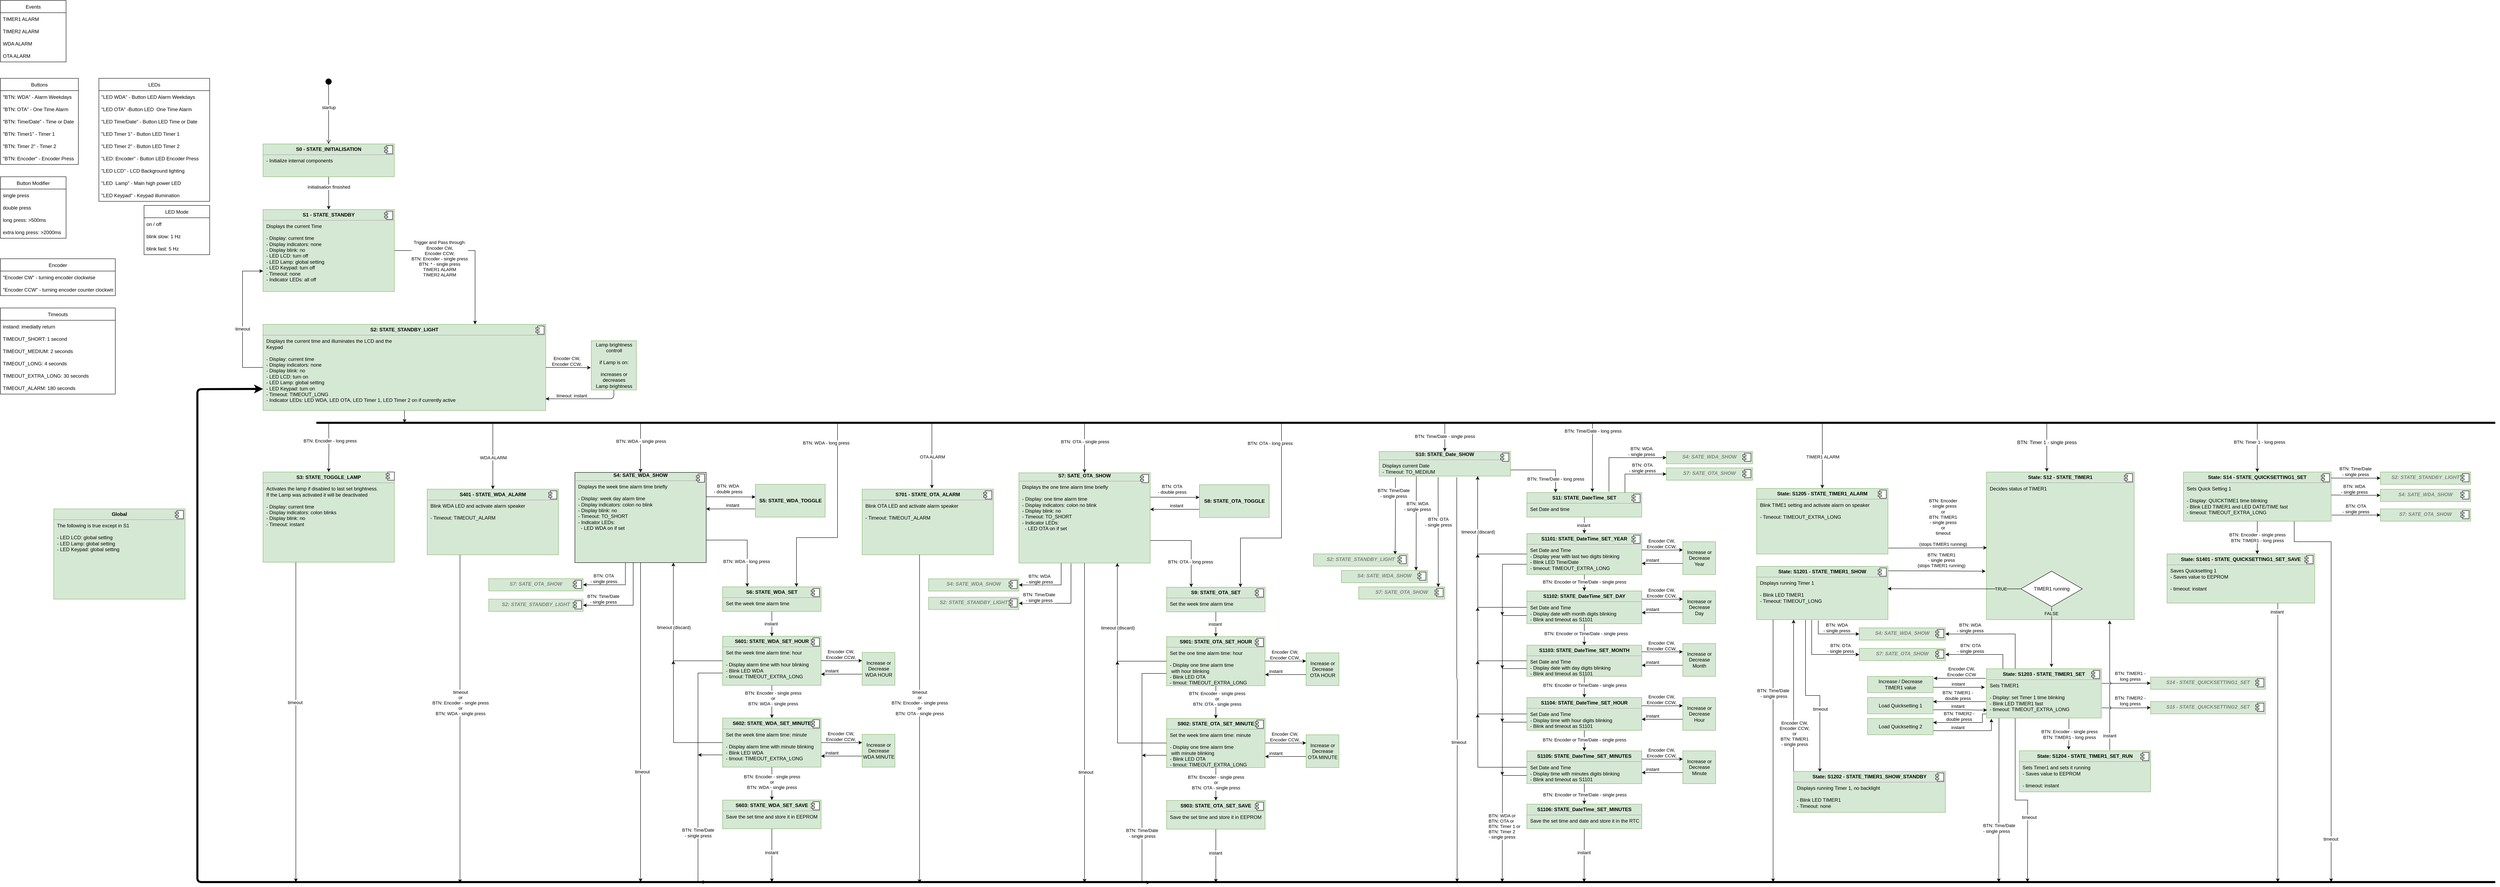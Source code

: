 <mxfile version="20.6.2" type="github">
  <diagram id="Uje0Y3pK5UOvtiXgnby2" name="Seite-1">
    <mxGraphModel dx="1181" dy="644" grid="1" gridSize="10" guides="1" tooltips="1" connect="1" arrows="1" fold="1" page="1" pageScale="1" pageWidth="1654" pageHeight="1169" math="0" shadow="0">
      <root>
        <mxCell id="0" />
        <mxCell id="1" parent="0" />
        <mxCell id="k5uqPjDGBTjEfPPvqeBm-1" value="Buttons" style="swimlane;fontStyle=0;childLayout=stackLayout;horizontal=1;startSize=30;horizontalStack=0;resizeParent=1;resizeParentMax=0;resizeLast=0;collapsible=1;marginBottom=0;" parent="1" vertex="1">
          <mxGeometry x="40" y="280" width="190" height="210" as="geometry" />
        </mxCell>
        <mxCell id="k5uqPjDGBTjEfPPvqeBm-2" value="&quot;BTN: WDA&quot; - Alarm Weekdays" style="text;strokeColor=none;fillColor=none;align=left;verticalAlign=middle;spacingLeft=4;spacingRight=4;overflow=hidden;points=[[0,0.5],[1,0.5]];portConstraint=eastwest;rotatable=0;fontStyle=0" parent="k5uqPjDGBTjEfPPvqeBm-1" vertex="1">
          <mxGeometry y="30" width="190" height="30" as="geometry" />
        </mxCell>
        <mxCell id="k5uqPjDGBTjEfPPvqeBm-3" value="&quot;BTN: OTA&quot; - One Time Alarm" style="text;strokeColor=none;fillColor=none;align=left;verticalAlign=middle;spacingLeft=4;spacingRight=4;overflow=hidden;points=[[0,0.5],[1,0.5]];portConstraint=eastwest;rotatable=0;" parent="k5uqPjDGBTjEfPPvqeBm-1" vertex="1">
          <mxGeometry y="60" width="190" height="30" as="geometry" />
        </mxCell>
        <mxCell id="k5uqPjDGBTjEfPPvqeBm-4" value="&quot;BTN: Time/Date&quot; - Time or Date" style="text;strokeColor=none;fillColor=none;align=left;verticalAlign=middle;spacingLeft=4;spacingRight=4;overflow=hidden;points=[[0,0.5],[1,0.5]];portConstraint=eastwest;rotatable=0;" parent="k5uqPjDGBTjEfPPvqeBm-1" vertex="1">
          <mxGeometry y="90" width="190" height="30" as="geometry" />
        </mxCell>
        <mxCell id="k5uqPjDGBTjEfPPvqeBm-5" value="&quot;BTN: Timer1&quot; - Timer 1" style="text;strokeColor=none;fillColor=none;align=left;verticalAlign=middle;spacingLeft=4;spacingRight=4;overflow=hidden;points=[[0,0.5],[1,0.5]];portConstraint=eastwest;rotatable=0;" parent="k5uqPjDGBTjEfPPvqeBm-1" vertex="1">
          <mxGeometry y="120" width="190" height="30" as="geometry" />
        </mxCell>
        <mxCell id="k5uqPjDGBTjEfPPvqeBm-6" value="&quot;BTN: Timer 2&quot; - Timer 2" style="text;strokeColor=none;fillColor=none;align=left;verticalAlign=middle;spacingLeft=4;spacingRight=4;overflow=hidden;points=[[0,0.5],[1,0.5]];portConstraint=eastwest;rotatable=0;" parent="k5uqPjDGBTjEfPPvqeBm-1" vertex="1">
          <mxGeometry y="150" width="190" height="30" as="geometry" />
        </mxCell>
        <mxCell id="k5uqPjDGBTjEfPPvqeBm-8" value="&quot;BTN: Encoder&quot; - Encoder Press" style="text;strokeColor=none;fillColor=none;align=left;verticalAlign=middle;spacingLeft=4;spacingRight=4;overflow=hidden;points=[[0,0.5],[1,0.5]];portConstraint=eastwest;rotatable=0;" parent="k5uqPjDGBTjEfPPvqeBm-1" vertex="1">
          <mxGeometry y="180" width="190" height="30" as="geometry" />
        </mxCell>
        <mxCell id="k5uqPjDGBTjEfPPvqeBm-9" value="Button Modifier" style="swimlane;fontStyle=0;childLayout=stackLayout;horizontal=1;startSize=30;horizontalStack=0;resizeParent=1;resizeParentMax=0;resizeLast=0;collapsible=1;marginBottom=0;" parent="1" vertex="1">
          <mxGeometry x="40" y="520" width="160" height="150" as="geometry" />
        </mxCell>
        <mxCell id="k5uqPjDGBTjEfPPvqeBm-10" value="single press" style="text;strokeColor=none;fillColor=none;align=left;verticalAlign=middle;spacingLeft=4;spacingRight=4;overflow=hidden;points=[[0,0.5],[1,0.5]];portConstraint=eastwest;rotatable=0;" parent="k5uqPjDGBTjEfPPvqeBm-9" vertex="1">
          <mxGeometry y="30" width="160" height="30" as="geometry" />
        </mxCell>
        <mxCell id="1xnPEGeYe4gnvhaqJMAU-1" value="double press" style="text;strokeColor=none;fillColor=none;align=left;verticalAlign=middle;spacingLeft=4;spacingRight=4;overflow=hidden;points=[[0,0.5],[1,0.5]];portConstraint=eastwest;rotatable=0;" parent="k5uqPjDGBTjEfPPvqeBm-9" vertex="1">
          <mxGeometry y="60" width="160" height="30" as="geometry" />
        </mxCell>
        <mxCell id="k5uqPjDGBTjEfPPvqeBm-11" value="long press: &gt;500ms" style="text;strokeColor=none;fillColor=none;align=left;verticalAlign=middle;spacingLeft=4;spacingRight=4;overflow=hidden;points=[[0,0.5],[1,0.5]];portConstraint=eastwest;rotatable=0;" parent="k5uqPjDGBTjEfPPvqeBm-9" vertex="1">
          <mxGeometry y="90" width="160" height="30" as="geometry" />
        </mxCell>
        <mxCell id="k5uqPjDGBTjEfPPvqeBm-12" value="extra long press: &gt;2000ms" style="text;strokeColor=none;fillColor=none;align=left;verticalAlign=middle;spacingLeft=4;spacingRight=4;overflow=hidden;points=[[0,0.5],[1,0.5]];portConstraint=eastwest;rotatable=0;" parent="k5uqPjDGBTjEfPPvqeBm-9" vertex="1">
          <mxGeometry y="120" width="160" height="30" as="geometry" />
        </mxCell>
        <mxCell id="k5uqPjDGBTjEfPPvqeBm-13" value="LEDs" style="swimlane;fontStyle=0;childLayout=stackLayout;horizontal=1;startSize=30;horizontalStack=0;resizeParent=1;resizeParentMax=0;resizeLast=0;collapsible=1;marginBottom=0;" parent="1" vertex="1">
          <mxGeometry x="280" y="280" width="270" height="300" as="geometry" />
        </mxCell>
        <mxCell id="k5uqPjDGBTjEfPPvqeBm-14" value="&quot;LED WDA&quot; - Button LED Alarm Weekdays" style="text;strokeColor=none;fillColor=none;align=left;verticalAlign=middle;spacingLeft=4;spacingRight=4;overflow=hidden;points=[[0,0.5],[1,0.5]];portConstraint=eastwest;rotatable=0;fontStyle=0" parent="k5uqPjDGBTjEfPPvqeBm-13" vertex="1">
          <mxGeometry y="30" width="270" height="30" as="geometry" />
        </mxCell>
        <mxCell id="k5uqPjDGBTjEfPPvqeBm-15" value="&quot;LED OTA&quot; -Button LED  One Time Alarm" style="text;strokeColor=none;fillColor=none;align=left;verticalAlign=middle;spacingLeft=4;spacingRight=4;overflow=hidden;points=[[0,0.5],[1,0.5]];portConstraint=eastwest;rotatable=0;" parent="k5uqPjDGBTjEfPPvqeBm-13" vertex="1">
          <mxGeometry y="60" width="270" height="30" as="geometry" />
        </mxCell>
        <mxCell id="k5uqPjDGBTjEfPPvqeBm-16" value="&quot;LED Time/Date&quot; - Button LED Time or Date" style="text;strokeColor=none;fillColor=none;align=left;verticalAlign=middle;spacingLeft=4;spacingRight=4;overflow=hidden;points=[[0,0.5],[1,0.5]];portConstraint=eastwest;rotatable=0;" parent="k5uqPjDGBTjEfPPvqeBm-13" vertex="1">
          <mxGeometry y="90" width="270" height="30" as="geometry" />
        </mxCell>
        <mxCell id="k5uqPjDGBTjEfPPvqeBm-17" value="&quot;LED Timer 1&quot; - Button LED Timer 1" style="text;strokeColor=none;fillColor=none;align=left;verticalAlign=middle;spacingLeft=4;spacingRight=4;overflow=hidden;points=[[0,0.5],[1,0.5]];portConstraint=eastwest;rotatable=0;" parent="k5uqPjDGBTjEfPPvqeBm-13" vertex="1">
          <mxGeometry y="120" width="270" height="30" as="geometry" />
        </mxCell>
        <mxCell id="k5uqPjDGBTjEfPPvqeBm-18" value="&quot;LED Timer 2&quot; - Button LED Timer 2" style="text;strokeColor=none;fillColor=none;align=left;verticalAlign=middle;spacingLeft=4;spacingRight=4;overflow=hidden;points=[[0,0.5],[1,0.5]];portConstraint=eastwest;rotatable=0;" parent="k5uqPjDGBTjEfPPvqeBm-13" vertex="1">
          <mxGeometry y="150" width="270" height="30" as="geometry" />
        </mxCell>
        <mxCell id="k5uqPjDGBTjEfPPvqeBm-19" value="&quot;LED: Encoder&quot; - Button LED Encoder Press" style="text;strokeColor=none;fillColor=none;align=left;verticalAlign=middle;spacingLeft=4;spacingRight=4;overflow=hidden;points=[[0,0.5],[1,0.5]];portConstraint=eastwest;rotatable=0;" parent="k5uqPjDGBTjEfPPvqeBm-13" vertex="1">
          <mxGeometry y="180" width="270" height="30" as="geometry" />
        </mxCell>
        <mxCell id="k5uqPjDGBTjEfPPvqeBm-20" value="&quot;LED LCD&quot; - LCD Background lighting" style="text;strokeColor=none;fillColor=none;align=left;verticalAlign=middle;spacingLeft=4;spacingRight=4;overflow=hidden;points=[[0,0.5],[1,0.5]];portConstraint=eastwest;rotatable=0;" parent="k5uqPjDGBTjEfPPvqeBm-13" vertex="1">
          <mxGeometry y="210" width="270" height="30" as="geometry" />
        </mxCell>
        <mxCell id="k5uqPjDGBTjEfPPvqeBm-21" value="&quot;LED  Lamp&quot; - Main high power LED " style="text;strokeColor=none;fillColor=none;align=left;verticalAlign=middle;spacingLeft=4;spacingRight=4;overflow=hidden;points=[[0,0.5],[1,0.5]];portConstraint=eastwest;rotatable=0;" parent="k5uqPjDGBTjEfPPvqeBm-13" vertex="1">
          <mxGeometry y="240" width="270" height="30" as="geometry" />
        </mxCell>
        <mxCell id="k5uqPjDGBTjEfPPvqeBm-22" value="&quot;LED Keypad&quot; - Keypad illumination" style="text;strokeColor=none;fillColor=none;align=left;verticalAlign=middle;spacingLeft=4;spacingRight=4;overflow=hidden;points=[[0,0.5],[1,0.5]];portConstraint=eastwest;rotatable=0;" parent="k5uqPjDGBTjEfPPvqeBm-13" vertex="1">
          <mxGeometry y="270" width="270" height="30" as="geometry" />
        </mxCell>
        <mxCell id="k5uqPjDGBTjEfPPvqeBm-24" value="startup" style="html=1;verticalAlign=bottom;startArrow=circle;startFill=1;endArrow=open;startSize=6;endSize=8;rounded=0;entryX=0.5;entryY=0;entryDx=0;entryDy=0;" parent="1" edge="1">
          <mxGeometry width="80" relative="1" as="geometry">
            <mxPoint x="839.76" y="280" as="sourcePoint" />
            <mxPoint x="839.76" y="440" as="targetPoint" />
          </mxGeometry>
        </mxCell>
        <mxCell id="k5uqPjDGBTjEfPPvqeBm-37" style="edgeStyle=orthogonalEdgeStyle;rounded=0;orthogonalLoop=1;jettySize=auto;html=1;exitX=0.5;exitY=1;exitDx=0;exitDy=0;entryX=0.5;entryY=0;entryDx=0;entryDy=0;" parent="1" source="k5uqPjDGBTjEfPPvqeBm-33" target="k5uqPjDGBTjEfPPvqeBm-35" edge="1">
          <mxGeometry relative="1" as="geometry" />
        </mxCell>
        <mxCell id="k5uqPjDGBTjEfPPvqeBm-38" value="Initialisation finsished" style="edgeLabel;html=1;align=center;verticalAlign=middle;resizable=0;points=[];" parent="k5uqPjDGBTjEfPPvqeBm-37" vertex="1" connectable="0">
          <mxGeometry x="-0.387" relative="1" as="geometry">
            <mxPoint as="offset" />
          </mxGeometry>
        </mxCell>
        <mxCell id="k5uqPjDGBTjEfPPvqeBm-33" value="&lt;p style=&quot;margin:0px;margin-top:6px;text-align:center;&quot;&gt;&lt;b style=&quot;background-color: initial;&quot;&gt;S0 - STATE_INITIALISATION&lt;/b&gt;&lt;br&gt;&lt;/p&gt;&lt;hr&gt;&lt;p style=&quot;margin:0px;margin-left:8px;&quot;&gt;- Initialize internal components&lt;/p&gt;" style="align=left;overflow=fill;html=1;dropTarget=0;fillColor=#d5e8d4;strokeColor=#82b366;" parent="1" vertex="1">
          <mxGeometry x="680" y="440" width="320" height="80" as="geometry" />
        </mxCell>
        <mxCell id="k5uqPjDGBTjEfPPvqeBm-34" value="" style="shape=component;jettyWidth=8;jettyHeight=4;" parent="k5uqPjDGBTjEfPPvqeBm-33" vertex="1">
          <mxGeometry x="1" width="20" height="20" relative="1" as="geometry">
            <mxPoint x="-24" y="4" as="offset" />
          </mxGeometry>
        </mxCell>
        <mxCell id="k5uqPjDGBTjEfPPvqeBm-83" style="edgeStyle=orthogonalEdgeStyle;rounded=0;orthogonalLoop=1;jettySize=auto;html=1;exitX=1;exitY=0.5;exitDx=0;exitDy=0;entryX=0.75;entryY=0;entryDx=0;entryDy=0;startArrow=none;startFill=0;endArrow=classic;endFill=1;strokeWidth=1;" parent="1" source="k5uqPjDGBTjEfPPvqeBm-35" target="k5uqPjDGBTjEfPPvqeBm-39" edge="1">
          <mxGeometry relative="1" as="geometry" />
        </mxCell>
        <mxCell id="k5uqPjDGBTjEfPPvqeBm-84" value="Trigger and Pass through:&lt;br&gt;Encoder CW,&lt;br&gt;Encoder CCW,&lt;br&gt;BTN: Encoder - single press&lt;br&gt;&lt;div&gt;BTN: * - single press&lt;/div&gt;&lt;div&gt;TIMER1 ALARM&lt;/div&gt;&lt;div&gt;TIMER2 ALARM&lt;br&gt;&lt;/div&gt;" style="edgeLabel;html=1;align=center;verticalAlign=middle;resizable=0;points=[];" parent="k5uqPjDGBTjEfPPvqeBm-83" vertex="1" connectable="0">
          <mxGeometry x="0.495" y="1" relative="1" as="geometry">
            <mxPoint x="-88" y="-65" as="offset" />
          </mxGeometry>
        </mxCell>
        <mxCell id="k5uqPjDGBTjEfPPvqeBm-35" value="&lt;p style=&quot;margin:0px;margin-top:6px;text-align:center;&quot;&gt;&lt;b style=&quot;background-color: initial;&quot;&gt;S1 - STATE_STANDBY&lt;/b&gt;&lt;br&gt;&lt;/p&gt;&lt;hr&gt;&lt;p style=&quot;margin:0px;margin-left:8px;&quot;&gt;Displays the current Time&lt;/p&gt;&lt;p style=&quot;margin:0px;margin-left:8px;&quot;&gt;&lt;br&gt;&lt;/p&gt;&lt;p style=&quot;margin:0px;margin-left:8px;&quot;&gt;- Display: current time&lt;/p&gt;&lt;p style=&quot;margin:0px;margin-left:8px;&quot;&gt;- Display indicators: none&lt;/p&gt;&lt;p style=&quot;margin:0px;margin-left:8px;&quot;&gt;- Display blink: no&lt;/p&gt;&lt;p style=&quot;margin:0px;margin-left:8px;&quot;&gt;- LED LCD: turn off&lt;/p&gt;&lt;p style=&quot;margin:0px;margin-left:8px;&quot;&gt;- LED Lamp: global setting&lt;/p&gt;&lt;p style=&quot;margin:0px;margin-left:8px;&quot;&gt;- LED Keypad: turn off&lt;/p&gt;&lt;p style=&quot;margin:0px;margin-left:8px;&quot;&gt;- Timeout: none&lt;/p&gt;&lt;p style=&quot;margin:0px;margin-left:8px;&quot;&gt;- Indicator LEDs: all off&lt;/p&gt;" style="align=left;overflow=fill;html=1;dropTarget=0;fillColor=#d5e8d4;strokeColor=#82b366;" parent="1" vertex="1">
          <mxGeometry x="680" y="600" width="320" height="200" as="geometry" />
        </mxCell>
        <mxCell id="k5uqPjDGBTjEfPPvqeBm-36" value="" style="shape=component;jettyWidth=8;jettyHeight=4;" parent="k5uqPjDGBTjEfPPvqeBm-35" vertex="1">
          <mxGeometry x="1" width="20" height="20" relative="1" as="geometry">
            <mxPoint x="-24" y="4" as="offset" />
          </mxGeometry>
        </mxCell>
        <mxCell id="k5uqPjDGBTjEfPPvqeBm-57" style="edgeStyle=orthogonalEdgeStyle;rounded=0;orthogonalLoop=1;jettySize=auto;html=1;exitX=0;exitY=0.5;exitDx=0;exitDy=0;startArrow=none;startFill=0;endArrow=classic;endFill=1;strokeWidth=1;entryX=0;entryY=0.75;entryDx=0;entryDy=0;" parent="1" source="k5uqPjDGBTjEfPPvqeBm-39" target="k5uqPjDGBTjEfPPvqeBm-35" edge="1">
          <mxGeometry relative="1" as="geometry">
            <mxPoint x="520" y="965.143" as="targetPoint" />
            <Array as="points">
              <mxPoint x="630" y="985" />
              <mxPoint x="630" y="750" />
            </Array>
          </mxGeometry>
        </mxCell>
        <mxCell id="k5uqPjDGBTjEfPPvqeBm-58" value="timeout" style="edgeLabel;html=1;align=center;verticalAlign=middle;resizable=0;points=[];" parent="k5uqPjDGBTjEfPPvqeBm-57" vertex="1" connectable="0">
          <mxGeometry x="-0.14" relative="1" as="geometry">
            <mxPoint as="offset" />
          </mxGeometry>
        </mxCell>
        <mxCell id="k5uqPjDGBTjEfPPvqeBm-61" style="edgeStyle=orthogonalEdgeStyle;rounded=0;orthogonalLoop=1;jettySize=auto;html=1;entryX=0.5;entryY=0;entryDx=0;entryDy=0;startArrow=none;startFill=0;endArrow=classic;endFill=1;strokeWidth=1;movable=1;" parent="1" target="k5uqPjDGBTjEfPPvqeBm-59" edge="1">
          <mxGeometry relative="1" as="geometry">
            <mxPoint x="840" y="1120" as="sourcePoint" />
          </mxGeometry>
        </mxCell>
        <mxCell id="k5uqPjDGBTjEfPPvqeBm-62" value="BTN: Encoder - long press" style="edgeLabel;html=1;align=center;verticalAlign=middle;resizable=0;points=[];movable=1;" parent="k5uqPjDGBTjEfPPvqeBm-61" vertex="1" connectable="0">
          <mxGeometry x="-0.274" y="2" relative="1" as="geometry">
            <mxPoint as="offset" />
          </mxGeometry>
        </mxCell>
        <mxCell id="k5uqPjDGBTjEfPPvqeBm-82" style="rounded=0;orthogonalLoop=1;jettySize=auto;html=1;entryX=0.5;entryY=0;entryDx=0;entryDy=0;startArrow=none;startFill=0;endArrow=classic;endFill=1;strokeWidth=1;movable=1;" parent="1" target="k5uqPjDGBTjEfPPvqeBm-80" edge="1">
          <mxGeometry relative="1" as="geometry">
            <mxPoint x="1600" y="1120" as="sourcePoint" />
          </mxGeometry>
        </mxCell>
        <mxCell id="k5uqPjDGBTjEfPPvqeBm-85" value="BTN: WDA - single press" style="edgeLabel;html=1;align=center;verticalAlign=middle;resizable=0;points=[];movable=1;" parent="k5uqPjDGBTjEfPPvqeBm-82" vertex="1" connectable="0">
          <mxGeometry x="-0.26" y="1" relative="1" as="geometry">
            <mxPoint as="offset" />
          </mxGeometry>
        </mxCell>
        <mxCell id="k5uqPjDGBTjEfPPvqeBm-90" style="edgeStyle=orthogonalEdgeStyle;rounded=1;orthogonalLoop=1;jettySize=auto;html=1;exitX=0.5;exitY=1;exitDx=0;exitDy=0;startArrow=none;startFill=0;endArrow=classic;endFill=1;strokeWidth=1;" parent="1" source="k5uqPjDGBTjEfPPvqeBm-39" edge="1">
          <mxGeometry relative="1" as="geometry">
            <mxPoint x="1025" y="1120" as="targetPoint" />
          </mxGeometry>
        </mxCell>
        <mxCell id="k5uqPjDGBTjEfPPvqeBm-94" style="edgeStyle=orthogonalEdgeStyle;rounded=1;orthogonalLoop=1;jettySize=auto;html=1;exitX=1;exitY=0.5;exitDx=0;exitDy=0;entryX=-0.012;entryY=0.547;entryDx=0;entryDy=0;entryPerimeter=0;startArrow=none;startFill=0;endArrow=classic;endFill=1;strokeWidth=1;" parent="1" source="k5uqPjDGBTjEfPPvqeBm-39" target="k5uqPjDGBTjEfPPvqeBm-92" edge="1">
          <mxGeometry relative="1" as="geometry" />
        </mxCell>
        <mxCell id="k5uqPjDGBTjEfPPvqeBm-96" value="Encoder CW,&lt;br&gt;Encoder CCW," style="edgeLabel;html=1;align=center;verticalAlign=middle;resizable=0;points=[];" parent="k5uqPjDGBTjEfPPvqeBm-94" vertex="1" connectable="0">
          <mxGeometry x="0.313" y="2" relative="1" as="geometry">
            <mxPoint x="-21" y="-14" as="offset" />
          </mxGeometry>
        </mxCell>
        <mxCell id="k5uqPjDGBTjEfPPvqeBm-39" value="&lt;p style=&quot;margin:0px;margin-top:6px;text-align:center;&quot;&gt;&lt;b&gt;S2: STATE_STANDBY_LIGHT&lt;/b&gt;&lt;/p&gt;&lt;hr&gt;&lt;p style=&quot;margin: 0px 0px 0px 8px;&quot;&gt;Displays the current time and illuminates the LCD and the&lt;/p&gt;&lt;p style=&quot;margin: 0px 0px 0px 8px;&quot;&gt;Keypad&lt;/p&gt;&lt;p style=&quot;margin: 0px 0px 0px 8px;&quot;&gt;&lt;br&gt;&lt;/p&gt;&lt;p style=&quot;margin: 0px 0px 0px 8px;&quot;&gt;- Display: current time&lt;/p&gt;&lt;p style=&quot;margin: 0px 0px 0px 8px;&quot;&gt;- Display indicators: none&lt;/p&gt;&lt;p style=&quot;margin: 0px 0px 0px 8px;&quot;&gt;- Display blink: no&lt;/p&gt;&lt;p style=&quot;margin: 0px 0px 0px 8px;&quot;&gt;- LED LCD: turn on&lt;/p&gt;&lt;p style=&quot;margin: 0px 0px 0px 8px;&quot;&gt;- LED Lamp: global setting&lt;/p&gt;&lt;p style=&quot;margin: 0px 0px 0px 8px;&quot;&gt;- LED Keypad: turn on&lt;/p&gt;&lt;p style=&quot;margin: 0px 0px 0px 8px;&quot;&gt;- Timeout: TIMEOUT_LONG&lt;/p&gt;&lt;p style=&quot;margin: 0px 0px 0px 8px;&quot;&gt;- Indicator LEDs:&amp;nbsp;LED WDA,&amp;nbsp;LED OTA,&amp;nbsp;LED Timer 1,&amp;nbsp;LED Timer 2&amp;nbsp;on if currently active&lt;/p&gt;" style="align=left;overflow=fill;html=1;dropTarget=0;movable=0;fillColor=#d5e8d4;strokeColor=#82b366;" parent="1" vertex="1">
          <mxGeometry x="680" y="880" width="689" height="210" as="geometry" />
        </mxCell>
        <mxCell id="k5uqPjDGBTjEfPPvqeBm-40" value="" style="shape=component;jettyWidth=8;jettyHeight=4;" parent="k5uqPjDGBTjEfPPvqeBm-39" vertex="1">
          <mxGeometry x="1" width="20" height="20" relative="1" as="geometry">
            <mxPoint x="-24" y="4" as="offset" />
          </mxGeometry>
        </mxCell>
        <mxCell id="k5uqPjDGBTjEfPPvqeBm-43" value="Encoder" style="swimlane;fontStyle=0;childLayout=stackLayout;horizontal=1;startSize=30;horizontalStack=0;resizeParent=1;resizeParentMax=0;resizeLast=0;collapsible=1;marginBottom=0;" parent="1" vertex="1">
          <mxGeometry x="40" y="720" width="280" height="90" as="geometry" />
        </mxCell>
        <mxCell id="k5uqPjDGBTjEfPPvqeBm-44" value="&quot;Encoder CW&quot; - turning encoder clockwise" style="text;strokeColor=none;fillColor=none;align=left;verticalAlign=middle;spacingLeft=4;spacingRight=4;overflow=hidden;points=[[0,0.5],[1,0.5]];portConstraint=eastwest;rotatable=0;fontStyle=0" parent="k5uqPjDGBTjEfPPvqeBm-43" vertex="1">
          <mxGeometry y="30" width="280" height="30" as="geometry" />
        </mxCell>
        <mxCell id="k5uqPjDGBTjEfPPvqeBm-45" value="&quot;Encoder CCW&quot; - turning encoder counter clockwise" style="text;strokeColor=none;fillColor=none;align=left;verticalAlign=middle;spacingLeft=4;spacingRight=4;overflow=hidden;points=[[0,0.5],[1,0.5]];portConstraint=eastwest;rotatable=0;" parent="k5uqPjDGBTjEfPPvqeBm-43" vertex="1">
          <mxGeometry y="60" width="280" height="30" as="geometry" />
        </mxCell>
        <mxCell id="k5uqPjDGBTjEfPPvqeBm-51" value="Timeouts" style="swimlane;fontStyle=0;childLayout=stackLayout;horizontal=1;startSize=30;horizontalStack=0;resizeParent=1;resizeParentMax=0;resizeLast=0;collapsible=1;marginBottom=0;" parent="1" vertex="1">
          <mxGeometry x="40" y="840" width="280" height="210" as="geometry" />
        </mxCell>
        <mxCell id="k5uqPjDGBTjEfPPvqeBm-75" value="instand: imediatly return " style="text;strokeColor=none;fillColor=none;align=left;verticalAlign=middle;spacingLeft=4;spacingRight=4;overflow=hidden;points=[[0,0.5],[1,0.5]];portConstraint=eastwest;rotatable=0;fontStyle=0" parent="k5uqPjDGBTjEfPPvqeBm-51" vertex="1">
          <mxGeometry y="30" width="280" height="30" as="geometry" />
        </mxCell>
        <mxCell id="BHBZfVVGzmS6oQoB1Sdu-10" value="TIMEOUT_SHORT: 1 second" style="text;strokeColor=none;fillColor=none;align=left;verticalAlign=middle;spacingLeft=4;spacingRight=4;overflow=hidden;points=[[0,0.5],[1,0.5]];portConstraint=eastwest;rotatable=0;fontStyle=0" parent="k5uqPjDGBTjEfPPvqeBm-51" vertex="1">
          <mxGeometry y="60" width="280" height="30" as="geometry" />
        </mxCell>
        <mxCell id="k5uqPjDGBTjEfPPvqeBm-52" value="TIMEOUT_MEDIUM: 2 seconds" style="text;strokeColor=none;fillColor=none;align=left;verticalAlign=middle;spacingLeft=4;spacingRight=4;overflow=hidden;points=[[0,0.5],[1,0.5]];portConstraint=eastwest;rotatable=0;fontStyle=0" parent="k5uqPjDGBTjEfPPvqeBm-51" vertex="1">
          <mxGeometry y="90" width="280" height="30" as="geometry" />
        </mxCell>
        <mxCell id="k5uqPjDGBTjEfPPvqeBm-88" value="TIMEOUT_LONG: 4 seconds" style="text;strokeColor=none;fillColor=none;align=left;verticalAlign=middle;spacingLeft=4;spacingRight=4;overflow=hidden;points=[[0,0.5],[1,0.5]];portConstraint=eastwest;rotatable=0;fontStyle=0" parent="k5uqPjDGBTjEfPPvqeBm-51" vertex="1">
          <mxGeometry y="120" width="280" height="30" as="geometry" />
        </mxCell>
        <mxCell id="Xdwc-QMgSgGCj2rJcmfx-9" value="TIMEOUT_EXTRA_LONG: 30 seconds" style="text;strokeColor=none;fillColor=none;align=left;verticalAlign=middle;spacingLeft=4;spacingRight=4;overflow=hidden;points=[[0,0.5],[1,0.5]];portConstraint=eastwest;rotatable=0;fontStyle=0" parent="k5uqPjDGBTjEfPPvqeBm-51" vertex="1">
          <mxGeometry y="150" width="280" height="30" as="geometry" />
        </mxCell>
        <mxCell id="eekOF4PxFDZ-ow_aOp-5-5" value="TIMEOUT_ALARM: 180 seconds" style="text;strokeColor=none;fillColor=none;align=left;verticalAlign=middle;spacingLeft=4;spacingRight=4;overflow=hidden;points=[[0,0.5],[1,0.5]];portConstraint=eastwest;rotatable=0;fontStyle=0" parent="k5uqPjDGBTjEfPPvqeBm-51" vertex="1">
          <mxGeometry y="180" width="280" height="30" as="geometry" />
        </mxCell>
        <mxCell id="k5uqPjDGBTjEfPPvqeBm-55" value="" style="endArrow=classic;html=1;rounded=1;strokeWidth=5;entryX=0;entryY=0.75;entryDx=0;entryDy=0;endFill=1;" parent="1" target="k5uqPjDGBTjEfPPvqeBm-39" edge="1">
          <mxGeometry width="50" height="50" relative="1" as="geometry">
            <mxPoint x="6120" y="2240" as="sourcePoint" />
            <mxPoint x="500.17" y="1620" as="targetPoint" />
            <Array as="points">
              <mxPoint x="520" y="2240" />
              <mxPoint x="520" y="1038" />
            </Array>
          </mxGeometry>
        </mxCell>
        <mxCell id="k5uqPjDGBTjEfPPvqeBm-74" style="edgeStyle=orthogonalEdgeStyle;rounded=0;orthogonalLoop=1;jettySize=auto;html=1;exitX=0.25;exitY=1;exitDx=0;exitDy=0;startArrow=none;startFill=0;endArrow=classic;endFill=1;strokeWidth=1;movable=1;" parent="1" source="k5uqPjDGBTjEfPPvqeBm-59" edge="1">
          <mxGeometry relative="1" as="geometry">
            <mxPoint x="760" y="2240" as="targetPoint" />
          </mxGeometry>
        </mxCell>
        <mxCell id="k5uqPjDGBTjEfPPvqeBm-79" value="timeout" style="edgeLabel;html=1;align=center;verticalAlign=middle;resizable=0;points=[];movable=1;" parent="k5uqPjDGBTjEfPPvqeBm-74" vertex="1" connectable="0">
          <mxGeometry x="-0.125" y="-2" relative="1" as="geometry">
            <mxPoint as="offset" />
          </mxGeometry>
        </mxCell>
        <mxCell id="k5uqPjDGBTjEfPPvqeBm-59" value="&lt;p style=&quot;margin:0px;margin-top:6px;text-align:center;&quot;&gt;&lt;b&gt;S3: STATE_TOGGLE_LAMP&lt;/b&gt;&lt;br&gt;&lt;/p&gt;&lt;hr&gt;&lt;p style=&quot;margin: 0px 0px 0px 8px;&quot;&gt;Activates the lamp if disabled to last set brightness.&lt;/p&gt;&lt;p style=&quot;margin: 0px 0px 0px 8px;&quot;&gt;If the Lamp was activated it will be deactivated&lt;/p&gt;&lt;p style=&quot;margin: 0px 0px 0px 8px;&quot;&gt;&lt;br&gt;&lt;/p&gt;&lt;p style=&quot;margin: 0px 0px 0px 8px;&quot;&gt;- Display: current time&lt;/p&gt;&lt;p style=&quot;margin: 0px 0px 0px 8px;&quot;&gt;- Display indicators: colon blinks&lt;/p&gt;&lt;p style=&quot;margin: 0px 0px 0px 8px;&quot;&gt;- Display blink: no&lt;/p&gt;&lt;p style=&quot;margin: 0px 0px 0px 8px;&quot;&gt;- Timeout: instant&lt;/p&gt;" style="align=left;overflow=fill;html=1;dropTarget=0;movable=1;fillColor=#d5e8d4;strokeColor=#82b366;verticalAlign=middle;" parent="1" vertex="1">
          <mxGeometry x="680" y="1240" width="320" height="220" as="geometry" />
        </mxCell>
        <mxCell id="k5uqPjDGBTjEfPPvqeBm-60" value="" style="shape=component;jettyWidth=8;jettyHeight=4;movable=1;" parent="k5uqPjDGBTjEfPPvqeBm-59" vertex="1">
          <mxGeometry x="1" width="20" height="20" relative="1" as="geometry">
            <mxPoint x="-20" as="offset" />
          </mxGeometry>
        </mxCell>
        <mxCell id="k5uqPjDGBTjEfPPvqeBm-86" style="edgeStyle=orthogonalEdgeStyle;rounded=1;orthogonalLoop=1;jettySize=auto;html=1;exitX=0.5;exitY=1;exitDx=0;exitDy=0;startArrow=none;startFill=0;endArrow=classic;endFill=1;strokeWidth=1;movable=1;" parent="1" source="k5uqPjDGBTjEfPPvqeBm-80" edge="1">
          <mxGeometry relative="1" as="geometry">
            <mxPoint x="1600" y="2240" as="targetPoint" />
          </mxGeometry>
        </mxCell>
        <mxCell id="k5uqPjDGBTjEfPPvqeBm-87" value="timeout" style="edgeLabel;html=1;align=center;verticalAlign=middle;resizable=0;points=[];movable=1;" parent="k5uqPjDGBTjEfPPvqeBm-86" vertex="1" connectable="0">
          <mxGeometry x="0.309" y="3" relative="1" as="geometry">
            <mxPoint as="offset" />
          </mxGeometry>
        </mxCell>
        <mxCell id="_SLi280b5SOu5fOjtUEs-106" style="edgeStyle=orthogonalEdgeStyle;rounded=0;jumpStyle=arc;jumpSize=12;orthogonalLoop=1;jettySize=auto;html=1;exitX=0.998;exitY=0.27;exitDx=0;exitDy=0;entryX=0;entryY=0.386;entryDx=0;entryDy=0;exitPerimeter=0;entryPerimeter=0;movable=1;" parent="1" source="k5uqPjDGBTjEfPPvqeBm-80" target="_SLi280b5SOu5fOjtUEs-105" edge="1">
          <mxGeometry relative="1" as="geometry">
            <mxPoint x="1930" y="1296" as="targetPoint" />
          </mxGeometry>
        </mxCell>
        <mxCell id="_SLi280b5SOu5fOjtUEs-107" value="BTN: WDA&lt;br&gt;- double press" style="edgeLabel;html=1;align=center;verticalAlign=middle;resizable=0;points=[];movable=1;" parent="_SLi280b5SOu5fOjtUEs-106" vertex="1" connectable="0">
          <mxGeometry x="-0.116" relative="1" as="geometry">
            <mxPoint y="-20" as="offset" />
          </mxGeometry>
        </mxCell>
        <mxCell id="_SLi280b5SOu5fOjtUEs-110" style="edgeStyle=orthogonalEdgeStyle;rounded=0;jumpStyle=arc;jumpSize=12;orthogonalLoop=1;jettySize=auto;html=1;entryX=0.25;entryY=0;entryDx=0;entryDy=0;exitX=1;exitY=0.75;exitDx=0;exitDy=0;movable=1;" parent="1" source="k5uqPjDGBTjEfPPvqeBm-80" target="_SLi280b5SOu5fOjtUEs-103" edge="1">
          <mxGeometry relative="1" as="geometry" />
        </mxCell>
        <mxCell id="_SLi280b5SOu5fOjtUEs-111" value="BTN: WDA - long press" style="edgeLabel;html=1;align=center;verticalAlign=middle;resizable=0;points=[];movable=1;" parent="_SLi280b5SOu5fOjtUEs-110" vertex="1" connectable="0">
          <mxGeometry x="0.42" y="-2" relative="1" as="geometry">
            <mxPoint as="offset" />
          </mxGeometry>
        </mxCell>
        <mxCell id="hKQkQgAd_5baMokW1bwy-66" style="edgeStyle=orthogonalEdgeStyle;rounded=0;orthogonalLoop=1;jettySize=auto;html=1;exitX=0.444;exitY=1.002;exitDx=0;exitDy=0;entryX=1;entryY=0.5;entryDx=0;entryDy=0;fontColor=#808080;exitPerimeter=0;movable=1;" parent="1" source="k5uqPjDGBTjEfPPvqeBm-80" target="hKQkQgAd_5baMokW1bwy-64" edge="1">
          <mxGeometry relative="1" as="geometry" />
        </mxCell>
        <mxCell id="hKQkQgAd_5baMokW1bwy-67" value="&lt;div&gt;BTN: Time/Date&lt;/div&gt;&lt;div&gt;- single press&lt;/div&gt;" style="edgeLabel;html=1;align=center;verticalAlign=middle;resizable=0;points=[];fontColor=#000000;movable=1;" parent="hKQkQgAd_5baMokW1bwy-66" vertex="1" connectable="0">
          <mxGeometry x="0.608" y="1" relative="1" as="geometry">
            <mxPoint x="5" y="-16" as="offset" />
          </mxGeometry>
        </mxCell>
        <mxCell id="k5uqPjDGBTjEfPPvqeBm-80" value="&lt;div align=&quot;center&quot;&gt;&lt;span style=&quot;background-color: initial;&quot;&gt;&lt;b&gt;S4: SATE_WDA_SHOW&lt;/b&gt;&lt;/span&gt;&lt;/div&gt;&lt;hr&gt;&lt;p style=&quot;margin: 0px 0px 0px 8px;&quot;&gt;Displays the week time alarm time briefly&lt;/p&gt;&lt;p style=&quot;margin: 0px 0px 0px 8px;&quot;&gt;&lt;br&gt;&lt;/p&gt;&lt;p style=&quot;margin: 0px 0px 0px 8px;&quot;&gt;- Display: week day alarm time&lt;/p&gt;&lt;p style=&quot;margin: 0px 0px 0px 8px;&quot;&gt;- Display indicators: colon no blink&lt;/p&gt;&lt;p style=&quot;margin: 0px 0px 0px 8px;&quot;&gt;- Display blink: no&lt;/p&gt;&lt;p style=&quot;margin: 0px 0px 0px 8px;&quot;&gt;- Timeout: TO_SHORT&lt;/p&gt;&lt;p style=&quot;margin: 0px 0px 0px 8px;&quot;&gt;- Indicator LEDs:&lt;/p&gt;&lt;p style=&quot;margin: 0px 0px 0px 8px;&quot;&gt;&amp;nbsp; - LED WDA on if set&lt;/p&gt;&lt;p style=&quot;margin: 0px 0px 0px 8px;&quot;&gt;&lt;br&gt;&lt;/p&gt;" style="align=left;overflow=fill;html=1;dropTarget=0;movable=1;fillColor=#d5e8d4;strokeColor=default;verticalAlign=middle;" parent="1" vertex="1">
          <mxGeometry x="1440" y="1241" width="320" height="220" as="geometry" />
        </mxCell>
        <mxCell id="k5uqPjDGBTjEfPPvqeBm-81" value="" style="shape=component;jettyWidth=8;jettyHeight=4;movable=1;" parent="k5uqPjDGBTjEfPPvqeBm-80" vertex="1">
          <mxGeometry x="1" width="20" height="20" relative="1" as="geometry">
            <mxPoint x="-24" y="4" as="offset" />
          </mxGeometry>
        </mxCell>
        <mxCell id="k5uqPjDGBTjEfPPvqeBm-89" value="" style="endArrow=none;html=1;rounded=1;strokeWidth=5;" parent="1" edge="1">
          <mxGeometry width="50" height="50" relative="1" as="geometry">
            <mxPoint x="6120" y="1120" as="sourcePoint" />
            <mxPoint x="810" y="1120" as="targetPoint" />
            <Array as="points">
              <mxPoint x="810" y="1120" />
            </Array>
          </mxGeometry>
        </mxCell>
        <mxCell id="k5uqPjDGBTjEfPPvqeBm-95" style="edgeStyle=orthogonalEdgeStyle;rounded=1;orthogonalLoop=1;jettySize=auto;html=1;exitX=0.5;exitY=1;exitDx=0;exitDy=0;entryX=0.999;entryY=0.864;entryDx=0;entryDy=0;entryPerimeter=0;startArrow=none;startFill=0;endArrow=classic;endFill=1;strokeWidth=1;" parent="1" source="k5uqPjDGBTjEfPPvqeBm-92" target="k5uqPjDGBTjEfPPvqeBm-39" edge="1">
          <mxGeometry relative="1" as="geometry" />
        </mxCell>
        <mxCell id="k5uqPjDGBTjEfPPvqeBm-97" value="timeout: instant" style="edgeLabel;html=1;align=center;verticalAlign=middle;resizable=0;points=[];" parent="k5uqPjDGBTjEfPPvqeBm-95" vertex="1" connectable="0">
          <mxGeometry x="0.294" relative="1" as="geometry">
            <mxPoint x="-3" y="-8" as="offset" />
          </mxGeometry>
        </mxCell>
        <mxCell id="k5uqPjDGBTjEfPPvqeBm-92" value="Lamp brightness&lt;br&gt;controll&lt;br&gt;&lt;br&gt;if Lamp is on:&lt;br&gt;&lt;br&gt;increases or&lt;br&gt;decreases&lt;br&gt;Lamp brightness" style="html=1;movable=1;fillColor=#d5e8d4;strokeColor=#82b366;" parent="1" vertex="1">
          <mxGeometry x="1480" y="920" width="110" height="120" as="geometry" />
        </mxCell>
        <mxCell id="2ZBo0E-9_Hw2yoQv3SMB-16" style="edgeStyle=orthogonalEdgeStyle;rounded=0;orthogonalLoop=1;jettySize=auto;html=1;exitX=0.125;exitY=1;exitDx=0;exitDy=0;startArrow=none;startFill=0;endArrow=classic;endFill=1;exitPerimeter=0;" parent="1" source="OVx9ZsrcYfUuD98ZQt2A-1" edge="1">
          <mxGeometry relative="1" as="geometry">
            <mxPoint x="4360" y="2240" as="targetPoint" />
          </mxGeometry>
        </mxCell>
        <mxCell id="2ZBo0E-9_Hw2yoQv3SMB-17" value="&lt;div&gt;BTN: Time/Date&lt;/div&gt;&lt;div&gt;&amp;nbsp;- single press&lt;/div&gt;" style="edgeLabel;html=1;align=center;verticalAlign=middle;resizable=0;points=[];" parent="2ZBo0E-9_Hw2yoQv3SMB-16" vertex="1" connectable="0">
          <mxGeometry x="-0.369" y="-1" relative="1" as="geometry">
            <mxPoint x="1" y="-22" as="offset" />
          </mxGeometry>
        </mxCell>
        <mxCell id="2ZBo0E-9_Hw2yoQv3SMB-20" style="edgeStyle=orthogonalEdgeStyle;rounded=0;orthogonalLoop=1;jettySize=auto;html=1;exitX=0.372;exitY=1.008;exitDx=0;exitDy=0;entryX=0.173;entryY=0.015;entryDx=0;entryDy=0;startArrow=none;startFill=0;endArrow=classic;endFill=1;exitPerimeter=0;entryPerimeter=0;" parent="1" source="OVx9ZsrcYfUuD98ZQt2A-1" target="2ZBo0E-9_Hw2yoQv3SMB-18" edge="1">
          <mxGeometry relative="1" as="geometry" />
        </mxCell>
        <mxCell id="2ZBo0E-9_Hw2yoQv3SMB-21" value="timeout" style="edgeLabel;html=1;align=center;verticalAlign=middle;resizable=0;points=[];" parent="2ZBo0E-9_Hw2yoQv3SMB-20" vertex="1" connectable="0">
          <mxGeometry x="0.241" relative="1" as="geometry">
            <mxPoint x="1" as="offset" />
          </mxGeometry>
        </mxCell>
        <mxCell id="7_TH-ydPto2QMoMApHL6-1" style="edgeStyle=orthogonalEdgeStyle;rounded=0;orthogonalLoop=1;jettySize=auto;html=1;exitX=1.003;exitY=0.085;exitDx=0;exitDy=0;entryX=-0.006;entryY=0.672;entryDx=0;entryDy=0;entryPerimeter=0;exitPerimeter=0;" edge="1" parent="1" source="OVx9ZsrcYfUuD98ZQt2A-1" target="hKQkQgAd_5baMokW1bwy-1">
          <mxGeometry relative="1" as="geometry" />
        </mxCell>
        <mxCell id="7_TH-ydPto2QMoMApHL6-2" value="&lt;div&gt;BTN: TIMER1&lt;/div&gt;&lt;div&gt;- single press&lt;/div&gt;(stops TIMER1 running)" style="edgeLabel;html=1;align=center;verticalAlign=middle;resizable=0;points=[];" vertex="1" connectable="0" parent="7_TH-ydPto2QMoMApHL6-1">
          <mxGeometry x="0.286" y="2" relative="1" as="geometry">
            <mxPoint x="-23" y="-25" as="offset" />
          </mxGeometry>
        </mxCell>
        <mxCell id="OVx9ZsrcYfUuD98ZQt2A-1" value="&lt;p style=&quot;margin:0px;margin-top:6px;text-align:center;&quot;&gt;&lt;b&gt;State: S1201 - STATE_TIMER1_SHOW&lt;/b&gt;&lt;/p&gt;&lt;hr&gt;&lt;p style=&quot;margin: 0px 0px 0px 8px;&quot;&gt;Displays running Timer 1&lt;/p&gt;&lt;br&gt;&lt;p style=&quot;margin: 0px 0px 0px 8px;&quot;&gt;- Blink LED TIMER1&lt;br&gt;&lt;/p&gt;&lt;p style=&quot;margin: 0px 0px 0px 8px;&quot;&gt;- Timeout: TIMEOUT_LONG&lt;/p&gt;" style="align=left;overflow=fill;html=1;dropTarget=0;movable=1;fillColor=#d5e8d4;strokeColor=#82b366;" parent="1" vertex="1">
          <mxGeometry x="4320" y="1470" width="320" height="130" as="geometry" />
        </mxCell>
        <mxCell id="OVx9ZsrcYfUuD98ZQt2A-2" value="" style="shape=component;jettyWidth=8;jettyHeight=4;" parent="OVx9ZsrcYfUuD98ZQt2A-1" vertex="1">
          <mxGeometry x="1" width="20" height="20" relative="1" as="geometry">
            <mxPoint x="-24" y="4" as="offset" />
          </mxGeometry>
        </mxCell>
        <mxCell id="OVx9ZsrcYfUuD98ZQt2A-39" value="BTN: Timer 1 - single press" style="edgeStyle=orthogonalEdgeStyle;rounded=0;orthogonalLoop=1;jettySize=auto;html=1;fontSize=12;startArrow=classic;startFill=1;endArrow=none;endFill=0;" parent="1" edge="1">
          <mxGeometry x="0.174" relative="1" as="geometry">
            <mxPoint x="5027" y="1118.14" as="targetPoint" />
            <Array as="points">
              <mxPoint x="5027" y="1178.14" />
              <mxPoint x="5027" y="1178.14" />
            </Array>
            <mxPoint as="offset" />
            <mxPoint x="5027" y="1239.14" as="sourcePoint" />
          </mxGeometry>
        </mxCell>
        <mxCell id="hKQkQgAd_5baMokW1bwy-28" style="edgeStyle=orthogonalEdgeStyle;rounded=0;orthogonalLoop=1;jettySize=auto;html=1;exitX=0.718;exitY=1.017;exitDx=0;exitDy=0;entryX=0.376;entryY=-0.023;entryDx=0;entryDy=0;entryPerimeter=0;exitPerimeter=0;" parent="1" source="OVx9ZsrcYfUuD98ZQt2A-5" target="hKQkQgAd_5baMokW1bwy-26" edge="1">
          <mxGeometry relative="1" as="geometry" />
        </mxCell>
        <mxCell id="hKQkQgAd_5baMokW1bwy-29" value="&lt;div&gt;BTN: Encoder - single press&lt;/div&gt;&lt;div&gt;BTN: TIMER1 - long press&lt;br&gt;&lt;/div&gt;" style="edgeLabel;html=1;align=center;verticalAlign=middle;resizable=0;points=[];" parent="hKQkQgAd_5baMokW1bwy-28" vertex="1" connectable="0">
          <mxGeometry x="-0.348" y="1" relative="1" as="geometry">
            <mxPoint y="13" as="offset" />
          </mxGeometry>
        </mxCell>
        <mxCell id="hKQkQgAd_5baMokW1bwy-34" style="edgeStyle=orthogonalEdgeStyle;rounded=0;orthogonalLoop=1;jettySize=auto;html=1;exitX=0.109;exitY=1.005;exitDx=0;exitDy=0;exitPerimeter=0;" parent="1" source="OVx9ZsrcYfUuD98ZQt2A-5" edge="1">
          <mxGeometry relative="1" as="geometry">
            <mxPoint x="4900" y="1850" as="sourcePoint" />
            <mxPoint x="4910" y="2240" as="targetPoint" />
            <Array as="points">
              <mxPoint x="4910" y="1890" />
            </Array>
          </mxGeometry>
        </mxCell>
        <mxCell id="hKQkQgAd_5baMokW1bwy-35" value="&lt;div&gt;BTN: Time/Date&lt;/div&gt;&lt;div&gt;- single press&lt;/div&gt;" style="edgeLabel;html=1;align=left;verticalAlign=middle;resizable=0;points=[];" parent="hKQkQgAd_5baMokW1bwy-34" vertex="1" connectable="0">
          <mxGeometry x="0.341" y="-1" relative="1" as="geometry">
            <mxPoint x="-39" y="1" as="offset" />
          </mxGeometry>
        </mxCell>
        <mxCell id="2ZBo0E-9_Hw2yoQv3SMB-12" style="edgeStyle=orthogonalEdgeStyle;rounded=0;orthogonalLoop=1;jettySize=auto;html=1;exitX=0.25;exitY=1;exitDx=0;exitDy=0;startArrow=none;startFill=0;endArrow=classic;endFill=1;" parent="1" source="OVx9ZsrcYfUuD98ZQt2A-5" edge="1">
          <mxGeometry relative="1" as="geometry">
            <mxPoint x="4980" y="2240" as="targetPoint" />
          </mxGeometry>
        </mxCell>
        <mxCell id="2ZBo0E-9_Hw2yoQv3SMB-13" value="timeout" style="edgeLabel;html=1;align=center;verticalAlign=middle;resizable=0;points=[];" parent="2ZBo0E-9_Hw2yoQv3SMB-12" vertex="1" connectable="0">
          <mxGeometry x="0.265" y="3" relative="1" as="geometry">
            <mxPoint as="offset" />
          </mxGeometry>
        </mxCell>
        <mxCell id="2ZBo0E-9_Hw2yoQv3SMB-24" style="edgeStyle=orthogonalEdgeStyle;rounded=0;orthogonalLoop=1;jettySize=auto;html=1;exitX=0.25;exitY=0;exitDx=0;exitDy=0;entryX=1;entryY=0.5;entryDx=0;entryDy=0;startArrow=none;startFill=0;endArrow=classic;endFill=1;" parent="1" source="OVx9ZsrcYfUuD98ZQt2A-5" target="pUMJg0YyHfj22zBWGaS--5" edge="1">
          <mxGeometry relative="1" as="geometry" />
        </mxCell>
        <mxCell id="2ZBo0E-9_Hw2yoQv3SMB-26" value="&lt;div&gt;BTN: WDA&lt;br&gt;&lt;/div&gt;&lt;div&gt;- single press&lt;/div&gt;" style="edgeLabel;html=1;align=center;verticalAlign=middle;resizable=0;points=[];" parent="2ZBo0E-9_Hw2yoQv3SMB-24" vertex="1" connectable="0">
          <mxGeometry x="0.388" y="1" relative="1" as="geometry">
            <mxPoint x="-18" y="-16" as="offset" />
          </mxGeometry>
        </mxCell>
        <mxCell id="2ZBo0E-9_Hw2yoQv3SMB-25" style="edgeStyle=orthogonalEdgeStyle;rounded=0;orthogonalLoop=1;jettySize=auto;html=1;exitX=0.143;exitY=0.002;exitDx=0;exitDy=0;entryX=1;entryY=0.5;entryDx=0;entryDy=0;startArrow=none;startFill=0;endArrow=classic;endFill=1;exitPerimeter=0;" parent="1" source="OVx9ZsrcYfUuD98ZQt2A-5" target="pUMJg0YyHfj22zBWGaS--7" edge="1">
          <mxGeometry relative="1" as="geometry" />
        </mxCell>
        <mxCell id="2ZBo0E-9_Hw2yoQv3SMB-27" value="&lt;div&gt;BTN: OTA&lt;br&gt;&lt;/div&gt;&lt;div&gt;- single press&lt;/div&gt;" style="edgeLabel;html=1;align=center;verticalAlign=middle;resizable=0;points=[];" parent="2ZBo0E-9_Hw2yoQv3SMB-25" vertex="1" connectable="0">
          <mxGeometry x="0.303" y="1" relative="1" as="geometry">
            <mxPoint y="-16" as="offset" />
          </mxGeometry>
        </mxCell>
        <mxCell id="7_TH-ydPto2QMoMApHL6-4" style="edgeStyle=orthogonalEdgeStyle;rounded=0;orthogonalLoop=1;jettySize=auto;html=1;exitX=-0.006;exitY=0.194;exitDx=0;exitDy=0;entryX=1.009;entryY=0.12;entryDx=0;entryDy=0;entryPerimeter=0;exitPerimeter=0;" edge="1" parent="1" source="OVx9ZsrcYfUuD98ZQt2A-5" target="OVx9ZsrcYfUuD98ZQt2A-9">
          <mxGeometry relative="1" as="geometry" />
        </mxCell>
        <mxCell id="7_TH-ydPto2QMoMApHL6-5" value="Encoder CW,&lt;br&gt;Encoder CCW" style="edgeLabel;html=1;align=center;verticalAlign=middle;resizable=0;points=[];" vertex="1" connectable="0" parent="7_TH-ydPto2QMoMApHL6-4">
          <mxGeometry x="-0.18" y="3" relative="1" as="geometry">
            <mxPoint x="-8" y="-19" as="offset" />
          </mxGeometry>
        </mxCell>
        <mxCell id="7_TH-ydPto2QMoMApHL6-8" style="edgeStyle=orthogonalEdgeStyle;rounded=0;orthogonalLoop=1;jettySize=auto;html=1;exitX=-0.005;exitY=0.667;exitDx=0;exitDy=0;entryX=1;entryY=0.25;entryDx=0;entryDy=0;exitPerimeter=0;" edge="1" parent="1" source="OVx9ZsrcYfUuD98ZQt2A-5" target="7_TH-ydPto2QMoMApHL6-6">
          <mxGeometry relative="1" as="geometry" />
        </mxCell>
        <mxCell id="7_TH-ydPto2QMoMApHL6-14" value="&lt;div&gt;BTN: TIMER1 -&lt;/div&gt;&lt;div&gt;double press&lt;br&gt;&lt;/div&gt;" style="edgeLabel;html=1;align=center;verticalAlign=middle;resizable=0;points=[];" vertex="1" connectable="0" parent="7_TH-ydPto2QMoMApHL6-8">
          <mxGeometry x="0.062" y="1" relative="1" as="geometry">
            <mxPoint y="-16" as="offset" />
          </mxGeometry>
        </mxCell>
        <mxCell id="7_TH-ydPto2QMoMApHL6-9" style="edgeStyle=orthogonalEdgeStyle;rounded=0;orthogonalLoop=1;jettySize=auto;html=1;exitX=0.001;exitY=0.917;exitDx=0;exitDy=0;entryX=1;entryY=0.25;entryDx=0;entryDy=0;exitPerimeter=0;" edge="1" parent="1" source="OVx9ZsrcYfUuD98ZQt2A-5" target="7_TH-ydPto2QMoMApHL6-7">
          <mxGeometry relative="1" as="geometry">
            <Array as="points">
              <mxPoint x="4870" y="1830" />
              <mxPoint x="4870" y="1851" />
            </Array>
          </mxGeometry>
        </mxCell>
        <mxCell id="7_TH-ydPto2QMoMApHL6-15" value="&lt;div&gt;BTN: TIMER2 -&lt;/div&gt;&lt;div&gt;double press&lt;br&gt;&lt;/div&gt;" style="edgeLabel;html=1;align=center;verticalAlign=middle;resizable=0;points=[];" vertex="1" connectable="0" parent="7_TH-ydPto2QMoMApHL6-9">
          <mxGeometry x="0.162" relative="1" as="geometry">
            <mxPoint y="-15" as="offset" />
          </mxGeometry>
        </mxCell>
        <mxCell id="7_TH-ydPto2QMoMApHL6-22" style="edgeStyle=orthogonalEdgeStyle;rounded=0;orthogonalLoop=1;jettySize=auto;html=1;exitX=1.004;exitY=0.296;exitDx=0;exitDy=0;entryX=0;entryY=0.5;entryDx=0;entryDy=0;exitPerimeter=0;" edge="1" parent="1" source="OVx9ZsrcYfUuD98ZQt2A-5" target="7_TH-ydPto2QMoMApHL6-28">
          <mxGeometry relative="1" as="geometry">
            <mxPoint x="5310" y="1750" as="targetPoint" />
          </mxGeometry>
        </mxCell>
        <mxCell id="7_TH-ydPto2QMoMApHL6-23" value="&lt;div&gt;BTN: TIMER1 -&lt;/div&gt;&lt;div&gt;long press&lt;br&gt;&lt;/div&gt;" style="edgeLabel;html=1;align=center;verticalAlign=middle;resizable=0;points=[];" vertex="1" connectable="0" parent="7_TH-ydPto2QMoMApHL6-22">
          <mxGeometry x="0.111" y="1" relative="1" as="geometry">
            <mxPoint x="3" y="-16" as="offset" />
          </mxGeometry>
        </mxCell>
        <mxCell id="OVx9ZsrcYfUuD98ZQt2A-5" value="&lt;p style=&quot;margin:0px;margin-top:6px;text-align:center;&quot;&gt;&lt;b&gt;State: S1203 - STATE_TIMER1_SET&lt;/b&gt;&lt;/p&gt;&lt;hr&gt;&lt;p style=&quot;margin: 0px 0px 0px 8px;&quot;&gt;Sets TIMER1&lt;/p&gt;&lt;p style=&quot;margin: 0px 0px 0px 8px;&quot;&gt;&lt;br&gt;&lt;/p&gt;&lt;p style=&quot;margin: 0px 0px 0px 8px;&quot;&gt;- Display: set Timer 1 time blinking&lt;/p&gt;&lt;p style=&quot;margin: 0px 0px 0px 8px;&quot;&gt;- Blink LED TIMER1 fast&lt;br&gt;&lt;/p&gt;&lt;p style=&quot;margin: 0px 0px 0px 8px;&quot;&gt;- timeout: TIMEOUT_EXTRA_LONG&lt;/p&gt;" style="align=left;overflow=fill;html=1;dropTarget=0;movable=1;fillColor=#d5e8d4;strokeColor=#82b366;" parent="1" vertex="1">
          <mxGeometry x="4880" y="1719.76" width="280" height="120.24" as="geometry" />
        </mxCell>
        <mxCell id="OVx9ZsrcYfUuD98ZQt2A-6" value="" style="shape=component;jettyWidth=8;jettyHeight=4;" parent="OVx9ZsrcYfUuD98ZQt2A-5" vertex="1">
          <mxGeometry x="1" width="20" height="20" relative="1" as="geometry">
            <mxPoint x="-24" y="4" as="offset" />
          </mxGeometry>
        </mxCell>
        <mxCell id="OVx9ZsrcYfUuD98ZQt2A-17" style="edgeStyle=orthogonalEdgeStyle;rounded=0;orthogonalLoop=1;jettySize=auto;html=1;startArrow=none;startFill=0;exitX=1;exitY=0.75;exitDx=0;exitDy=0;entryX=-0.014;entryY=0.376;entryDx=0;entryDy=0;entryPerimeter=0;" parent="1" source="OVx9ZsrcYfUuD98ZQt2A-9" edge="1" target="OVx9ZsrcYfUuD98ZQt2A-5">
          <mxGeometry relative="1" as="geometry">
            <mxPoint x="4881" y="1820" as="targetPoint" />
            <Array as="points">
              <mxPoint x="4750" y="1765" />
            </Array>
          </mxGeometry>
        </mxCell>
        <mxCell id="OVx9ZsrcYfUuD98ZQt2A-18" value="instant" style="edgeLabel;html=1;align=center;verticalAlign=middle;resizable=0;points=[];" parent="OVx9ZsrcYfUuD98ZQt2A-17" vertex="1" connectable="0">
          <mxGeometry x="-0.358" relative="1" as="geometry">
            <mxPoint x="22" y="-8" as="offset" />
          </mxGeometry>
        </mxCell>
        <mxCell id="OVx9ZsrcYfUuD98ZQt2A-9" value="Increase / Decrease&lt;br&gt;TIMER1 value" style="html=1;movable=1;fillColor=#d5e8d4;strokeColor=#82b366;" parent="1" vertex="1">
          <mxGeometry x="4590" y="1738.36" width="160" height="39.76" as="geometry" />
        </mxCell>
        <mxCell id="_SLi280b5SOu5fOjtUEs-112" style="edgeStyle=orthogonalEdgeStyle;rounded=0;jumpStyle=arc;jumpSize=12;orthogonalLoop=1;jettySize=auto;html=1;exitX=0.75;exitY=0;exitDx=0;exitDy=0;startArrow=classic;startFill=1;endArrow=none;endFill=0;movable=1;" parent="1" source="_SLi280b5SOu5fOjtUEs-103" edge="1">
          <mxGeometry relative="1" as="geometry">
            <mxPoint x="2080" y="1120" as="targetPoint" />
            <Array as="points">
              <mxPoint x="1980" y="1400" />
              <mxPoint x="2080" y="1400" />
            </Array>
          </mxGeometry>
        </mxCell>
        <mxCell id="_SLi280b5SOu5fOjtUEs-113" value="BTN: WDA - long press" style="edgeLabel;html=1;align=center;verticalAlign=middle;resizable=0;points=[];movable=1;" parent="_SLi280b5SOu5fOjtUEs-112" vertex="1" connectable="0">
          <mxGeometry x="-0.411" y="-3" relative="1" as="geometry">
            <mxPoint x="44" y="-234" as="offset" />
          </mxGeometry>
        </mxCell>
        <mxCell id="_SLi280b5SOu5fOjtUEs-114" style="edgeStyle=orthogonalEdgeStyle;rounded=0;jumpStyle=arc;jumpSize=12;orthogonalLoop=1;jettySize=auto;html=1;entryX=0.75;entryY=1;entryDx=0;entryDy=0;startArrow=none;startFill=0;endArrow=classic;endFill=1;exitX=0;exitY=0.5;exitDx=0;exitDy=0;movable=1;" parent="1" source="BHBZfVVGzmS6oQoB1Sdu-1" target="k5uqPjDGBTjEfPPvqeBm-80" edge="1">
          <mxGeometry relative="1" as="geometry" />
        </mxCell>
        <mxCell id="_SLi280b5SOu5fOjtUEs-115" value="timeout (discard)" style="edgeLabel;html=1;align=center;verticalAlign=middle;resizable=0;points=[];movable=1;" parent="_SLi280b5SOu5fOjtUEs-114" vertex="1" connectable="0">
          <mxGeometry x="0.124" y="-1" relative="1" as="geometry">
            <mxPoint as="offset" />
          </mxGeometry>
        </mxCell>
        <mxCell id="BHBZfVVGzmS6oQoB1Sdu-8" style="edgeStyle=orthogonalEdgeStyle;rounded=0;orthogonalLoop=1;jettySize=auto;html=1;exitX=0.5;exitY=1;exitDx=0;exitDy=0;entryX=0.5;entryY=0;entryDx=0;entryDy=0;movable=1;" parent="1" source="_SLi280b5SOu5fOjtUEs-103" target="BHBZfVVGzmS6oQoB1Sdu-1" edge="1">
          <mxGeometry relative="1" as="geometry" />
        </mxCell>
        <mxCell id="BHBZfVVGzmS6oQoB1Sdu-9" value="instant" style="edgeLabel;html=1;align=center;verticalAlign=middle;resizable=0;points=[];movable=1;" parent="BHBZfVVGzmS6oQoB1Sdu-8" vertex="1" connectable="0">
          <mxGeometry x="-0.008" y="-2" relative="1" as="geometry">
            <mxPoint as="offset" />
          </mxGeometry>
        </mxCell>
        <mxCell id="_SLi280b5SOu5fOjtUEs-103" value="&lt;p style=&quot;margin: 0px ; margin-top: 6px ; text-align: center&quot;&gt;&lt;b&gt;S6: STATE_WDA_SET&lt;/b&gt;&lt;/p&gt;&lt;hr&gt;&lt;p style=&quot;margin: 0px 0px 0px 8px&quot;&gt;Set the week time alarm time&lt;/p&gt;" style="align=left;overflow=fill;html=1;dropTarget=0;movable=1;fillColor=#d5e8d4;strokeColor=#82b366;" parent="1" vertex="1">
          <mxGeometry x="1800" y="1520" width="240" height="60" as="geometry" />
        </mxCell>
        <mxCell id="_SLi280b5SOu5fOjtUEs-104" value="" style="shape=component;jettyWidth=8;jettyHeight=4;movable=1;" parent="_SLi280b5SOu5fOjtUEs-103" vertex="1">
          <mxGeometry x="1" width="20" height="20" relative="1" as="geometry">
            <mxPoint x="-24" y="4" as="offset" />
          </mxGeometry>
        </mxCell>
        <mxCell id="_SLi280b5SOu5fOjtUEs-108" style="edgeStyle=orthogonalEdgeStyle;rounded=0;jumpStyle=arc;jumpSize=12;orthogonalLoop=1;jettySize=auto;html=1;exitX=0;exitY=0.75;exitDx=0;exitDy=0;entryX=1;entryY=0.405;entryDx=0;entryDy=0;entryPerimeter=0;movable=1;" parent="1" source="_SLi280b5SOu5fOjtUEs-105" target="k5uqPjDGBTjEfPPvqeBm-80" edge="1">
          <mxGeometry relative="1" as="geometry" />
        </mxCell>
        <mxCell id="_SLi280b5SOu5fOjtUEs-109" value="instant" style="edgeLabel;html=1;align=center;verticalAlign=middle;resizable=0;points=[];movable=1;" parent="_SLi280b5SOu5fOjtUEs-108" vertex="1" connectable="0">
          <mxGeometry x="0.191" y="1" relative="1" as="geometry">
            <mxPoint x="15" y="-10" as="offset" />
          </mxGeometry>
        </mxCell>
        <mxCell id="_SLi280b5SOu5fOjtUEs-105" value="&lt;b&gt;S5: STATE_WDA_TOGGLE&lt;/b&gt;" style="html=1;movable=1;fillColor=#d5e8d4;strokeColor=#82b366;" parent="1" vertex="1">
          <mxGeometry x="1880" y="1270" width="170" height="80" as="geometry" />
        </mxCell>
        <mxCell id="Xdwc-QMgSgGCj2rJcmfx-3" value="&lt;p style=&quot;margin:0px;margin-top:6px;text-align:center;&quot;&gt;&lt;b&gt;Global&lt;/b&gt;&lt;br&gt;&lt;/p&gt;&lt;hr&gt;&lt;p style=&quot;margin: 0px 0px 0px 8px;&quot;&gt;The following is true except in S1&lt;/p&gt;&lt;p style=&quot;margin: 0px 0px 0px 8px;&quot;&gt;&lt;br&gt;&lt;/p&gt;&lt;p style=&quot;margin: 0px 0px 0px 8px;&quot;&gt;- LED LCD: global setting&lt;/p&gt;&lt;p style=&quot;margin: 0px 0px 0px 8px;&quot;&gt;- LED Lamp: global setting&lt;/p&gt;&lt;p style=&quot;margin: 0px 0px 0px 8px;&quot;&gt;- LED Keypad: global setting&lt;/p&gt;" style="align=left;overflow=fill;html=1;dropTarget=0;movable=1;fillColor=#d5e8d4;strokeColor=#82b366;" parent="1" vertex="1">
          <mxGeometry x="170" y="1330" width="320" height="220" as="geometry" />
        </mxCell>
        <mxCell id="Xdwc-QMgSgGCj2rJcmfx-4" value="" style="shape=component;jettyWidth=8;jettyHeight=4;" parent="Xdwc-QMgSgGCj2rJcmfx-3" vertex="1">
          <mxGeometry x="1" width="20" height="20" relative="1" as="geometry">
            <mxPoint x="-24" y="4" as="offset" />
          </mxGeometry>
        </mxCell>
        <mxCell id="Xdwc-QMgSgGCj2rJcmfx-5" value="LED Mode" style="swimlane;fontStyle=0;childLayout=stackLayout;horizontal=1;startSize=30;horizontalStack=0;resizeParent=1;resizeParentMax=0;resizeLast=0;collapsible=1;marginBottom=0;" parent="1" vertex="1">
          <mxGeometry x="390" y="590" width="160" height="120" as="geometry" />
        </mxCell>
        <mxCell id="Xdwc-QMgSgGCj2rJcmfx-6" value="on / off" style="text;strokeColor=none;fillColor=none;align=left;verticalAlign=middle;spacingLeft=4;spacingRight=4;overflow=hidden;points=[[0,0.5],[1,0.5]];portConstraint=eastwest;rotatable=0;" parent="Xdwc-QMgSgGCj2rJcmfx-5" vertex="1">
          <mxGeometry y="30" width="160" height="30" as="geometry" />
        </mxCell>
        <mxCell id="Xdwc-QMgSgGCj2rJcmfx-7" value="blink slow: 1 Hz" style="text;strokeColor=none;fillColor=none;align=left;verticalAlign=middle;spacingLeft=4;spacingRight=4;overflow=hidden;points=[[0,0.5],[1,0.5]];portConstraint=eastwest;rotatable=0;" parent="Xdwc-QMgSgGCj2rJcmfx-5" vertex="1">
          <mxGeometry y="60" width="160" height="30" as="geometry" />
        </mxCell>
        <mxCell id="Xdwc-QMgSgGCj2rJcmfx-8" value="blink fast: 5 Hz" style="text;strokeColor=none;fillColor=none;align=left;verticalAlign=middle;spacingLeft=4;spacingRight=4;overflow=hidden;points=[[0,0.5],[1,0.5]];portConstraint=eastwest;rotatable=0;" parent="Xdwc-QMgSgGCj2rJcmfx-5" vertex="1">
          <mxGeometry y="90" width="160" height="30" as="geometry" />
        </mxCell>
        <mxCell id="BHBZfVVGzmS6oQoB1Sdu-13" style="edgeStyle=orthogonalEdgeStyle;rounded=0;orthogonalLoop=1;jettySize=auto;html=1;exitX=0;exitY=0.75;exitDx=0;exitDy=0;movable=1;" parent="1" source="BHBZfVVGzmS6oQoB1Sdu-1" edge="1">
          <mxGeometry relative="1" as="geometry">
            <mxPoint x="1760" y="2240" as="targetPoint" />
            <Array as="points">
              <mxPoint x="1740" y="1730" />
              <mxPoint x="1740" y="2240" />
            </Array>
          </mxGeometry>
        </mxCell>
        <mxCell id="BHBZfVVGzmS6oQoB1Sdu-14" value="&lt;div&gt;BTN: Time/Date&lt;br&gt;&lt;/div&gt;&lt;div&gt;- single press&lt;/div&gt;" style="edgeLabel;html=1;align=center;verticalAlign=middle;resizable=0;points=[];movable=1;" parent="BHBZfVVGzmS6oQoB1Sdu-13" vertex="1" connectable="0">
          <mxGeometry x="-0.34" relative="1" as="geometry">
            <mxPoint y="255" as="offset" />
          </mxGeometry>
        </mxCell>
        <mxCell id="BHBZfVVGzmS6oQoB1Sdu-18" value="" style="edgeStyle=orthogonalEdgeStyle;rounded=0;orthogonalLoop=1;jettySize=auto;html=1;movable=1;" parent="1" source="BHBZfVVGzmS6oQoB1Sdu-1" target="BHBZfVVGzmS6oQoB1Sdu-15" edge="1">
          <mxGeometry relative="1" as="geometry" />
        </mxCell>
        <mxCell id="BHBZfVVGzmS6oQoB1Sdu-19" value="&lt;div&gt;BTN: Encoder - single press&lt;/div&gt;&lt;div&gt;or&lt;/div&gt;&lt;div&gt;BTN: WDA - single press&lt;/div&gt;" style="edgeLabel;html=1;align=center;verticalAlign=middle;resizable=0;points=[];movable=1;" parent="BHBZfVVGzmS6oQoB1Sdu-18" vertex="1" connectable="0">
          <mxGeometry x="-0.204" y="3" relative="1" as="geometry">
            <mxPoint as="offset" />
          </mxGeometry>
        </mxCell>
        <mxCell id="BHBZfVVGzmS6oQoB1Sdu-1" value="&lt;p style=&quot;margin: 0px ; margin-top: 6px ; text-align: center&quot;&gt;&lt;b&gt;S601: STATE_WDA_SET_HOUR&lt;/b&gt;&lt;/p&gt;&lt;hr&gt;&lt;p style=&quot;margin: 0px 0px 0px 8px&quot;&gt;Set the week time alarm time: hour&lt;br&gt;&lt;/p&gt;&lt;p style=&quot;margin: 0px 0px 0px 8px&quot;&gt;&lt;br&gt;&lt;/p&gt;&lt;p style=&quot;margin: 0px 0px 0px 8px&quot;&gt;- Display alarm time with hour blinking&lt;br&gt;&lt;/p&gt;&lt;p style=&quot;margin: 0px 0px 0px 8px&quot;&gt;- Blink LED WDA&lt;/p&gt;&lt;p style=&quot;margin: 0px 0px 0px 8px&quot;&gt;- timout: TIMEOUT_EXTRA_LONG&lt;/p&gt;" style="align=left;overflow=fill;html=1;dropTarget=0;movable=1;fillColor=#d5e8d4;strokeColor=#82b366;" parent="1" vertex="1">
          <mxGeometry x="1800" y="1640.48" width="240" height="119.76" as="geometry" />
        </mxCell>
        <mxCell id="BHBZfVVGzmS6oQoB1Sdu-2" value="" style="shape=component;jettyWidth=8;jettyHeight=4;movable=1;" parent="BHBZfVVGzmS6oQoB1Sdu-1" vertex="1">
          <mxGeometry x="1" width="20" height="20" relative="1" as="geometry">
            <mxPoint x="-24" y="4" as="offset" />
          </mxGeometry>
        </mxCell>
        <mxCell id="BHBZfVVGzmS6oQoB1Sdu-3" style="edgeStyle=orthogonalEdgeStyle;rounded=0;orthogonalLoop=1;jettySize=auto;html=1;entryX=0;entryY=0.25;entryDx=0;entryDy=0;startArrow=none;startFill=0;movable=1;" parent="1" target="BHBZfVVGzmS6oQoB1Sdu-7" edge="1">
          <mxGeometry relative="1" as="geometry">
            <mxPoint x="2040" y="1700" as="sourcePoint" />
          </mxGeometry>
        </mxCell>
        <mxCell id="BHBZfVVGzmS6oQoB1Sdu-4" value="Encoder CW,&lt;br&gt;Encoder CCW," style="edgeLabel;html=1;align=center;verticalAlign=middle;resizable=0;points=[];movable=1;" parent="BHBZfVVGzmS6oQoB1Sdu-3" vertex="1" connectable="0">
          <mxGeometry x="0.373" y="-1" relative="1" as="geometry">
            <mxPoint x="-21" y="-16" as="offset" />
          </mxGeometry>
        </mxCell>
        <mxCell id="BHBZfVVGzmS6oQoB1Sdu-5" style="edgeStyle=orthogonalEdgeStyle;rounded=0;orthogonalLoop=1;jettySize=auto;html=1;startArrow=none;startFill=0;exitX=0;exitY=0.75;exitDx=0;exitDy=0;movable=1;" parent="1" source="BHBZfVVGzmS6oQoB1Sdu-7" edge="1">
          <mxGeometry relative="1" as="geometry">
            <mxPoint x="2040" y="1733" as="targetPoint" />
            <Array as="points">
              <mxPoint x="2040" y="1733" />
            </Array>
          </mxGeometry>
        </mxCell>
        <mxCell id="BHBZfVVGzmS6oQoB1Sdu-6" value="instant" style="edgeLabel;html=1;align=center;verticalAlign=middle;resizable=0;points=[];movable=1;" parent="BHBZfVVGzmS6oQoB1Sdu-5" vertex="1" connectable="0">
          <mxGeometry x="-0.358" relative="1" as="geometry">
            <mxPoint x="-47" y="-8" as="offset" />
          </mxGeometry>
        </mxCell>
        <mxCell id="BHBZfVVGzmS6oQoB1Sdu-7" value="Increase or&lt;br&gt;Decrease&lt;br&gt;WDA HOUR" style="html=1;movable=1;fillColor=#d5e8d4;strokeColor=#82b366;" parent="1" vertex="1">
          <mxGeometry x="2140" y="1680" width="80" height="80" as="geometry" />
        </mxCell>
        <mxCell id="BHBZfVVGzmS6oQoB1Sdu-22" style="edgeStyle=orthogonalEdgeStyle;rounded=0;orthogonalLoop=1;jettySize=auto;html=1;exitX=0;exitY=0.5;exitDx=0;exitDy=0;movable=1;" parent="1" source="BHBZfVVGzmS6oQoB1Sdu-15" edge="1">
          <mxGeometry relative="1" as="geometry">
            <mxPoint x="1680" y="1700" as="targetPoint" />
          </mxGeometry>
        </mxCell>
        <mxCell id="BHBZfVVGzmS6oQoB1Sdu-33" style="edgeStyle=orthogonalEdgeStyle;rounded=0;orthogonalLoop=1;jettySize=auto;html=1;exitX=0.5;exitY=1;exitDx=0;exitDy=0;entryX=0.5;entryY=0;entryDx=0;entryDy=0;movable=1;" parent="1" source="BHBZfVVGzmS6oQoB1Sdu-15" target="BHBZfVVGzmS6oQoB1Sdu-31" edge="1">
          <mxGeometry relative="1" as="geometry" />
        </mxCell>
        <mxCell id="BHBZfVVGzmS6oQoB1Sdu-37" value="&lt;div&gt;BTN: Encoder - single press&lt;/div&gt;&lt;div&gt;or&lt;/div&gt;&lt;div&gt;BTN: WDA - single press&lt;/div&gt;" style="edgeLabel;html=1;align=center;verticalAlign=middle;resizable=0;points=[];movable=1;" parent="BHBZfVVGzmS6oQoB1Sdu-33" vertex="1" connectable="0">
          <mxGeometry x="-0.097" relative="1" as="geometry">
            <mxPoint as="offset" />
          </mxGeometry>
        </mxCell>
        <mxCell id="BHBZfVVGzmS6oQoB1Sdu-41" style="edgeStyle=orthogonalEdgeStyle;rounded=0;orthogonalLoop=1;jettySize=auto;html=1;exitX=0;exitY=0.75;exitDx=0;exitDy=0;movable=1;" parent="1" source="BHBZfVVGzmS6oQoB1Sdu-15" edge="1">
          <mxGeometry relative="1" as="geometry">
            <mxPoint x="1740" y="1930" as="targetPoint" />
          </mxGeometry>
        </mxCell>
        <mxCell id="BHBZfVVGzmS6oQoB1Sdu-15" value="&lt;p style=&quot;margin: 0px ; margin-top: 6px ; text-align: center&quot;&gt;&lt;b&gt;S602: STATE_WDA_SET_MINUTE&lt;/b&gt;&lt;/p&gt;&lt;hr&gt;&lt;p style=&quot;margin: 0px 0px 0px 8px&quot;&gt;Set the week time alarm time: minute&lt;br&gt;&lt;/p&gt;&lt;p style=&quot;margin: 0px 0px 0px 8px&quot;&gt;&lt;br&gt;&lt;/p&gt;&lt;p style=&quot;margin: 0px 0px 0px 8px&quot;&gt;- Display alarm time with minute blinking&lt;br&gt;&lt;/p&gt;&lt;p style=&quot;margin: 0px 0px 0px 8px&quot;&gt;- Blink LED WDA&lt;/p&gt;&lt;p style=&quot;margin: 0px 0px 0px 8px&quot;&gt;- timout: TIMEOUT_EXTRA_LONG&lt;/p&gt;" style="align=left;overflow=fill;html=1;dropTarget=0;movable=1;fillColor=#d5e8d4;strokeColor=#82b366;" parent="1" vertex="1">
          <mxGeometry x="1800" y="1840" width="240" height="119.76" as="geometry" />
        </mxCell>
        <mxCell id="BHBZfVVGzmS6oQoB1Sdu-16" value="" style="shape=component;jettyWidth=8;jettyHeight=4;movable=1;" parent="BHBZfVVGzmS6oQoB1Sdu-15" vertex="1">
          <mxGeometry x="1" width="20" height="20" relative="1" as="geometry">
            <mxPoint x="-24" y="4" as="offset" />
          </mxGeometry>
        </mxCell>
        <mxCell id="BHBZfVVGzmS6oQoB1Sdu-26" style="edgeStyle=orthogonalEdgeStyle;rounded=0;orthogonalLoop=1;jettySize=auto;html=1;entryX=0;entryY=0.25;entryDx=0;entryDy=0;startArrow=none;startFill=0;movable=1;" parent="1" target="BHBZfVVGzmS6oQoB1Sdu-30" edge="1">
          <mxGeometry relative="1" as="geometry">
            <mxPoint x="2040" y="1899.76" as="sourcePoint" />
          </mxGeometry>
        </mxCell>
        <mxCell id="BHBZfVVGzmS6oQoB1Sdu-27" value="Encoder CW,&lt;br&gt;Encoder CCW," style="edgeLabel;html=1;align=center;verticalAlign=middle;resizable=0;points=[];movable=1;" parent="BHBZfVVGzmS6oQoB1Sdu-26" vertex="1" connectable="0">
          <mxGeometry x="0.373" y="-1" relative="1" as="geometry">
            <mxPoint x="-21" y="-16" as="offset" />
          </mxGeometry>
        </mxCell>
        <mxCell id="BHBZfVVGzmS6oQoB1Sdu-28" style="edgeStyle=orthogonalEdgeStyle;rounded=0;orthogonalLoop=1;jettySize=auto;html=1;startArrow=none;startFill=0;exitX=0;exitY=0.75;exitDx=0;exitDy=0;movable=1;" parent="1" source="BHBZfVVGzmS6oQoB1Sdu-30" edge="1">
          <mxGeometry relative="1" as="geometry">
            <mxPoint x="2040" y="1932.76" as="targetPoint" />
            <Array as="points">
              <mxPoint x="2040" y="1932.76" />
            </Array>
          </mxGeometry>
        </mxCell>
        <mxCell id="BHBZfVVGzmS6oQoB1Sdu-29" value="instant" style="edgeLabel;html=1;align=center;verticalAlign=middle;resizable=0;points=[];movable=1;" parent="BHBZfVVGzmS6oQoB1Sdu-28" vertex="1" connectable="0">
          <mxGeometry x="-0.358" relative="1" as="geometry">
            <mxPoint x="-47" y="-8" as="offset" />
          </mxGeometry>
        </mxCell>
        <mxCell id="BHBZfVVGzmS6oQoB1Sdu-30" value="Increase or&lt;br&gt;Decrease&lt;br&gt;WDA MINUTE" style="html=1;movable=1;fillColor=#d5e8d4;strokeColor=#82b366;" parent="1" vertex="1">
          <mxGeometry x="2140" y="1879.76" width="80" height="80" as="geometry" />
        </mxCell>
        <mxCell id="BHBZfVVGzmS6oQoB1Sdu-36" style="edgeStyle=orthogonalEdgeStyle;rounded=0;orthogonalLoop=1;jettySize=auto;html=1;exitX=0.5;exitY=1;exitDx=0;exitDy=0;movable=1;" parent="1" source="BHBZfVVGzmS6oQoB1Sdu-31" edge="1">
          <mxGeometry relative="1" as="geometry">
            <mxPoint x="1920" y="2240" as="targetPoint" />
          </mxGeometry>
        </mxCell>
        <mxCell id="BHBZfVVGzmS6oQoB1Sdu-38" value="instant" style="edgeLabel;html=1;align=center;verticalAlign=middle;resizable=0;points=[];movable=1;" parent="BHBZfVVGzmS6oQoB1Sdu-36" vertex="1" connectable="0">
          <mxGeometry x="-0.108" y="-1" relative="1" as="geometry">
            <mxPoint as="offset" />
          </mxGeometry>
        </mxCell>
        <mxCell id="BHBZfVVGzmS6oQoB1Sdu-31" value="&lt;p style=&quot;margin: 0px ; margin-top: 6px ; text-align: center&quot;&gt;&lt;b&gt;S603: STATE_WDA_SET_SAVE&lt;/b&gt;&lt;/p&gt;&lt;hr&gt;&lt;p style=&quot;margin: 0px 0px 0px 8px&quot;&gt;Save the set time and store it in EEPROM&lt;br&gt;&lt;/p&gt;" style="align=left;overflow=fill;html=1;dropTarget=0;movable=1;fillColor=#d5e8d4;strokeColor=#82b366;" parent="1" vertex="1">
          <mxGeometry x="1800" y="2040" width="240" height="70" as="geometry" />
        </mxCell>
        <mxCell id="BHBZfVVGzmS6oQoB1Sdu-32" value="" style="shape=component;jettyWidth=8;jettyHeight=4;movable=1;" parent="BHBZfVVGzmS6oQoB1Sdu-31" vertex="1">
          <mxGeometry x="1" width="20" height="20" relative="1" as="geometry">
            <mxPoint x="-24" y="4" as="offset" />
          </mxGeometry>
        </mxCell>
        <mxCell id="udY1ZoVG1z0cnoda8ZlW-50" style="rounded=0;orthogonalLoop=1;jettySize=auto;html=1;entryX=0.5;entryY=0;entryDx=0;entryDy=0;startArrow=none;startFill=0;endArrow=classic;endFill=1;strokeWidth=1;" parent="1" target="udY1ZoVG1z0cnoda8ZlW-60" edge="1">
          <mxGeometry relative="1" as="geometry">
            <mxPoint x="2682" y="1121" as="sourcePoint" />
          </mxGeometry>
        </mxCell>
        <mxCell id="udY1ZoVG1z0cnoda8ZlW-51" value="BTN: OTA - single press" style="edgeLabel;html=1;align=center;verticalAlign=middle;resizable=0;points=[];" parent="udY1ZoVG1z0cnoda8ZlW-50" vertex="1" connectable="0">
          <mxGeometry x="-0.26" y="1" relative="1" as="geometry">
            <mxPoint as="offset" />
          </mxGeometry>
        </mxCell>
        <mxCell id="udY1ZoVG1z0cnoda8ZlW-52" style="edgeStyle=orthogonalEdgeStyle;rounded=1;orthogonalLoop=1;jettySize=auto;html=1;exitX=0.5;exitY=1;exitDx=0;exitDy=0;startArrow=none;startFill=0;endArrow=classic;endFill=1;strokeWidth=1;" parent="1" source="udY1ZoVG1z0cnoda8ZlW-60" edge="1">
          <mxGeometry relative="1" as="geometry">
            <mxPoint x="2682" y="2241" as="targetPoint" />
            <Array as="points">
              <mxPoint x="2682" y="2041" />
              <mxPoint x="2682" y="2041" />
            </Array>
          </mxGeometry>
        </mxCell>
        <mxCell id="udY1ZoVG1z0cnoda8ZlW-53" value="timeout" style="edgeLabel;html=1;align=center;verticalAlign=middle;resizable=0;points=[];" parent="udY1ZoVG1z0cnoda8ZlW-52" vertex="1" connectable="0">
          <mxGeometry x="0.309" y="3" relative="1" as="geometry">
            <mxPoint as="offset" />
          </mxGeometry>
        </mxCell>
        <mxCell id="udY1ZoVG1z0cnoda8ZlW-56" style="edgeStyle=orthogonalEdgeStyle;rounded=0;jumpStyle=arc;jumpSize=12;orthogonalLoop=1;jettySize=auto;html=1;exitX=0.998;exitY=0.27;exitDx=0;exitDy=0;entryX=0;entryY=0.386;entryDx=0;entryDy=0;exitPerimeter=0;entryPerimeter=0;" parent="1" source="udY1ZoVG1z0cnoda8ZlW-60" target="udY1ZoVG1z0cnoda8ZlW-72" edge="1">
          <mxGeometry relative="1" as="geometry">
            <mxPoint x="3012" y="1297" as="targetPoint" />
          </mxGeometry>
        </mxCell>
        <mxCell id="udY1ZoVG1z0cnoda8ZlW-57" value="BTN: OTA&lt;br&gt;- double press" style="edgeLabel;html=1;align=center;verticalAlign=middle;resizable=0;points=[];" parent="udY1ZoVG1z0cnoda8ZlW-56" vertex="1" connectable="0">
          <mxGeometry x="-0.116" relative="1" as="geometry">
            <mxPoint y="-20" as="offset" />
          </mxGeometry>
        </mxCell>
        <mxCell id="udY1ZoVG1z0cnoda8ZlW-58" style="edgeStyle=orthogonalEdgeStyle;rounded=0;jumpStyle=arc;jumpSize=12;orthogonalLoop=1;jettySize=auto;html=1;entryX=0.25;entryY=0;entryDx=0;entryDy=0;exitX=1;exitY=0.75;exitDx=0;exitDy=0;" parent="1" source="udY1ZoVG1z0cnoda8ZlW-60" target="udY1ZoVG1z0cnoda8ZlW-68" edge="1">
          <mxGeometry relative="1" as="geometry" />
        </mxCell>
        <mxCell id="udY1ZoVG1z0cnoda8ZlW-59" value="BTN: OTA - long press" style="edgeLabel;html=1;align=center;verticalAlign=middle;resizable=0;points=[];" parent="udY1ZoVG1z0cnoda8ZlW-58" vertex="1" connectable="0">
          <mxGeometry x="0.42" y="-2" relative="1" as="geometry">
            <mxPoint as="offset" />
          </mxGeometry>
        </mxCell>
        <mxCell id="udY1ZoVG1z0cnoda8ZlW-60" value="&lt;div style=&quot;text-align: center;&quot;&gt;&lt;span style=&quot;background-color: initial;&quot;&gt;&lt;b&gt;S7: SATE_OTA_SHOW&lt;/b&gt;&lt;/span&gt;&lt;/div&gt;&lt;hr&gt;&lt;p style=&quot;margin: 0px 0px 0px 8px;&quot;&gt;Displays the one time alarm time briefly&lt;/p&gt;&lt;p style=&quot;margin: 0px 0px 0px 8px;&quot;&gt;&lt;br&gt;&lt;/p&gt;&lt;p style=&quot;margin: 0px 0px 0px 8px;&quot;&gt;- Display: one time alarm time&lt;/p&gt;&lt;p style=&quot;margin: 0px 0px 0px 8px;&quot;&gt;- Display indicators: colon no blink&lt;/p&gt;&lt;p style=&quot;margin: 0px 0px 0px 8px;&quot;&gt;- Display blink: no&lt;/p&gt;&lt;p style=&quot;margin: 0px 0px 0px 8px;&quot;&gt;- Timeout: TO_SHORT&lt;/p&gt;&lt;p style=&quot;margin: 0px 0px 0px 8px;&quot;&gt;- Indicator LEDs:&lt;/p&gt;&lt;p style=&quot;margin: 0px 0px 0px 8px;&quot;&gt;&amp;nbsp; - LED OTA on if set&lt;/p&gt;&lt;p style=&quot;margin: 0px 0px 0px 8px;&quot;&gt;&lt;br&gt;&lt;/p&gt;" style="align=left;overflow=fill;html=1;dropTarget=0;movable=1;verticalAlign=middle;fillColor=#d5e8d4;strokeColor=#82b366;" parent="1" vertex="1">
          <mxGeometry x="2522" y="1242" width="320" height="220" as="geometry" />
        </mxCell>
        <mxCell id="udY1ZoVG1z0cnoda8ZlW-61" value="" style="shape=component;jettyWidth=8;jettyHeight=4;" parent="udY1ZoVG1z0cnoda8ZlW-60" vertex="1">
          <mxGeometry x="1" width="20" height="20" relative="1" as="geometry">
            <mxPoint x="-24" y="4" as="offset" />
          </mxGeometry>
        </mxCell>
        <mxCell id="udY1ZoVG1z0cnoda8ZlW-62" style="edgeStyle=orthogonalEdgeStyle;rounded=0;jumpStyle=arc;jumpSize=12;orthogonalLoop=1;jettySize=auto;html=1;exitX=0.75;exitY=0;exitDx=0;exitDy=0;startArrow=classic;startFill=1;endArrow=none;endFill=0;" parent="1" source="udY1ZoVG1z0cnoda8ZlW-68" edge="1">
          <mxGeometry relative="1" as="geometry">
            <mxPoint x="3162" y="1121" as="targetPoint" />
            <Array as="points">
              <mxPoint x="3062" y="1401" />
              <mxPoint x="3162" y="1401" />
            </Array>
          </mxGeometry>
        </mxCell>
        <mxCell id="udY1ZoVG1z0cnoda8ZlW-63" value="BTN: OTA - long press" style="edgeLabel;html=1;align=center;verticalAlign=middle;resizable=0;points=[];" parent="udY1ZoVG1z0cnoda8ZlW-62" vertex="1" connectable="0">
          <mxGeometry x="-0.411" y="-3" relative="1" as="geometry">
            <mxPoint x="44" y="-234" as="offset" />
          </mxGeometry>
        </mxCell>
        <mxCell id="udY1ZoVG1z0cnoda8ZlW-64" style="edgeStyle=orthogonalEdgeStyle;rounded=0;jumpStyle=arc;jumpSize=12;orthogonalLoop=1;jettySize=auto;html=1;entryX=0.75;entryY=1;entryDx=0;entryDy=0;startArrow=none;startFill=0;endArrow=classic;endFill=1;exitX=0;exitY=0.5;exitDx=0;exitDy=0;" parent="1" source="udY1ZoVG1z0cnoda8ZlW-77" target="udY1ZoVG1z0cnoda8ZlW-60" edge="1">
          <mxGeometry relative="1" as="geometry" />
        </mxCell>
        <mxCell id="udY1ZoVG1z0cnoda8ZlW-65" value="timeout (discard)" style="edgeLabel;html=1;align=center;verticalAlign=middle;resizable=0;points=[];" parent="udY1ZoVG1z0cnoda8ZlW-64" vertex="1" connectable="0">
          <mxGeometry x="0.124" y="-1" relative="1" as="geometry">
            <mxPoint as="offset" />
          </mxGeometry>
        </mxCell>
        <mxCell id="udY1ZoVG1z0cnoda8ZlW-66" style="edgeStyle=orthogonalEdgeStyle;rounded=0;orthogonalLoop=1;jettySize=auto;html=1;exitX=0.5;exitY=1;exitDx=0;exitDy=0;entryX=0.5;entryY=0;entryDx=0;entryDy=0;" parent="1" source="udY1ZoVG1z0cnoda8ZlW-68" target="udY1ZoVG1z0cnoda8ZlW-77" edge="1">
          <mxGeometry relative="1" as="geometry" />
        </mxCell>
        <mxCell id="udY1ZoVG1z0cnoda8ZlW-67" value="instant" style="edgeLabel;html=1;align=center;verticalAlign=middle;resizable=0;points=[];" parent="udY1ZoVG1z0cnoda8ZlW-66" vertex="1" connectable="0">
          <mxGeometry x="-0.008" y="-2" relative="1" as="geometry">
            <mxPoint as="offset" />
          </mxGeometry>
        </mxCell>
        <mxCell id="udY1ZoVG1z0cnoda8ZlW-68" value="&lt;p style=&quot;margin: 0px ; margin-top: 6px ; text-align: center&quot;&gt;&lt;b&gt;S9: STATE_OTA_SET&lt;/b&gt;&lt;/p&gt;&lt;hr&gt;&lt;p style=&quot;margin: 0px 0px 0px 8px&quot;&gt;Set the week time alarm time&lt;/p&gt;" style="align=left;overflow=fill;html=1;dropTarget=0;movable=1;fillColor=#d5e8d4;strokeColor=#82b366;" parent="1" vertex="1">
          <mxGeometry x="2882" y="1521" width="240" height="60" as="geometry" />
        </mxCell>
        <mxCell id="udY1ZoVG1z0cnoda8ZlW-69" value="" style="shape=component;jettyWidth=8;jettyHeight=4;" parent="udY1ZoVG1z0cnoda8ZlW-68" vertex="1">
          <mxGeometry x="1" width="20" height="20" relative="1" as="geometry">
            <mxPoint x="-24" y="4" as="offset" />
          </mxGeometry>
        </mxCell>
        <mxCell id="udY1ZoVG1z0cnoda8ZlW-70" style="edgeStyle=orthogonalEdgeStyle;rounded=0;jumpStyle=arc;jumpSize=12;orthogonalLoop=1;jettySize=auto;html=1;exitX=0;exitY=0.75;exitDx=0;exitDy=0;entryX=1;entryY=0.405;entryDx=0;entryDy=0;entryPerimeter=0;" parent="1" source="udY1ZoVG1z0cnoda8ZlW-72" target="udY1ZoVG1z0cnoda8ZlW-60" edge="1">
          <mxGeometry relative="1" as="geometry" />
        </mxCell>
        <mxCell id="udY1ZoVG1z0cnoda8ZlW-71" value="instant" style="edgeLabel;html=1;align=center;verticalAlign=middle;resizable=0;points=[];" parent="udY1ZoVG1z0cnoda8ZlW-70" vertex="1" connectable="0">
          <mxGeometry x="0.191" y="1" relative="1" as="geometry">
            <mxPoint x="15" y="-10" as="offset" />
          </mxGeometry>
        </mxCell>
        <mxCell id="udY1ZoVG1z0cnoda8ZlW-72" value="&lt;b&gt;S8: STATE_OTA_TOGGLE&lt;/b&gt;" style="html=1;movable=1;fillColor=#d5e8d4;strokeColor=#82b366;" parent="1" vertex="1">
          <mxGeometry x="2962" y="1271" width="170" height="80" as="geometry" />
        </mxCell>
        <mxCell id="udY1ZoVG1z0cnoda8ZlW-73" style="edgeStyle=orthogonalEdgeStyle;rounded=0;orthogonalLoop=1;jettySize=auto;html=1;exitX=0;exitY=0.75;exitDx=0;exitDy=0;" parent="1" source="udY1ZoVG1z0cnoda8ZlW-77" edge="1">
          <mxGeometry relative="1" as="geometry">
            <mxPoint x="2842" y="2241" as="targetPoint" />
            <Array as="points">
              <mxPoint x="2822" y="1731" />
              <mxPoint x="2822" y="2241" />
            </Array>
          </mxGeometry>
        </mxCell>
        <mxCell id="udY1ZoVG1z0cnoda8ZlW-74" value="&lt;div&gt;BTN: Time/Date&lt;br&gt;&lt;/div&gt;&lt;div&gt;- single press&lt;/div&gt;" style="edgeLabel;html=1;align=center;verticalAlign=middle;resizable=0;points=[];" parent="udY1ZoVG1z0cnoda8ZlW-73" vertex="1" connectable="0">
          <mxGeometry x="-0.34" relative="1" as="geometry">
            <mxPoint y="255" as="offset" />
          </mxGeometry>
        </mxCell>
        <mxCell id="udY1ZoVG1z0cnoda8ZlW-75" value="" style="edgeStyle=orthogonalEdgeStyle;rounded=0;orthogonalLoop=1;jettySize=auto;html=1;" parent="1" source="udY1ZoVG1z0cnoda8ZlW-77" target="udY1ZoVG1z0cnoda8ZlW-88" edge="1">
          <mxGeometry relative="1" as="geometry" />
        </mxCell>
        <mxCell id="udY1ZoVG1z0cnoda8ZlW-76" value="&lt;div&gt;BTN: Encoder - single press&lt;/div&gt;&lt;div&gt;or&lt;/div&gt;&lt;div&gt;BTN: OTA - single press&lt;/div&gt;" style="edgeLabel;html=1;align=center;verticalAlign=middle;resizable=0;points=[];" parent="udY1ZoVG1z0cnoda8ZlW-75" vertex="1" connectable="0">
          <mxGeometry x="-0.204" y="3" relative="1" as="geometry">
            <mxPoint as="offset" />
          </mxGeometry>
        </mxCell>
        <mxCell id="udY1ZoVG1z0cnoda8ZlW-77" value="&lt;p style=&quot;margin: 0px ; margin-top: 6px ; text-align: center&quot;&gt;&lt;b&gt;S901: STATE_OTA_SET_HOUR&lt;/b&gt;&lt;/p&gt;&lt;hr&gt;&lt;p style=&quot;margin: 0px 0px 0px 8px&quot;&gt;Set the one time alarm time: hour&lt;br&gt;&lt;/p&gt;&lt;p style=&quot;margin: 0px 0px 0px 8px&quot;&gt;&lt;br&gt;&lt;/p&gt;&lt;p style=&quot;margin: 0px 0px 0px 8px&quot;&gt;- Display one time alarm time&lt;/p&gt;&lt;p style=&quot;margin: 0px 0px 0px 8px&quot;&gt;&lt;span style=&quot;white-space: pre;&quot;&gt; &lt;/span&gt;with hour blinking&lt;br&gt;&lt;/p&gt;&lt;p style=&quot;margin: 0px 0px 0px 8px&quot;&gt;- Blink LED OTA&lt;/p&gt;&lt;p style=&quot;margin: 0px 0px 0px 8px&quot;&gt;- timout: TIMEOUT_EXTRA_LONG&lt;/p&gt;" style="align=left;overflow=fill;html=1;dropTarget=0;movable=1;fillColor=#d5e8d4;strokeColor=#82b366;" parent="1" vertex="1">
          <mxGeometry x="2882" y="1641.48" width="240" height="119.76" as="geometry" />
        </mxCell>
        <mxCell id="udY1ZoVG1z0cnoda8ZlW-78" value="" style="shape=component;jettyWidth=8;jettyHeight=4;" parent="udY1ZoVG1z0cnoda8ZlW-77" vertex="1">
          <mxGeometry x="1" width="20" height="20" relative="1" as="geometry">
            <mxPoint x="-24" y="4" as="offset" />
          </mxGeometry>
        </mxCell>
        <mxCell id="udY1ZoVG1z0cnoda8ZlW-79" style="edgeStyle=orthogonalEdgeStyle;rounded=0;orthogonalLoop=1;jettySize=auto;html=1;entryX=0;entryY=0.25;entryDx=0;entryDy=0;startArrow=none;startFill=0;" parent="1" target="udY1ZoVG1z0cnoda8ZlW-83" edge="1">
          <mxGeometry relative="1" as="geometry">
            <mxPoint x="3122" y="1701" as="sourcePoint" />
          </mxGeometry>
        </mxCell>
        <mxCell id="udY1ZoVG1z0cnoda8ZlW-80" value="Encoder CW,&lt;br&gt;Encoder CCW," style="edgeLabel;html=1;align=center;verticalAlign=middle;resizable=0;points=[];" parent="udY1ZoVG1z0cnoda8ZlW-79" vertex="1" connectable="0">
          <mxGeometry x="0.373" y="-1" relative="1" as="geometry">
            <mxPoint x="-21" y="-16" as="offset" />
          </mxGeometry>
        </mxCell>
        <mxCell id="udY1ZoVG1z0cnoda8ZlW-81" style="edgeStyle=orthogonalEdgeStyle;rounded=0;orthogonalLoop=1;jettySize=auto;html=1;startArrow=none;startFill=0;exitX=0;exitY=0.75;exitDx=0;exitDy=0;" parent="1" source="udY1ZoVG1z0cnoda8ZlW-83" edge="1">
          <mxGeometry relative="1" as="geometry">
            <mxPoint x="3122" y="1734" as="targetPoint" />
            <Array as="points">
              <mxPoint x="3122" y="1734" />
            </Array>
          </mxGeometry>
        </mxCell>
        <mxCell id="udY1ZoVG1z0cnoda8ZlW-82" value="instant" style="edgeLabel;html=1;align=center;verticalAlign=middle;resizable=0;points=[];" parent="udY1ZoVG1z0cnoda8ZlW-81" vertex="1" connectable="0">
          <mxGeometry x="-0.358" relative="1" as="geometry">
            <mxPoint x="-47" y="-8" as="offset" />
          </mxGeometry>
        </mxCell>
        <mxCell id="udY1ZoVG1z0cnoda8ZlW-83" value="Increase or&lt;br&gt;&lt;div&gt;Decrease&lt;/div&gt;&lt;div&gt;OTA HOUR&lt;/div&gt;" style="html=1;movable=1;fillColor=#d5e8d4;strokeColor=#82b366;" parent="1" vertex="1">
          <mxGeometry x="3222" y="1681" width="80" height="80" as="geometry" />
        </mxCell>
        <mxCell id="udY1ZoVG1z0cnoda8ZlW-84" style="edgeStyle=orthogonalEdgeStyle;rounded=0;orthogonalLoop=1;jettySize=auto;html=1;exitX=0;exitY=0.5;exitDx=0;exitDy=0;" parent="1" source="udY1ZoVG1z0cnoda8ZlW-88" edge="1">
          <mxGeometry relative="1" as="geometry">
            <mxPoint x="2762" y="1701" as="targetPoint" />
          </mxGeometry>
        </mxCell>
        <mxCell id="udY1ZoVG1z0cnoda8ZlW-85" style="edgeStyle=orthogonalEdgeStyle;rounded=0;orthogonalLoop=1;jettySize=auto;html=1;exitX=0.5;exitY=1;exitDx=0;exitDy=0;entryX=0.5;entryY=0;entryDx=0;entryDy=0;" parent="1" source="udY1ZoVG1z0cnoda8ZlW-88" target="udY1ZoVG1z0cnoda8ZlW-97" edge="1">
          <mxGeometry relative="1" as="geometry" />
        </mxCell>
        <mxCell id="udY1ZoVG1z0cnoda8ZlW-86" value="&lt;div&gt;BTN: Encoder - single press&lt;/div&gt;&lt;div&gt;or&lt;/div&gt;&lt;div&gt;BTN: OTA - single press&lt;/div&gt;" style="edgeLabel;html=1;align=center;verticalAlign=middle;resizable=0;points=[];" parent="udY1ZoVG1z0cnoda8ZlW-85" vertex="1" connectable="0">
          <mxGeometry x="-0.097" relative="1" as="geometry">
            <mxPoint as="offset" />
          </mxGeometry>
        </mxCell>
        <mxCell id="udY1ZoVG1z0cnoda8ZlW-87" style="edgeStyle=orthogonalEdgeStyle;rounded=0;orthogonalLoop=1;jettySize=auto;html=1;exitX=0;exitY=0.75;exitDx=0;exitDy=0;" parent="1" source="udY1ZoVG1z0cnoda8ZlW-88" edge="1">
          <mxGeometry relative="1" as="geometry">
            <mxPoint x="2822" y="1931" as="targetPoint" />
          </mxGeometry>
        </mxCell>
        <mxCell id="udY1ZoVG1z0cnoda8ZlW-88" value="&lt;p style=&quot;margin: 0px ; margin-top: 6px ; text-align: center&quot;&gt;&lt;b&gt;S902: STATE_OTA_SET_MINUTE&lt;/b&gt;&lt;/p&gt;&lt;hr&gt;&lt;p style=&quot;margin: 0px 0px 0px 8px&quot;&gt;Set the week time alarm time: minute&lt;br&gt;&lt;/p&gt;&lt;p style=&quot;margin: 0px 0px 0px 8px&quot;&gt;&lt;br&gt;&lt;/p&gt;&lt;p style=&quot;margin: 0px 0px 0px 8px&quot;&gt;- Display one time alarm time&lt;/p&gt;&lt;p style=&quot;margin: 0px 0px 0px 8px&quot;&gt;&lt;span style=&quot;white-space: pre;&quot;&gt; &lt;/span&gt;with minute blinking&lt;/p&gt;&lt;p style=&quot;margin: 0px 0px 0px 8px&quot;&gt;- Blink LED OTA&lt;/p&gt;&lt;p style=&quot;margin: 0px 0px 0px 8px&quot;&gt;- timout: TIMEOUT_EXTRA_LONG&lt;/p&gt;" style="align=left;overflow=fill;html=1;dropTarget=0;movable=1;fillColor=#d5e8d4;strokeColor=#82b366;" parent="1" vertex="1">
          <mxGeometry x="2882" y="1841" width="240" height="119.76" as="geometry" />
        </mxCell>
        <mxCell id="udY1ZoVG1z0cnoda8ZlW-89" value="" style="shape=component;jettyWidth=8;jettyHeight=4;" parent="udY1ZoVG1z0cnoda8ZlW-88" vertex="1">
          <mxGeometry x="1" width="20" height="20" relative="1" as="geometry">
            <mxPoint x="-24" y="4" as="offset" />
          </mxGeometry>
        </mxCell>
        <mxCell id="udY1ZoVG1z0cnoda8ZlW-90" style="edgeStyle=orthogonalEdgeStyle;rounded=0;orthogonalLoop=1;jettySize=auto;html=1;entryX=0;entryY=0.25;entryDx=0;entryDy=0;startArrow=none;startFill=0;" parent="1" target="udY1ZoVG1z0cnoda8ZlW-94" edge="1">
          <mxGeometry relative="1" as="geometry">
            <mxPoint x="3122" y="1900.76" as="sourcePoint" />
          </mxGeometry>
        </mxCell>
        <mxCell id="udY1ZoVG1z0cnoda8ZlW-91" value="Encoder CW,&lt;br&gt;Encoder CCW," style="edgeLabel;html=1;align=center;verticalAlign=middle;resizable=0;points=[];" parent="udY1ZoVG1z0cnoda8ZlW-90" vertex="1" connectable="0">
          <mxGeometry x="0.373" y="-1" relative="1" as="geometry">
            <mxPoint x="-21" y="-16" as="offset" />
          </mxGeometry>
        </mxCell>
        <mxCell id="udY1ZoVG1z0cnoda8ZlW-92" style="edgeStyle=orthogonalEdgeStyle;rounded=0;orthogonalLoop=1;jettySize=auto;html=1;startArrow=none;startFill=0;exitX=0;exitY=0.75;exitDx=0;exitDy=0;" parent="1" source="udY1ZoVG1z0cnoda8ZlW-94" edge="1">
          <mxGeometry relative="1" as="geometry">
            <mxPoint x="3122" y="1933.76" as="targetPoint" />
            <Array as="points">
              <mxPoint x="3122" y="1933.76" />
            </Array>
          </mxGeometry>
        </mxCell>
        <mxCell id="udY1ZoVG1z0cnoda8ZlW-93" value="instant" style="edgeLabel;html=1;align=center;verticalAlign=middle;resizable=0;points=[];" parent="udY1ZoVG1z0cnoda8ZlW-92" vertex="1" connectable="0">
          <mxGeometry x="-0.358" relative="1" as="geometry">
            <mxPoint x="-47" y="-8" as="offset" />
          </mxGeometry>
        </mxCell>
        <mxCell id="udY1ZoVG1z0cnoda8ZlW-94" value="Increase or&lt;br&gt;Decrease&lt;br&gt;OTA MINUTE" style="html=1;movable=1;fillColor=#d5e8d4;strokeColor=#82b366;" parent="1" vertex="1">
          <mxGeometry x="3222" y="1880.76" width="80" height="80" as="geometry" />
        </mxCell>
        <mxCell id="udY1ZoVG1z0cnoda8ZlW-95" style="edgeStyle=orthogonalEdgeStyle;rounded=0;orthogonalLoop=1;jettySize=auto;html=1;exitX=0.5;exitY=1;exitDx=0;exitDy=0;" parent="1" source="udY1ZoVG1z0cnoda8ZlW-97" edge="1">
          <mxGeometry relative="1" as="geometry">
            <mxPoint x="3002" y="2241" as="targetPoint" />
          </mxGeometry>
        </mxCell>
        <mxCell id="udY1ZoVG1z0cnoda8ZlW-96" value="instant" style="edgeLabel;html=1;align=center;verticalAlign=middle;resizable=0;points=[];" parent="udY1ZoVG1z0cnoda8ZlW-95" vertex="1" connectable="0">
          <mxGeometry x="-0.108" y="-1" relative="1" as="geometry">
            <mxPoint as="offset" />
          </mxGeometry>
        </mxCell>
        <mxCell id="udY1ZoVG1z0cnoda8ZlW-97" value="&lt;p style=&quot;margin: 0px ; margin-top: 6px ; text-align: center&quot;&gt;&lt;b&gt;S903: STATE_OTA_SET_SAVE&lt;/b&gt;&lt;/p&gt;&lt;hr&gt;&lt;p style=&quot;margin: 0px 0px 0px 8px&quot;&gt;Save the set time and store it in EEPROM&lt;br&gt;&lt;/p&gt;" style="align=left;overflow=fill;html=1;dropTarget=0;movable=1;fillColor=#d5e8d4;strokeColor=#82b366;" parent="1" vertex="1">
          <mxGeometry x="2882" y="2041" width="240" height="70" as="geometry" />
        </mxCell>
        <mxCell id="udY1ZoVG1z0cnoda8ZlW-98" value="" style="shape=component;jettyWidth=8;jettyHeight=4;" parent="udY1ZoVG1z0cnoda8ZlW-97" vertex="1">
          <mxGeometry x="1" width="20" height="20" relative="1" as="geometry">
            <mxPoint x="-24" y="4" as="offset" />
          </mxGeometry>
        </mxCell>
        <mxCell id="udY1ZoVG1z0cnoda8ZlW-99" style="rounded=0;orthogonalLoop=1;jettySize=auto;html=1;entryX=0.5;entryY=0;entryDx=0;entryDy=0;startArrow=none;startFill=0;endArrow=classic;endFill=1;strokeWidth=1;" parent="1" target="udY1ZoVG1z0cnoda8ZlW-107" edge="1">
          <mxGeometry relative="1" as="geometry">
            <mxPoint x="3560" y="1120" as="sourcePoint" />
          </mxGeometry>
        </mxCell>
        <mxCell id="udY1ZoVG1z0cnoda8ZlW-100" value="BTN: Time/Date - single press" style="edgeLabel;html=1;align=center;verticalAlign=middle;resizable=0;points=[];" parent="udY1ZoVG1z0cnoda8ZlW-99" vertex="1" connectable="0">
          <mxGeometry x="-0.26" y="1" relative="1" as="geometry">
            <mxPoint x="-1" y="7" as="offset" />
          </mxGeometry>
        </mxCell>
        <mxCell id="udY1ZoVG1z0cnoda8ZlW-101" style="edgeStyle=orthogonalEdgeStyle;rounded=1;orthogonalLoop=1;jettySize=auto;html=1;exitX=0.591;exitY=1.047;exitDx=0;exitDy=0;startArrow=none;startFill=0;endArrow=classic;endFill=1;strokeWidth=1;exitPerimeter=0;" parent="1" source="udY1ZoVG1z0cnoda8ZlW-107" edge="1">
          <mxGeometry relative="1" as="geometry">
            <mxPoint x="3590" y="2240" as="targetPoint" />
          </mxGeometry>
        </mxCell>
        <mxCell id="udY1ZoVG1z0cnoda8ZlW-102" value="timeout" style="edgeLabel;html=1;align=center;verticalAlign=middle;resizable=0;points=[];" parent="udY1ZoVG1z0cnoda8ZlW-101" vertex="1" connectable="0">
          <mxGeometry x="0.309" y="3" relative="1" as="geometry">
            <mxPoint as="offset" />
          </mxGeometry>
        </mxCell>
        <mxCell id="udY1ZoVG1z0cnoda8ZlW-105" style="edgeStyle=orthogonalEdgeStyle;rounded=0;jumpStyle=arc;jumpSize=12;orthogonalLoop=1;jettySize=auto;html=1;entryX=0.25;entryY=0;entryDx=0;entryDy=0;exitX=1;exitY=0.75;exitDx=0;exitDy=0;" parent="1" source="udY1ZoVG1z0cnoda8ZlW-107" target="udY1ZoVG1z0cnoda8ZlW-115" edge="1">
          <mxGeometry relative="1" as="geometry" />
        </mxCell>
        <mxCell id="udY1ZoVG1z0cnoda8ZlW-106" value="BTN: Time/Date - long press" style="edgeLabel;html=1;align=center;verticalAlign=middle;resizable=0;points=[];" parent="udY1ZoVG1z0cnoda8ZlW-105" vertex="1" connectable="0">
          <mxGeometry x="0.42" y="-2" relative="1" as="geometry">
            <mxPoint x="2" y="15" as="offset" />
          </mxGeometry>
        </mxCell>
        <mxCell id="pUMJg0YyHfj22zBWGaS--16" style="edgeStyle=orthogonalEdgeStyle;rounded=0;orthogonalLoop=1;jettySize=auto;html=1;exitX=0.124;exitY=1.052;exitDx=0;exitDy=0;entryX=0.865;entryY=0.05;entryDx=0;entryDy=0;exitPerimeter=0;entryPerimeter=0;" parent="1" source="udY1ZoVG1z0cnoda8ZlW-107" target="pUMJg0YyHfj22zBWGaS--14" edge="1">
          <mxGeometry relative="1" as="geometry" />
        </mxCell>
        <mxCell id="pUMJg0YyHfj22zBWGaS--17" value="&lt;div&gt;BTN: Time/Date&lt;/div&gt;&lt;div&gt;- single press&lt;/div&gt;" style="edgeLabel;html=1;align=center;verticalAlign=middle;resizable=0;points=[];" parent="pUMJg0YyHfj22zBWGaS--16" vertex="1" connectable="0">
          <mxGeometry x="0.19" y="1" relative="1" as="geometry">
            <mxPoint x="-5" y="-73" as="offset" />
          </mxGeometry>
        </mxCell>
        <mxCell id="7_TH-ydPto2QMoMApHL6-61" style="edgeStyle=orthogonalEdgeStyle;rounded=0;jumpStyle=arc;orthogonalLoop=1;jettySize=auto;html=1;exitX=0.283;exitY=1.014;exitDx=0;exitDy=0;entryX=0.867;entryY=0;entryDx=0;entryDy=0;entryPerimeter=0;startArrow=none;startFill=0;endArrow=classic;endFill=1;exitPerimeter=0;" edge="1" parent="1" source="udY1ZoVG1z0cnoda8ZlW-107" target="pUMJg0YyHfj22zBWGaS--20">
          <mxGeometry relative="1" as="geometry" />
        </mxCell>
        <mxCell id="7_TH-ydPto2QMoMApHL6-63" value="&lt;div&gt;BTN: WDA&lt;/div&gt;&lt;div&gt;- single press&lt;/div&gt;" style="edgeLabel;html=1;align=center;verticalAlign=middle;resizable=0;points=[];" vertex="1" connectable="0" parent="7_TH-ydPto2QMoMApHL6-61">
          <mxGeometry x="-0.363" y="2" relative="1" as="geometry">
            <mxPoint as="offset" />
          </mxGeometry>
        </mxCell>
        <mxCell id="7_TH-ydPto2QMoMApHL6-62" style="edgeStyle=orthogonalEdgeStyle;rounded=0;jumpStyle=arc;orthogonalLoop=1;jettySize=auto;html=1;exitX=0.449;exitY=1.043;exitDx=0;exitDy=0;entryX=0.924;entryY=0.019;entryDx=0;entryDy=0;entryPerimeter=0;startArrow=none;startFill=0;endArrow=classic;endFill=1;exitPerimeter=0;" edge="1" parent="1" source="udY1ZoVG1z0cnoda8ZlW-107" target="pUMJg0YyHfj22zBWGaS--22">
          <mxGeometry relative="1" as="geometry" />
        </mxCell>
        <mxCell id="7_TH-ydPto2QMoMApHL6-64" value="&lt;div&gt;BTN: OTA&lt;/div&gt;&lt;div&gt;- single press&lt;/div&gt;" style="edgeLabel;html=1;align=center;verticalAlign=middle;resizable=0;points=[];" vertex="1" connectable="0" parent="7_TH-ydPto2QMoMApHL6-62">
          <mxGeometry x="-0.148" relative="1" as="geometry">
            <mxPoint y="-5" as="offset" />
          </mxGeometry>
        </mxCell>
        <mxCell id="udY1ZoVG1z0cnoda8ZlW-107" value="&lt;div style=&quot;text-align: center;&quot;&gt;&lt;span style=&quot;background-color: initial;&quot;&gt;&lt;b&gt;S10: STATE_Date_SHOW&lt;/b&gt;&lt;/span&gt;&lt;/div&gt;&lt;hr&gt;&lt;p style=&quot;margin: 0px 0px 0px 8px;&quot;&gt;Displays current Date&lt;/p&gt;&lt;p style=&quot;margin: 0px 0px 0px 8px;&quot;&gt;- Timeout: TO_MEDIUM&lt;/p&gt;&lt;p style=&quot;margin: 0px 0px 0px 8px;&quot;&gt;&lt;br&gt;&lt;/p&gt;" style="align=left;overflow=fill;html=1;dropTarget=0;movable=1;verticalAlign=middle;fillColor=#d5e8d4;strokeColor=#82b366;" parent="1" vertex="1">
          <mxGeometry x="3400" y="1190" width="320" height="60" as="geometry" />
        </mxCell>
        <mxCell id="udY1ZoVG1z0cnoda8ZlW-108" value="" style="shape=component;jettyWidth=8;jettyHeight=4;" parent="udY1ZoVG1z0cnoda8ZlW-107" vertex="1">
          <mxGeometry x="1" width="20" height="20" relative="1" as="geometry">
            <mxPoint x="-24" y="4" as="offset" />
          </mxGeometry>
        </mxCell>
        <mxCell id="udY1ZoVG1z0cnoda8ZlW-109" style="edgeStyle=orthogonalEdgeStyle;rounded=0;jumpStyle=arc;jumpSize=12;orthogonalLoop=1;jettySize=auto;html=1;exitX=0.57;exitY=-0.019;exitDx=0;exitDy=0;startArrow=classic;startFill=1;endArrow=none;endFill=0;exitPerimeter=0;" parent="1" source="udY1ZoVG1z0cnoda8ZlW-115" edge="1">
          <mxGeometry relative="1" as="geometry">
            <mxPoint x="3920" y="1120" as="targetPoint" />
            <Array as="points">
              <mxPoint x="3920" y="1200" />
            </Array>
          </mxGeometry>
        </mxCell>
        <mxCell id="udY1ZoVG1z0cnoda8ZlW-110" value="BTN: Time/Date - long press" style="edgeLabel;html=1;align=center;verticalAlign=middle;resizable=0;points=[];" parent="udY1ZoVG1z0cnoda8ZlW-109" vertex="1" connectable="0">
          <mxGeometry x="-0.411" y="-3" relative="1" as="geometry">
            <mxPoint x="-2" y="-100" as="offset" />
          </mxGeometry>
        </mxCell>
        <mxCell id="udY1ZoVG1z0cnoda8ZlW-111" style="edgeStyle=orthogonalEdgeStyle;rounded=0;jumpStyle=arc;jumpSize=12;orthogonalLoop=1;jettySize=auto;html=1;entryX=0.75;entryY=1;entryDx=0;entryDy=0;startArrow=none;startFill=0;endArrow=classic;endFill=1;exitX=0;exitY=0.5;exitDx=0;exitDy=0;" parent="1" source="udY1ZoVG1z0cnoda8ZlW-124" target="udY1ZoVG1z0cnoda8ZlW-107" edge="1">
          <mxGeometry relative="1" as="geometry" />
        </mxCell>
        <mxCell id="udY1ZoVG1z0cnoda8ZlW-112" value="timeout (discard)" style="edgeLabel;html=1;align=center;verticalAlign=middle;resizable=0;points=[];" parent="udY1ZoVG1z0cnoda8ZlW-111" vertex="1" connectable="0">
          <mxGeometry x="0.124" y="-1" relative="1" as="geometry">
            <mxPoint as="offset" />
          </mxGeometry>
        </mxCell>
        <mxCell id="udY1ZoVG1z0cnoda8ZlW-113" style="edgeStyle=orthogonalEdgeStyle;rounded=0;orthogonalLoop=1;jettySize=auto;html=1;exitX=0.5;exitY=1;exitDx=0;exitDy=0;entryX=0.5;entryY=0;entryDx=0;entryDy=0;" parent="1" source="udY1ZoVG1z0cnoda8ZlW-115" target="udY1ZoVG1z0cnoda8ZlW-124" edge="1">
          <mxGeometry relative="1" as="geometry" />
        </mxCell>
        <mxCell id="udY1ZoVG1z0cnoda8ZlW-114" value="instant" style="edgeLabel;html=1;align=center;verticalAlign=middle;resizable=0;points=[];" parent="udY1ZoVG1z0cnoda8ZlW-113" vertex="1" connectable="0">
          <mxGeometry x="-0.008" y="-2" relative="1" as="geometry">
            <mxPoint as="offset" />
          </mxGeometry>
        </mxCell>
        <mxCell id="udY1ZoVG1z0cnoda8ZlW-115" value="&lt;p style=&quot;margin: 0px ; margin-top: 6px ; text-align: center&quot;&gt;&lt;b&gt;S11: STATE_DateTime_SET&lt;/b&gt;&lt;/p&gt;&lt;hr&gt;&lt;p style=&quot;margin: 0px 0px 0px 8px&quot;&gt;Set Date and time&lt;br&gt;&lt;/p&gt;" style="align=left;overflow=fill;html=1;dropTarget=0;movable=1;fillColor=#d5e8d4;strokeColor=#82b366;" parent="1" vertex="1">
          <mxGeometry x="3760" y="1290" width="280" height="60" as="geometry" />
        </mxCell>
        <mxCell id="udY1ZoVG1z0cnoda8ZlW-116" value="" style="shape=component;jettyWidth=8;jettyHeight=4;" parent="udY1ZoVG1z0cnoda8ZlW-115" vertex="1">
          <mxGeometry x="1" width="20" height="20" relative="1" as="geometry">
            <mxPoint x="-24" y="4" as="offset" />
          </mxGeometry>
        </mxCell>
        <mxCell id="udY1ZoVG1z0cnoda8ZlW-122" value="" style="edgeStyle=orthogonalEdgeStyle;rounded=0;orthogonalLoop=1;jettySize=auto;html=1;" parent="1" source="udY1ZoVG1z0cnoda8ZlW-124" target="udY1ZoVG1z0cnoda8ZlW-135" edge="1">
          <mxGeometry relative="1" as="geometry" />
        </mxCell>
        <mxCell id="udY1ZoVG1z0cnoda8ZlW-123" value="&lt;div&gt;BTN: Encoder or Time/Date - single press&lt;/div&gt;" style="edgeLabel;html=1;align=center;verticalAlign=middle;resizable=0;points=[];" parent="udY1ZoVG1z0cnoda8ZlW-122" vertex="1" connectable="0">
          <mxGeometry x="-0.204" y="3" relative="1" as="geometry">
            <mxPoint x="-3" y="2" as="offset" />
          </mxGeometry>
        </mxCell>
        <mxCell id="udY1ZoVG1z0cnoda8ZlW-194" style="edgeStyle=orthogonalEdgeStyle;rounded=0;orthogonalLoop=1;jettySize=auto;html=1;exitX=0;exitY=0.75;exitDx=0;exitDy=0;" parent="1" source="udY1ZoVG1z0cnoda8ZlW-124" edge="1">
          <mxGeometry relative="1" as="geometry">
            <mxPoint x="3700" y="1590" as="targetPoint" />
          </mxGeometry>
        </mxCell>
        <mxCell id="udY1ZoVG1z0cnoda8ZlW-124" value="&lt;p style=&quot;margin: 0px ; margin-top: 6px ; text-align: center&quot;&gt;&lt;b&gt;S1101: STATE_DateTime_SET_YEAR&lt;/b&gt;&lt;/p&gt;&lt;hr&gt;&lt;p style=&quot;margin: 0px 0px 0px 8px&quot;&gt;Set Date and Time&lt;br&gt;&lt;/p&gt;&lt;p style=&quot;margin: 0px 0px 0px 8px&quot;&gt;- Display year with last two digits blinking&lt;br&gt;&lt;/p&gt;&lt;p style=&quot;margin: 0px 0px 0px 8px&quot;&gt;- Blink LED Time/Date&lt;/p&gt;&lt;p style=&quot;margin: 0px 0px 0px 8px&quot;&gt;- timeout: TIMEOUT_EXTRA_LONG&lt;/p&gt;" style="align=left;overflow=fill;html=1;dropTarget=0;movable=1;fillColor=#d5e8d4;strokeColor=#82b366;" parent="1" vertex="1">
          <mxGeometry x="3760" y="1390" width="280" height="100" as="geometry" />
        </mxCell>
        <mxCell id="udY1ZoVG1z0cnoda8ZlW-125" value="" style="shape=component;jettyWidth=8;jettyHeight=4;" parent="udY1ZoVG1z0cnoda8ZlW-124" vertex="1">
          <mxGeometry x="1" width="20" height="20" relative="1" as="geometry">
            <mxPoint x="-24" y="4" as="offset" />
          </mxGeometry>
        </mxCell>
        <mxCell id="udY1ZoVG1z0cnoda8ZlW-126" style="edgeStyle=orthogonalEdgeStyle;rounded=0;orthogonalLoop=1;jettySize=auto;html=1;entryX=0;entryY=0.25;entryDx=0;entryDy=0;startArrow=none;startFill=0;" parent="1" target="udY1ZoVG1z0cnoda8ZlW-130" edge="1">
          <mxGeometry relative="1" as="geometry">
            <mxPoint x="4040" y="1430" as="sourcePoint" />
          </mxGeometry>
        </mxCell>
        <mxCell id="udY1ZoVG1z0cnoda8ZlW-127" value="Encoder CW,&lt;br&gt;Encoder CCW," style="edgeLabel;html=1;align=center;verticalAlign=middle;resizable=0;points=[];" parent="udY1ZoVG1z0cnoda8ZlW-126" vertex="1" connectable="0">
          <mxGeometry x="0.373" y="-1" relative="1" as="geometry">
            <mxPoint x="-21" y="-16" as="offset" />
          </mxGeometry>
        </mxCell>
        <mxCell id="udY1ZoVG1z0cnoda8ZlW-128" style="edgeStyle=orthogonalEdgeStyle;rounded=0;orthogonalLoop=1;jettySize=auto;html=1;startArrow=none;startFill=0;exitX=0;exitY=0.75;exitDx=0;exitDy=0;" parent="1" source="udY1ZoVG1z0cnoda8ZlW-130" edge="1">
          <mxGeometry relative="1" as="geometry">
            <mxPoint x="4040" y="1463" as="targetPoint" />
            <Array as="points">
              <mxPoint x="4040" y="1463" />
            </Array>
          </mxGeometry>
        </mxCell>
        <mxCell id="udY1ZoVG1z0cnoda8ZlW-129" value="instant" style="edgeLabel;html=1;align=center;verticalAlign=middle;resizable=0;points=[];" parent="udY1ZoVG1z0cnoda8ZlW-128" vertex="1" connectable="0">
          <mxGeometry x="-0.358" relative="1" as="geometry">
            <mxPoint x="-47" y="-8" as="offset" />
          </mxGeometry>
        </mxCell>
        <mxCell id="udY1ZoVG1z0cnoda8ZlW-130" value="Increase or&lt;br&gt;&lt;div&gt;Decrease&lt;/div&gt;&lt;div&gt;Year&lt;/div&gt;" style="html=1;movable=1;fillColor=#d5e8d4;strokeColor=#82b366;" parent="1" vertex="1">
          <mxGeometry x="4140" y="1410" width="80" height="80" as="geometry" />
        </mxCell>
        <mxCell id="udY1ZoVG1z0cnoda8ZlW-150" value="" style="edgeStyle=orthogonalEdgeStyle;rounded=0;orthogonalLoop=1;jettySize=auto;html=1;" parent="1" source="udY1ZoVG1z0cnoda8ZlW-135" target="udY1ZoVG1z0cnoda8ZlW-149" edge="1">
          <mxGeometry relative="1" as="geometry" />
        </mxCell>
        <mxCell id="udY1ZoVG1z0cnoda8ZlW-151" value="&lt;div&gt;BTN: Encoder or Time/Date - single press&lt;/div&gt;" style="edgeLabel;html=1;align=center;verticalAlign=middle;resizable=0;points=[];" parent="udY1ZoVG1z0cnoda8ZlW-150" vertex="1" connectable="0">
          <mxGeometry x="-0.08" y="4" relative="1" as="geometry">
            <mxPoint as="offset" />
          </mxGeometry>
        </mxCell>
        <mxCell id="udY1ZoVG1z0cnoda8ZlW-185" style="edgeStyle=orthogonalEdgeStyle;rounded=0;orthogonalLoop=1;jettySize=auto;html=1;exitX=0;exitY=0.5;exitDx=0;exitDy=0;" parent="1" source="udY1ZoVG1z0cnoda8ZlW-135" edge="1">
          <mxGeometry relative="1" as="geometry">
            <mxPoint x="3640" y="1440" as="targetPoint" />
          </mxGeometry>
        </mxCell>
        <mxCell id="udY1ZoVG1z0cnoda8ZlW-203" style="edgeStyle=orthogonalEdgeStyle;rounded=0;orthogonalLoop=1;jettySize=auto;html=1;exitX=0;exitY=0.75;exitDx=0;exitDy=0;" parent="1" source="udY1ZoVG1z0cnoda8ZlW-135" edge="1">
          <mxGeometry relative="1" as="geometry">
            <mxPoint x="3700" y="1720" as="targetPoint" />
          </mxGeometry>
        </mxCell>
        <mxCell id="udY1ZoVG1z0cnoda8ZlW-135" value="&lt;p style=&quot;margin: 0px ; margin-top: 6px ; text-align: center&quot;&gt;&lt;b&gt;S1102: STATE_DateTime_SET_DAY&lt;/b&gt;&lt;/p&gt;&lt;hr&gt;&lt;p style=&quot;margin: 0px 0px 0px 8px&quot;&gt;Set Date and Time&lt;br&gt;&lt;/p&gt;&lt;p style=&quot;margin: 0px 0px 0px 8px&quot;&gt;- Display date with month digits blinking&lt;br&gt;&lt;/p&gt;&lt;p style=&quot;margin: 0px 0px 0px 8px&quot;&gt;- Blink and timeout as S1101&lt;br&gt;&lt;/p&gt;" style="align=left;overflow=fill;html=1;dropTarget=0;movable=1;fillColor=#d5e8d4;strokeColor=#82b366;" parent="1" vertex="1">
          <mxGeometry x="3760" y="1530" width="280" height="80" as="geometry" />
        </mxCell>
        <mxCell id="udY1ZoVG1z0cnoda8ZlW-142" style="edgeStyle=orthogonalEdgeStyle;rounded=0;orthogonalLoop=1;jettySize=auto;html=1;exitX=0.5;exitY=1;exitDx=0;exitDy=0;" parent="1" source="udY1ZoVG1z0cnoda8ZlW-161" edge="1">
          <mxGeometry relative="1" as="geometry">
            <mxPoint x="3899.5" y="2240" as="targetPoint" />
            <mxPoint x="3899.5" y="2110" as="sourcePoint" />
          </mxGeometry>
        </mxCell>
        <mxCell id="udY1ZoVG1z0cnoda8ZlW-143" value="instant" style="edgeLabel;html=1;align=center;verticalAlign=middle;resizable=0;points=[];" parent="udY1ZoVG1z0cnoda8ZlW-142" vertex="1" connectable="0">
          <mxGeometry x="-0.108" y="-1" relative="1" as="geometry">
            <mxPoint as="offset" />
          </mxGeometry>
        </mxCell>
        <mxCell id="udY1ZoVG1z0cnoda8ZlW-154" value="" style="edgeStyle=orthogonalEdgeStyle;rounded=0;orthogonalLoop=1;jettySize=auto;html=1;" parent="1" source="udY1ZoVG1z0cnoda8ZlW-149" target="udY1ZoVG1z0cnoda8ZlW-152" edge="1">
          <mxGeometry relative="1" as="geometry" />
        </mxCell>
        <mxCell id="udY1ZoVG1z0cnoda8ZlW-155" value="&lt;div&gt;BTN: Encoder or Time/Date - single press&lt;/div&gt;" style="edgeLabel;html=1;align=center;verticalAlign=middle;resizable=0;points=[];" parent="udY1ZoVG1z0cnoda8ZlW-154" vertex="1" connectable="0">
          <mxGeometry x="-0.164" y="1" relative="1" as="geometry">
            <mxPoint as="offset" />
          </mxGeometry>
        </mxCell>
        <mxCell id="udY1ZoVG1z0cnoda8ZlW-187" style="edgeStyle=orthogonalEdgeStyle;rounded=0;orthogonalLoop=1;jettySize=auto;html=1;exitX=0;exitY=0.5;exitDx=0;exitDy=0;" parent="1" source="udY1ZoVG1z0cnoda8ZlW-149" edge="1">
          <mxGeometry relative="1" as="geometry">
            <mxPoint x="3640" y="1570" as="targetPoint" />
          </mxGeometry>
        </mxCell>
        <mxCell id="udY1ZoVG1z0cnoda8ZlW-201" style="edgeStyle=orthogonalEdgeStyle;rounded=0;orthogonalLoop=1;jettySize=auto;html=1;exitX=0;exitY=0.75;exitDx=0;exitDy=0;" parent="1" source="udY1ZoVG1z0cnoda8ZlW-149" edge="1">
          <mxGeometry relative="1" as="geometry">
            <mxPoint x="3700" y="1850" as="targetPoint" />
          </mxGeometry>
        </mxCell>
        <mxCell id="udY1ZoVG1z0cnoda8ZlW-149" value="&lt;p style=&quot;margin: 0px ; margin-top: 6px ; text-align: center&quot;&gt;&lt;b&gt;S1103: STATE_DateTime_SET_MONTH&lt;/b&gt;&lt;/p&gt;&lt;hr&gt;&lt;p style=&quot;margin: 0px 0px 0px 8px&quot;&gt;Set Date and Time&lt;br&gt;&lt;/p&gt;&lt;p style=&quot;margin: 0px 0px 0px 8px&quot;&gt;- Display date with day digits blinking&lt;br&gt;&lt;/p&gt;&lt;p style=&quot;margin: 0px 0px 0px 8px&quot;&gt;- Blink and timeout as S1101&lt;/p&gt;" style="align=left;overflow=fill;html=1;dropTarget=0;movable=1;fillColor=#d5e8d4;strokeColor=#82b366;" parent="1" vertex="1">
          <mxGeometry x="3760" y="1662.36" width="280" height="76" as="geometry" />
        </mxCell>
        <mxCell id="udY1ZoVG1z0cnoda8ZlW-156" value="" style="edgeStyle=orthogonalEdgeStyle;rounded=0;orthogonalLoop=1;jettySize=auto;html=1;" parent="1" source="udY1ZoVG1z0cnoda8ZlW-152" target="udY1ZoVG1z0cnoda8ZlW-153" edge="1">
          <mxGeometry relative="1" as="geometry" />
        </mxCell>
        <mxCell id="udY1ZoVG1z0cnoda8ZlW-157" value="&lt;div&gt;BTN: Encoder or Time/Date - single press&lt;/div&gt;" style="edgeLabel;html=1;align=center;verticalAlign=middle;resizable=0;points=[];" parent="udY1ZoVG1z0cnoda8ZlW-156" vertex="1" connectable="0">
          <mxGeometry x="-0.247" y="-2" relative="1" as="geometry">
            <mxPoint x="2" y="4" as="offset" />
          </mxGeometry>
        </mxCell>
        <mxCell id="udY1ZoVG1z0cnoda8ZlW-189" style="edgeStyle=orthogonalEdgeStyle;rounded=0;orthogonalLoop=1;jettySize=auto;html=1;" parent="1" source="udY1ZoVG1z0cnoda8ZlW-152" edge="1">
          <mxGeometry relative="1" as="geometry">
            <mxPoint x="3640" y="1700" as="targetPoint" />
          </mxGeometry>
        </mxCell>
        <mxCell id="udY1ZoVG1z0cnoda8ZlW-199" style="edgeStyle=orthogonalEdgeStyle;rounded=0;orthogonalLoop=1;jettySize=auto;html=1;exitX=0;exitY=0.75;exitDx=0;exitDy=0;" parent="1" source="udY1ZoVG1z0cnoda8ZlW-152" edge="1">
          <mxGeometry relative="1" as="geometry">
            <mxPoint x="3700" y="1980" as="targetPoint" />
          </mxGeometry>
        </mxCell>
        <mxCell id="udY1ZoVG1z0cnoda8ZlW-152" value="&lt;p style=&quot;margin: 0px ; margin-top: 6px ; text-align: center&quot;&gt;&lt;b&gt;S1104: STATE_DateTime_SET_HOUR&lt;/b&gt;&lt;/p&gt;&lt;hr&gt;&lt;p style=&quot;margin: 0px 0px 0px 8px&quot;&gt;Set Date and Time&lt;br&gt;&lt;/p&gt;&lt;p style=&quot;margin: 0px 0px 0px 8px&quot;&gt;- Display time with hour digits blinking&lt;br&gt;&lt;/p&gt;&lt;p style=&quot;margin: 0px 0px 0px 8px&quot;&gt;- Blink and timeout as S1101&lt;/p&gt;" style="align=left;overflow=fill;html=1;dropTarget=0;movable=1;fillColor=#d5e8d4;strokeColor=#82b366;" parent="1" vertex="1">
          <mxGeometry x="3760" y="1790" width="280" height="80" as="geometry" />
        </mxCell>
        <mxCell id="udY1ZoVG1z0cnoda8ZlW-162" value="" style="edgeStyle=orthogonalEdgeStyle;rounded=0;orthogonalLoop=1;jettySize=auto;html=1;" parent="1" source="udY1ZoVG1z0cnoda8ZlW-153" target="udY1ZoVG1z0cnoda8ZlW-161" edge="1">
          <mxGeometry relative="1" as="geometry" />
        </mxCell>
        <mxCell id="udY1ZoVG1z0cnoda8ZlW-163" value="&lt;div&gt;BTN: Encoder or Time/Date - single press&lt;/div&gt;" style="edgeLabel;html=1;align=center;verticalAlign=middle;resizable=0;points=[];" parent="udY1ZoVG1z0cnoda8ZlW-162" vertex="1" connectable="0">
          <mxGeometry x="0.08" y="1" relative="1" as="geometry">
            <mxPoint as="offset" />
          </mxGeometry>
        </mxCell>
        <mxCell id="udY1ZoVG1z0cnoda8ZlW-191" style="edgeStyle=orthogonalEdgeStyle;rounded=0;orthogonalLoop=1;jettySize=auto;html=1;exitX=0;exitY=0.5;exitDx=0;exitDy=0;" parent="1" source="udY1ZoVG1z0cnoda8ZlW-153" edge="1">
          <mxGeometry relative="1" as="geometry">
            <mxPoint x="3640" y="1830" as="targetPoint" />
          </mxGeometry>
        </mxCell>
        <mxCell id="udY1ZoVG1z0cnoda8ZlW-196" style="edgeStyle=orthogonalEdgeStyle;rounded=0;orthogonalLoop=1;jettySize=auto;html=1;exitX=0;exitY=0.75;exitDx=0;exitDy=0;" parent="1" source="udY1ZoVG1z0cnoda8ZlW-153" edge="1">
          <mxGeometry relative="1" as="geometry">
            <mxPoint x="3700" y="2240" as="targetPoint" />
          </mxGeometry>
        </mxCell>
        <mxCell id="udY1ZoVG1z0cnoda8ZlW-197" value="&lt;div align=&quot;left&quot;&gt;BTN: WDA or&lt;/div&gt;&lt;div align=&quot;left&quot;&gt;BTN: OTA or&lt;/div&gt;&lt;div align=&quot;left&quot;&gt;BTN: Timer 1 or&lt;/div&gt;&lt;div align=&quot;left&quot;&gt;BTN: Timer 2 &lt;br&gt;&lt;/div&gt;&lt;div align=&quot;left&quot;&gt;- single press&lt;br&gt;&lt;/div&gt;" style="edgeLabel;html=1;align=center;verticalAlign=middle;resizable=0;points=[];" parent="udY1ZoVG1z0cnoda8ZlW-196" vertex="1" connectable="0">
          <mxGeometry x="0.144" y="4" relative="1" as="geometry">
            <mxPoint as="offset" />
          </mxGeometry>
        </mxCell>
        <mxCell id="udY1ZoVG1z0cnoda8ZlW-153" value="&lt;p style=&quot;margin: 0px ; margin-top: 6px ; text-align: center&quot;&gt;&lt;b&gt;S1105: STATE_DateTime_SET_MINUTES&lt;/b&gt;&lt;/p&gt;&lt;hr&gt;&lt;p style=&quot;margin: 0px 0px 0px 8px&quot;&gt;Set Date and Time&lt;br&gt;&lt;/p&gt;&lt;p style=&quot;margin: 0px 0px 0px 8px&quot;&gt;- Display time with minutes digits blinking&lt;br&gt;&lt;/p&gt;&lt;p style=&quot;margin: 0px 0px 0px 8px&quot;&gt;- Blink and timeout as S1101&lt;/p&gt;" style="align=left;overflow=fill;html=1;dropTarget=0;movable=1;fillColor=#d5e8d4;strokeColor=#82b366;" parent="1" vertex="1">
          <mxGeometry x="3760" y="1920" width="280" height="80" as="geometry" />
        </mxCell>
        <mxCell id="udY1ZoVG1z0cnoda8ZlW-161" value="&lt;p style=&quot;margin: 0px ; margin-top: 6px ; text-align: center&quot;&gt;&lt;b&gt;S1106: STATE_DateTime_SET_MINUTES&lt;/b&gt;&lt;/p&gt;&lt;hr&gt;&lt;p style=&quot;margin: 0px 0px 0px 8px&quot;&gt;Save the set time and date and store it in the RTC&lt;br&gt;&lt;/p&gt;" style="align=left;overflow=fill;html=1;dropTarget=0;movable=1;fillColor=#d5e8d4;strokeColor=#82b366;" parent="1" vertex="1">
          <mxGeometry x="3760" y="2050" width="280" height="60" as="geometry" />
        </mxCell>
        <mxCell id="udY1ZoVG1z0cnoda8ZlW-164" style="edgeStyle=orthogonalEdgeStyle;rounded=0;orthogonalLoop=1;jettySize=auto;html=1;entryX=0;entryY=0.25;entryDx=0;entryDy=0;startArrow=none;startFill=0;" parent="1" target="udY1ZoVG1z0cnoda8ZlW-168" edge="1">
          <mxGeometry relative="1" as="geometry">
            <mxPoint x="4040" y="1550" as="sourcePoint" />
          </mxGeometry>
        </mxCell>
        <mxCell id="udY1ZoVG1z0cnoda8ZlW-165" value="Encoder CW,&lt;br&gt;Encoder CCW," style="edgeLabel;html=1;align=center;verticalAlign=middle;resizable=0;points=[];" parent="udY1ZoVG1z0cnoda8ZlW-164" vertex="1" connectable="0">
          <mxGeometry x="0.373" y="-1" relative="1" as="geometry">
            <mxPoint x="-21" y="-16" as="offset" />
          </mxGeometry>
        </mxCell>
        <mxCell id="udY1ZoVG1z0cnoda8ZlW-166" style="edgeStyle=orthogonalEdgeStyle;rounded=0;orthogonalLoop=1;jettySize=auto;html=1;startArrow=none;startFill=0;exitX=0;exitY=0.75;exitDx=0;exitDy=0;" parent="1" source="udY1ZoVG1z0cnoda8ZlW-168" edge="1">
          <mxGeometry relative="1" as="geometry">
            <mxPoint x="4040" y="1583" as="targetPoint" />
            <Array as="points">
              <mxPoint x="4040" y="1583" />
            </Array>
          </mxGeometry>
        </mxCell>
        <mxCell id="udY1ZoVG1z0cnoda8ZlW-167" value="instant" style="edgeLabel;html=1;align=center;verticalAlign=middle;resizable=0;points=[];" parent="udY1ZoVG1z0cnoda8ZlW-166" vertex="1" connectable="0">
          <mxGeometry x="-0.358" relative="1" as="geometry">
            <mxPoint x="-47" y="-8" as="offset" />
          </mxGeometry>
        </mxCell>
        <mxCell id="udY1ZoVG1z0cnoda8ZlW-168" value="Increase or&lt;br&gt;&lt;div&gt;Decrease&lt;/div&gt;&lt;div&gt;Day&lt;/div&gt;" style="html=1;movable=1;fillColor=#d5e8d4;strokeColor=#82b366;" parent="1" vertex="1">
          <mxGeometry x="4140" y="1530" width="80" height="80" as="geometry" />
        </mxCell>
        <mxCell id="udY1ZoVG1z0cnoda8ZlW-169" style="edgeStyle=orthogonalEdgeStyle;rounded=0;orthogonalLoop=1;jettySize=auto;html=1;entryX=0;entryY=0.25;entryDx=0;entryDy=0;startArrow=none;startFill=0;" parent="1" target="udY1ZoVG1z0cnoda8ZlW-173" edge="1">
          <mxGeometry relative="1" as="geometry">
            <mxPoint x="4040" y="1678.36" as="sourcePoint" />
          </mxGeometry>
        </mxCell>
        <mxCell id="udY1ZoVG1z0cnoda8ZlW-170" value="Encoder CW,&lt;br&gt;Encoder CCW," style="edgeLabel;html=1;align=center;verticalAlign=middle;resizable=0;points=[];" parent="udY1ZoVG1z0cnoda8ZlW-169" vertex="1" connectable="0">
          <mxGeometry x="0.373" y="-1" relative="1" as="geometry">
            <mxPoint x="-21" y="-16" as="offset" />
          </mxGeometry>
        </mxCell>
        <mxCell id="udY1ZoVG1z0cnoda8ZlW-171" style="edgeStyle=orthogonalEdgeStyle;rounded=0;orthogonalLoop=1;jettySize=auto;html=1;startArrow=none;startFill=0;exitX=0;exitY=0.75;exitDx=0;exitDy=0;" parent="1" source="udY1ZoVG1z0cnoda8ZlW-173" edge="1">
          <mxGeometry relative="1" as="geometry">
            <mxPoint x="4040" y="1711.36" as="targetPoint" />
            <Array as="points">
              <mxPoint x="4040" y="1711.36" />
            </Array>
          </mxGeometry>
        </mxCell>
        <mxCell id="udY1ZoVG1z0cnoda8ZlW-172" value="instant" style="edgeLabel;html=1;align=center;verticalAlign=middle;resizable=0;points=[];" parent="udY1ZoVG1z0cnoda8ZlW-171" vertex="1" connectable="0">
          <mxGeometry x="-0.358" relative="1" as="geometry">
            <mxPoint x="-47" y="-8" as="offset" />
          </mxGeometry>
        </mxCell>
        <mxCell id="udY1ZoVG1z0cnoda8ZlW-173" value="Increase or&lt;br&gt;&lt;div&gt;Decrease&lt;/div&gt;&lt;div&gt;Month&lt;/div&gt;" style="html=1;movable=1;fillColor=#d5e8d4;strokeColor=#82b366;" parent="1" vertex="1">
          <mxGeometry x="4140" y="1658.36" width="80" height="80" as="geometry" />
        </mxCell>
        <mxCell id="udY1ZoVG1z0cnoda8ZlW-174" style="edgeStyle=orthogonalEdgeStyle;rounded=0;orthogonalLoop=1;jettySize=auto;html=1;entryX=0;entryY=0.25;entryDx=0;entryDy=0;startArrow=none;startFill=0;" parent="1" target="udY1ZoVG1z0cnoda8ZlW-178" edge="1">
          <mxGeometry relative="1" as="geometry">
            <mxPoint x="4040" y="1810" as="sourcePoint" />
          </mxGeometry>
        </mxCell>
        <mxCell id="udY1ZoVG1z0cnoda8ZlW-175" value="Encoder CW,&lt;br&gt;Encoder CCW," style="edgeLabel;html=1;align=center;verticalAlign=middle;resizable=0;points=[];" parent="udY1ZoVG1z0cnoda8ZlW-174" vertex="1" connectable="0">
          <mxGeometry x="0.373" y="-1" relative="1" as="geometry">
            <mxPoint x="-21" y="-16" as="offset" />
          </mxGeometry>
        </mxCell>
        <mxCell id="udY1ZoVG1z0cnoda8ZlW-176" style="edgeStyle=orthogonalEdgeStyle;rounded=0;orthogonalLoop=1;jettySize=auto;html=1;startArrow=none;startFill=0;exitX=0;exitY=0.75;exitDx=0;exitDy=0;" parent="1" source="udY1ZoVG1z0cnoda8ZlW-178" edge="1">
          <mxGeometry relative="1" as="geometry">
            <mxPoint x="4040" y="1843" as="targetPoint" />
            <Array as="points">
              <mxPoint x="4040" y="1843" />
            </Array>
          </mxGeometry>
        </mxCell>
        <mxCell id="udY1ZoVG1z0cnoda8ZlW-177" value="instant" style="edgeLabel;html=1;align=center;verticalAlign=middle;resizable=0;points=[];labelBackgroundColor=none;" parent="udY1ZoVG1z0cnoda8ZlW-176" vertex="1" connectable="0">
          <mxGeometry x="-0.358" relative="1" as="geometry">
            <mxPoint x="-47" y="-8" as="offset" />
          </mxGeometry>
        </mxCell>
        <mxCell id="udY1ZoVG1z0cnoda8ZlW-178" value="Increase or&lt;br&gt;&lt;div&gt;Decrease&lt;/div&gt;&lt;div&gt;Hour&lt;/div&gt;" style="html=1;movable=1;fillColor=#d5e8d4;strokeColor=#82b366;" parent="1" vertex="1">
          <mxGeometry x="4140" y="1790" width="80" height="80" as="geometry" />
        </mxCell>
        <mxCell id="udY1ZoVG1z0cnoda8ZlW-179" style="edgeStyle=orthogonalEdgeStyle;rounded=0;orthogonalLoop=1;jettySize=auto;html=1;entryX=0;entryY=0.25;entryDx=0;entryDy=0;startArrow=none;startFill=0;" parent="1" target="udY1ZoVG1z0cnoda8ZlW-183" edge="1">
          <mxGeometry relative="1" as="geometry">
            <mxPoint x="4040" y="1940" as="sourcePoint" />
          </mxGeometry>
        </mxCell>
        <mxCell id="udY1ZoVG1z0cnoda8ZlW-180" value="Encoder CW,&lt;br&gt;Encoder CCW," style="edgeLabel;html=1;align=center;verticalAlign=middle;resizable=0;points=[];" parent="udY1ZoVG1z0cnoda8ZlW-179" vertex="1" connectable="0">
          <mxGeometry x="0.373" y="-1" relative="1" as="geometry">
            <mxPoint x="-21" y="-16" as="offset" />
          </mxGeometry>
        </mxCell>
        <mxCell id="udY1ZoVG1z0cnoda8ZlW-181" style="edgeStyle=orthogonalEdgeStyle;rounded=0;orthogonalLoop=1;jettySize=auto;html=1;startArrow=none;startFill=0;exitX=0;exitY=0.75;exitDx=0;exitDy=0;" parent="1" source="udY1ZoVG1z0cnoda8ZlW-183" edge="1">
          <mxGeometry relative="1" as="geometry">
            <mxPoint x="4040" y="1973" as="targetPoint" />
            <Array as="points">
              <mxPoint x="4040" y="1973" />
            </Array>
          </mxGeometry>
        </mxCell>
        <mxCell id="udY1ZoVG1z0cnoda8ZlW-182" value="instant" style="edgeLabel;html=1;align=center;verticalAlign=middle;resizable=0;points=[];" parent="udY1ZoVG1z0cnoda8ZlW-181" vertex="1" connectable="0">
          <mxGeometry x="-0.358" relative="1" as="geometry">
            <mxPoint x="-47" y="-8" as="offset" />
          </mxGeometry>
        </mxCell>
        <mxCell id="udY1ZoVG1z0cnoda8ZlW-183" value="Increase or&lt;br&gt;&lt;div&gt;Decrease&lt;/div&gt;&lt;div&gt;Minute&lt;/div&gt;" style="html=1;movable=1;fillColor=#d5e8d4;strokeColor=#82b366;" parent="1" vertex="1">
          <mxGeometry x="4140" y="1920" width="80" height="80" as="geometry" />
        </mxCell>
        <mxCell id="hKQkQgAd_5baMokW1bwy-1" value="&lt;p style=&quot;margin:0px;margin-top:6px;text-align:center;&quot;&gt;&lt;b&gt;State: S12 - STATE_TIMER1&lt;/b&gt;&lt;/p&gt;&lt;hr&gt;&lt;p style=&quot;margin: 0px 0px 0px 8px;&quot;&gt;Decides status of TIMER1&lt;br&gt;&lt;/p&gt;" style="align=left;overflow=fill;html=1;dropTarget=0;movable=1;fillColor=#d5e8d4;strokeColor=#82b366;" parent="1" vertex="1">
          <mxGeometry x="4880" y="1240" width="360" height="360" as="geometry" />
        </mxCell>
        <mxCell id="hKQkQgAd_5baMokW1bwy-2" value="" style="shape=component;jettyWidth=8;jettyHeight=4;" parent="hKQkQgAd_5baMokW1bwy-1" vertex="1">
          <mxGeometry x="1" width="20" height="20" relative="1" as="geometry">
            <mxPoint x="-24" y="4" as="offset" />
          </mxGeometry>
        </mxCell>
        <mxCell id="hKQkQgAd_5baMokW1bwy-16" style="rounded=0;orthogonalLoop=1;jettySize=auto;html=1;edgeStyle=orthogonalEdgeStyle;entryX=0.998;entryY=0.42;entryDx=0;entryDy=0;entryPerimeter=0;" parent="1" source="hKQkQgAd_5baMokW1bwy-4" target="OVx9ZsrcYfUuD98ZQt2A-1" edge="1">
          <mxGeometry relative="1" as="geometry">
            <mxPoint x="4643" y="1527" as="targetPoint" />
          </mxGeometry>
        </mxCell>
        <mxCell id="hKQkQgAd_5baMokW1bwy-17" value="TRUE" style="edgeLabel;html=1;align=center;verticalAlign=middle;resizable=0;points=[];labelBackgroundColor=#D5E8D4;" parent="hKQkQgAd_5baMokW1bwy-16" vertex="1" connectable="0">
          <mxGeometry x="0.257" y="1" relative="1" as="geometry">
            <mxPoint x="155" y="-1" as="offset" />
          </mxGeometry>
        </mxCell>
        <mxCell id="hKQkQgAd_5baMokW1bwy-20" style="edgeStyle=orthogonalEdgeStyle;rounded=0;orthogonalLoop=1;jettySize=auto;html=1;entryX=0.566;entryY=-0.029;entryDx=0;entryDy=0;entryPerimeter=0;" parent="1" source="hKQkQgAd_5baMokW1bwy-4" target="OVx9ZsrcYfUuD98ZQt2A-5" edge="1">
          <mxGeometry relative="1" as="geometry" />
        </mxCell>
        <mxCell id="hKQkQgAd_5baMokW1bwy-21" value="FALSE" style="edgeLabel;html=1;align=center;verticalAlign=middle;resizable=0;points=[];labelBackgroundColor=#D5E8D4;" parent="hKQkQgAd_5baMokW1bwy-20" vertex="1" connectable="0">
          <mxGeometry x="-0.803" y="-1" relative="1" as="geometry">
            <mxPoint as="offset" />
          </mxGeometry>
        </mxCell>
        <mxCell id="hKQkQgAd_5baMokW1bwy-4" value="TIMER1 running" style="html=1;whiteSpace=wrap;aspect=fixed;shape=isoRectangle;" parent="1" vertex="1">
          <mxGeometry x="4963.75" y="1480" width="150" height="90" as="geometry" />
        </mxCell>
        <mxCell id="hKQkQgAd_5baMokW1bwy-13" style="edgeStyle=orthogonalEdgeStyle;rounded=0;orthogonalLoop=1;jettySize=auto;html=1;exitX=1.003;exitY=0.909;exitDx=0;exitDy=0;entryX=0.003;entryY=0.513;entryDx=0;entryDy=0;exitPerimeter=0;entryPerimeter=0;" parent="1" source="hKQkQgAd_5baMokW1bwy-8" target="hKQkQgAd_5baMokW1bwy-1" edge="1">
          <mxGeometry relative="1" as="geometry" />
        </mxCell>
        <mxCell id="hKQkQgAd_5baMokW1bwy-14" value="&lt;div&gt;BTN: Encoder&lt;/div&gt;&lt;div&gt;- single press&lt;/div&gt;&lt;div&gt;or&lt;/div&gt;&lt;div&gt;BTN: TIMER1&lt;/div&gt;&lt;div&gt;- single press&lt;/div&gt;&lt;div&gt;or&lt;/div&gt;&lt;div&gt;timeout&lt;/div&gt;&lt;div&gt;&lt;br&gt;&lt;/div&gt;&lt;div&gt;(stops TIMER1 running)&lt;br&gt;&lt;/div&gt;" style="edgeLabel;html=1;align=center;verticalAlign=middle;resizable=0;points=[];" parent="hKQkQgAd_5baMokW1bwy-13" vertex="1" connectable="0">
          <mxGeometry x="0.053" y="1" relative="1" as="geometry">
            <mxPoint x="6" y="-61" as="offset" />
          </mxGeometry>
        </mxCell>
        <mxCell id="2ZBo0E-9_Hw2yoQv3SMB-3" style="edgeStyle=orthogonalEdgeStyle;rounded=0;orthogonalLoop=1;jettySize=auto;html=1;exitX=0.5;exitY=0;exitDx=0;exitDy=0;startArrow=classic;startFill=1;endArrow=none;endFill=0;" parent="1" source="hKQkQgAd_5baMokW1bwy-8" edge="1">
          <mxGeometry relative="1" as="geometry">
            <mxPoint x="4480" y="1120" as="targetPoint" />
          </mxGeometry>
        </mxCell>
        <mxCell id="2ZBo0E-9_Hw2yoQv3SMB-4" value="TIMER1 ALARM" style="edgeLabel;html=1;align=center;verticalAlign=middle;resizable=0;points=[];" parent="2ZBo0E-9_Hw2yoQv3SMB-3" vertex="1" connectable="0">
          <mxGeometry x="-0.037" y="-1" relative="1" as="geometry">
            <mxPoint as="offset" />
          </mxGeometry>
        </mxCell>
        <mxCell id="hKQkQgAd_5baMokW1bwy-8" value="&lt;p style=&quot;margin:0px;margin-top:6px;text-align:center;&quot;&gt;&lt;b&gt;State: S1205 - STATE_TIMER1_ALARM&lt;/b&gt;&lt;/p&gt;&lt;hr&gt;&lt;p style=&quot;margin: 0px 0px 0px 8px;&quot;&gt;Blink TIME1 setting and activate alarm on speaker&lt;br&gt;&lt;/p&gt;&lt;p style=&quot;margin: 0px 0px 0px 8px;&quot;&gt;&lt;br&gt;&lt;/p&gt;&lt;p style=&quot;margin: 0px 0px 0px 8px;&quot;&gt;- Timeout: TIMEOUT_EXTRA_LONG&lt;/p&gt;" style="align=left;overflow=fill;html=1;dropTarget=0;movable=1;fillColor=#d5e8d4;strokeColor=#82b366;" parent="1" vertex="1">
          <mxGeometry x="4320" y="1280" width="320" height="160" as="geometry" />
        </mxCell>
        <mxCell id="hKQkQgAd_5baMokW1bwy-9" value="" style="shape=component;jettyWidth=8;jettyHeight=4;" parent="hKQkQgAd_5baMokW1bwy-8" vertex="1">
          <mxGeometry x="1" width="20" height="20" relative="1" as="geometry">
            <mxPoint x="-24" y="4" as="offset" />
          </mxGeometry>
        </mxCell>
        <mxCell id="hKQkQgAd_5baMokW1bwy-26" value="&lt;p style=&quot;margin:0px;margin-top:6px;text-align:center;&quot;&gt;&lt;b&gt;State: S1204 - STATE_TIMER1_SET_RUN&lt;/b&gt;&lt;/p&gt;&lt;hr&gt;&lt;p style=&quot;margin: 0px 0px 0px 8px;&quot;&gt;Sets Timer1 and sets it running&lt;/p&gt;&lt;p style=&quot;margin: 0px 0px 0px 8px;&quot;&gt;- Saves value to EEPROM&lt;br&gt;&lt;/p&gt;&lt;p style=&quot;margin: 0px 0px 0px 8px;&quot;&gt;&lt;br&gt;&lt;/p&gt;&lt;p style=&quot;margin: 0px 0px 0px 8px;&quot;&gt;- timeout: instant&lt;/p&gt;" style="align=left;overflow=fill;html=1;dropTarget=0;movable=1;fillColor=#d5e8d4;strokeColor=#82b366;" parent="1" vertex="1">
          <mxGeometry x="4960" y="1919.76" width="320" height="100.24" as="geometry" />
        </mxCell>
        <mxCell id="hKQkQgAd_5baMokW1bwy-27" value="" style="shape=component;jettyWidth=8;jettyHeight=4;" parent="hKQkQgAd_5baMokW1bwy-26" vertex="1">
          <mxGeometry x="1" width="20" height="20" relative="1" as="geometry">
            <mxPoint x="-24" y="4" as="offset" />
          </mxGeometry>
        </mxCell>
        <mxCell id="hKQkQgAd_5baMokW1bwy-44" style="edgeStyle=orthogonalEdgeStyle;rounded=0;orthogonalLoop=1;jettySize=auto;html=1;entryX=0;entryY=0.5;entryDx=0;entryDy=0;" parent="1" target="hKQkQgAd_5baMokW1bwy-48" edge="1">
          <mxGeometry relative="1" as="geometry">
            <mxPoint x="3960" y="1288" as="sourcePoint" />
            <Array as="points">
              <mxPoint x="3960" y="1288" />
              <mxPoint x="3960" y="1195" />
            </Array>
          </mxGeometry>
        </mxCell>
        <mxCell id="hKQkQgAd_5baMokW1bwy-45" value="&lt;div&gt;BTN: WDA&lt;br&gt;&lt;/div&gt;&lt;div&gt;- single press&lt;/div&gt;" style="edgeLabel;html=1;align=center;verticalAlign=middle;resizable=0;points=[];" parent="hKQkQgAd_5baMokW1bwy-44" vertex="1" connectable="0">
          <mxGeometry x="0.67" y="2" relative="1" as="geometry">
            <mxPoint x="-24" y="-13" as="offset" />
          </mxGeometry>
        </mxCell>
        <mxCell id="hKQkQgAd_5baMokW1bwy-46" style="edgeStyle=orthogonalEdgeStyle;rounded=0;orthogonalLoop=1;jettySize=auto;html=1;entryX=0;entryY=0.5;entryDx=0;entryDy=0;" parent="1" target="hKQkQgAd_5baMokW1bwy-50" edge="1">
          <mxGeometry relative="1" as="geometry">
            <mxPoint x="3999" y="1290" as="sourcePoint" />
            <Array as="points">
              <mxPoint x="3999" y="1260" />
              <mxPoint x="3999" y="1245" />
            </Array>
          </mxGeometry>
        </mxCell>
        <mxCell id="hKQkQgAd_5baMokW1bwy-47" value="&lt;div&gt;BTN: OTA&lt;br&gt;&lt;/div&gt;&lt;div&gt;- single press&lt;/div&gt;" style="edgeLabel;html=1;align=center;verticalAlign=middle;resizable=0;points=[];" parent="hKQkQgAd_5baMokW1bwy-46" vertex="1" connectable="0">
          <mxGeometry x="0.472" relative="1" as="geometry">
            <mxPoint x="-21" y="-15" as="offset" />
          </mxGeometry>
        </mxCell>
        <mxCell id="hKQkQgAd_5baMokW1bwy-48" value="&lt;p style=&quot;margin:0px;margin-top:6px;text-align:center;&quot;&gt;&lt;span style=&quot;background-color: initial;&quot;&gt;&lt;b&gt;S4: SATE_WDA_SHOW&lt;/b&gt;&lt;/span&gt;&lt;/p&gt;" style="align=left;overflow=fill;html=1;dropTarget=0;movable=1;fillColor=#d5e8d4;strokeColor=#82b366;fontStyle=2;fontColor=#808080;" parent="1" vertex="1">
          <mxGeometry x="4100" y="1190" width="210" height="30" as="geometry" />
        </mxCell>
        <mxCell id="hKQkQgAd_5baMokW1bwy-49" value="" style="shape=component;jettyWidth=8;jettyHeight=4;" parent="hKQkQgAd_5baMokW1bwy-48" vertex="1">
          <mxGeometry x="1" width="20" height="20" relative="1" as="geometry">
            <mxPoint x="-24" y="4" as="offset" />
          </mxGeometry>
        </mxCell>
        <mxCell id="hKQkQgAd_5baMokW1bwy-50" value="&lt;p style=&quot;margin:0px;margin-top:6px;text-align:center;&quot;&gt;&lt;span style=&quot;background-color: initial;&quot;&gt;&lt;b&gt;S7: SATE_OTA_SHOW&lt;/b&gt;&lt;/span&gt;&lt;/p&gt;" style="align=left;overflow=fill;html=1;dropTarget=0;movable=1;fillColor=#d5e8d4;strokeColor=#82b366;fontStyle=2;fontColor=#808080;" parent="1" vertex="1">
          <mxGeometry x="4100" y="1230" width="210" height="30" as="geometry" />
        </mxCell>
        <mxCell id="hKQkQgAd_5baMokW1bwy-51" value="" style="shape=component;jettyWidth=8;jettyHeight=4;" parent="hKQkQgAd_5baMokW1bwy-50" vertex="1">
          <mxGeometry x="1" width="20" height="20" relative="1" as="geometry">
            <mxPoint x="-24" y="4" as="offset" />
          </mxGeometry>
        </mxCell>
        <mxCell id="hKQkQgAd_5baMokW1bwy-52" style="edgeStyle=orthogonalEdgeStyle;rounded=0;orthogonalLoop=1;jettySize=auto;html=1;exitX=0.322;exitY=1.002;exitDx=0;exitDy=0;entryX=1;entryY=0.5;entryDx=0;entryDy=0;exitPerimeter=0;" parent="1" source="udY1ZoVG1z0cnoda8ZlW-60" target="hKQkQgAd_5baMokW1bwy-56" edge="1">
          <mxGeometry relative="1" as="geometry">
            <mxPoint x="2702.36" y="1471.001" as="sourcePoint" />
            <Array as="points">
              <mxPoint x="2625" y="1515" />
            </Array>
          </mxGeometry>
        </mxCell>
        <mxCell id="hKQkQgAd_5baMokW1bwy-53" value="&lt;div&gt;BTN: WDA&lt;br&gt;&lt;/div&gt;&lt;div&gt;- single press&lt;/div&gt;" style="edgeLabel;html=1;align=center;verticalAlign=middle;resizable=0;points=[];" parent="hKQkQgAd_5baMokW1bwy-52" vertex="1" connectable="0">
          <mxGeometry x="0.67" y="2" relative="1" as="geometry">
            <mxPoint x="24" y="-17" as="offset" />
          </mxGeometry>
        </mxCell>
        <mxCell id="hKQkQgAd_5baMokW1bwy-56" value="&lt;p style=&quot;margin:0px;margin-top:6px;text-align:center;&quot;&gt;&lt;span style=&quot;background-color: initial;&quot;&gt;&lt;b&gt;S4: SATE_WDA_SHOW&lt;/b&gt;&lt;/span&gt;&lt;/p&gt;" style="align=left;overflow=fill;html=1;dropTarget=0;movable=1;fillColor=#d5e8d4;strokeColor=#82b366;fontStyle=2;fontColor=#808080;" parent="1" vertex="1">
          <mxGeometry x="2302" y="1500.4" width="220" height="30" as="geometry" />
        </mxCell>
        <mxCell id="hKQkQgAd_5baMokW1bwy-57" value="" style="shape=component;jettyWidth=8;jettyHeight=4;" parent="hKQkQgAd_5baMokW1bwy-56" vertex="1">
          <mxGeometry x="1" width="20" height="20" relative="1" as="geometry">
            <mxPoint x="-24" y="4" as="offset" />
          </mxGeometry>
        </mxCell>
        <mxCell id="hKQkQgAd_5baMokW1bwy-60" style="edgeStyle=orthogonalEdgeStyle;rounded=0;orthogonalLoop=1;jettySize=auto;html=1;exitX=0.322;exitY=1.002;exitDx=0;exitDy=0;entryX=1;entryY=0.5;entryDx=0;entryDy=0;exitPerimeter=0;movable=1;" parent="1" target="hKQkQgAd_5baMokW1bwy-62" edge="1">
          <mxGeometry relative="1" as="geometry">
            <mxPoint x="1563.04" y="1462.04" as="sourcePoint" />
            <Array as="points">
              <mxPoint x="1563" y="1514.6" />
            </Array>
          </mxGeometry>
        </mxCell>
        <mxCell id="hKQkQgAd_5baMokW1bwy-61" value="&lt;div&gt;BTN: OTA&lt;br&gt;&lt;/div&gt;&lt;div&gt;- single press&lt;/div&gt;" style="edgeLabel;html=1;align=center;verticalAlign=middle;resizable=0;points=[];movable=1;" parent="hKQkQgAd_5baMokW1bwy-60" vertex="1" connectable="0">
          <mxGeometry x="0.67" y="2" relative="1" as="geometry">
            <mxPoint x="24" y="-17" as="offset" />
          </mxGeometry>
        </mxCell>
        <mxCell id="hKQkQgAd_5baMokW1bwy-62" value="&lt;p style=&quot;margin:0px;margin-top:6px;text-align:center;&quot;&gt;&lt;span style=&quot;background-color: initial;&quot;&gt;&lt;b&gt;S7: SATE_OTA_SHOW&lt;/b&gt;&lt;/span&gt;&lt;/p&gt;" style="align=left;overflow=fill;html=1;dropTarget=0;movable=1;fillColor=#d5e8d4;strokeColor=#82b366;fontStyle=2;fontColor=#808080;" parent="1" vertex="1">
          <mxGeometry x="1230" y="1500" width="230" height="30" as="geometry" />
        </mxCell>
        <mxCell id="hKQkQgAd_5baMokW1bwy-63" value="" style="shape=component;jettyWidth=8;jettyHeight=4;movable=1;" parent="hKQkQgAd_5baMokW1bwy-62" vertex="1">
          <mxGeometry x="1" width="20" height="20" relative="1" as="geometry">
            <mxPoint x="-24" y="4" as="offset" />
          </mxGeometry>
        </mxCell>
        <mxCell id="hKQkQgAd_5baMokW1bwy-64" value="&lt;p style=&quot;margin:0px;margin-top:6px;text-align:center;&quot;&gt;&lt;span style=&quot;background-color: initial;&quot;&gt;&lt;b&gt;S&lt;/b&gt;&lt;/span&gt;&lt;b&gt;2: STATE_STANDBY_LIGHT&lt;/b&gt;&lt;span style=&quot;background-color: initial;&quot;&gt;&lt;/span&gt;&lt;/p&gt;" style="align=left;overflow=fill;html=1;dropTarget=0;movable=1;fillColor=#d5e8d4;strokeColor=#82b366;fontStyle=2;fontColor=#808080;" parent="1" vertex="1">
          <mxGeometry x="1230" y="1550" width="230" height="30" as="geometry" />
        </mxCell>
        <mxCell id="hKQkQgAd_5baMokW1bwy-65" value="" style="shape=component;jettyWidth=8;jettyHeight=4;movable=1;" parent="hKQkQgAd_5baMokW1bwy-64" vertex="1">
          <mxGeometry x="1" width="20" height="20" relative="1" as="geometry">
            <mxPoint x="-24" y="4" as="offset" />
          </mxGeometry>
        </mxCell>
        <mxCell id="hKQkQgAd_5baMokW1bwy-68" style="edgeStyle=orthogonalEdgeStyle;rounded=0;orthogonalLoop=1;jettySize=auto;html=1;exitX=0.397;exitY=1.005;exitDx=0;exitDy=0;entryX=1;entryY=0.5;entryDx=0;entryDy=0;fontColor=#808080;exitPerimeter=0;" parent="1" source="udY1ZoVG1z0cnoda8ZlW-60" target="hKQkQgAd_5baMokW1bwy-70" edge="1">
          <mxGeometry relative="1" as="geometry">
            <mxPoint x="2644.08" y="1456.73" as="sourcePoint" />
          </mxGeometry>
        </mxCell>
        <mxCell id="hKQkQgAd_5baMokW1bwy-69" value="&lt;div&gt;BTN: Time/Date&lt;/div&gt;&lt;div&gt;- single press&lt;/div&gt;" style="edgeLabel;html=1;align=center;verticalAlign=middle;resizable=0;points=[];fontColor=#000000;" parent="hKQkQgAd_5baMokW1bwy-68" vertex="1" connectable="0">
          <mxGeometry x="0.608" y="1" relative="1" as="geometry">
            <mxPoint x="5" y="-16" as="offset" />
          </mxGeometry>
        </mxCell>
        <mxCell id="hKQkQgAd_5baMokW1bwy-70" value="&lt;p style=&quot;margin:0px;margin-top:6px;text-align:center;&quot;&gt;&lt;span style=&quot;background-color: initial;&quot;&gt;&lt;b&gt;S&lt;/b&gt;&lt;/span&gt;&lt;b&gt;2: STATE_STANDBY_LIGHT&lt;/b&gt;&lt;/p&gt;" style="align=left;overflow=fill;html=1;dropTarget=0;movable=1;fillColor=#d5e8d4;strokeColor=#82b366;fontStyle=2;fontColor=#808080;" parent="1" vertex="1">
          <mxGeometry x="2302" y="1545.29" width="220" height="30" as="geometry" />
        </mxCell>
        <mxCell id="hKQkQgAd_5baMokW1bwy-71" value="" style="shape=component;jettyWidth=8;jettyHeight=4;" parent="hKQkQgAd_5baMokW1bwy-70" vertex="1">
          <mxGeometry x="1" width="20" height="20" relative="1" as="geometry">
            <mxPoint x="-24" y="4" as="offset" />
          </mxGeometry>
        </mxCell>
        <mxCell id="pUMJg0YyHfj22zBWGaS--1" style="edgeStyle=orthogonalEdgeStyle;rounded=0;orthogonalLoop=1;jettySize=auto;html=1;exitX=0.469;exitY=1.015;exitDx=0;exitDy=0;entryX=0;entryY=0.5;entryDx=0;entryDy=0;exitPerimeter=0;" parent="1" source="OVx9ZsrcYfUuD98ZQt2A-1" target="pUMJg0YyHfj22zBWGaS--5" edge="1">
          <mxGeometry relative="1" as="geometry">
            <Array as="points">
              <mxPoint x="4470" y="1635" />
            </Array>
            <mxPoint x="4795.36" y="1590.601" as="sourcePoint" />
          </mxGeometry>
        </mxCell>
        <mxCell id="pUMJg0YyHfj22zBWGaS--2" value="&lt;div&gt;BTN: WDA&lt;br&gt;&lt;/div&gt;&lt;div&gt;- single press&lt;/div&gt;" style="edgeLabel;html=1;align=center;verticalAlign=middle;resizable=0;points=[];" parent="pUMJg0YyHfj22zBWGaS--1" vertex="1" connectable="0">
          <mxGeometry x="0.67" y="2" relative="1" as="geometry">
            <mxPoint x="-33" y="-13" as="offset" />
          </mxGeometry>
        </mxCell>
        <mxCell id="pUMJg0YyHfj22zBWGaS--3" style="edgeStyle=orthogonalEdgeStyle;rounded=0;orthogonalLoop=1;jettySize=auto;html=1;entryX=0;entryY=0.5;entryDx=0;entryDy=0;exitX=0.419;exitY=1.008;exitDx=0;exitDy=0;exitPerimeter=0;" parent="1" source="OVx9ZsrcYfUuD98ZQt2A-1" target="pUMJg0YyHfj22zBWGaS--7" edge="1">
          <mxGeometry relative="1" as="geometry">
            <Array as="points">
              <mxPoint x="4454" y="1685" />
            </Array>
            <mxPoint x="4805" y="1590.0" as="sourcePoint" />
          </mxGeometry>
        </mxCell>
        <mxCell id="pUMJg0YyHfj22zBWGaS--4" value="&lt;div&gt;BTN: OTA&lt;br&gt;&lt;/div&gt;&lt;div&gt;- single press&lt;/div&gt;" style="edgeLabel;html=1;align=center;verticalAlign=middle;resizable=0;points=[];" parent="pUMJg0YyHfj22zBWGaS--3" vertex="1" connectable="0">
          <mxGeometry x="0.472" relative="1" as="geometry">
            <mxPoint x="7" y="-15" as="offset" />
          </mxGeometry>
        </mxCell>
        <mxCell id="pUMJg0YyHfj22zBWGaS--5" value="&lt;p style=&quot;margin:0px;margin-top:6px;text-align:center;&quot;&gt;&lt;span style=&quot;background-color: initial;&quot;&gt;&lt;b&gt;S4: SATE_WDA_SHOW&lt;/b&gt;&lt;/span&gt;&lt;/p&gt;" style="align=left;overflow=fill;html=1;dropTarget=0;movable=1;fillColor=#d5e8d4;strokeColor=#82b366;fontStyle=2;fontColor=#808080;" parent="1" vertex="1">
          <mxGeometry x="4570" y="1620" width="210" height="30" as="geometry" />
        </mxCell>
        <mxCell id="pUMJg0YyHfj22zBWGaS--6" value="" style="shape=component;jettyWidth=8;jettyHeight=4;" parent="pUMJg0YyHfj22zBWGaS--5" vertex="1">
          <mxGeometry x="1" width="20" height="20" relative="1" as="geometry">
            <mxPoint x="-24" y="4" as="offset" />
          </mxGeometry>
        </mxCell>
        <mxCell id="pUMJg0YyHfj22zBWGaS--7" value="&lt;p style=&quot;margin:0px;margin-top:6px;text-align:center;&quot;&gt;&lt;span style=&quot;background-color: initial;&quot;&gt;&lt;b&gt;S7: SATE_OTA_SHOW&lt;/b&gt;&lt;/span&gt;&lt;/p&gt;" style="align=left;overflow=fill;html=1;dropTarget=0;movable=1;fillColor=#d5e8d4;strokeColor=#82b366;fontStyle=2;fontColor=#808080;" parent="1" vertex="1">
          <mxGeometry x="4570" y="1670" width="210" height="30" as="geometry" />
        </mxCell>
        <mxCell id="pUMJg0YyHfj22zBWGaS--8" value="" style="shape=component;jettyWidth=8;jettyHeight=4;" parent="pUMJg0YyHfj22zBWGaS--7" vertex="1">
          <mxGeometry x="1" width="20" height="20" relative="1" as="geometry">
            <mxPoint x="-24" y="4" as="offset" />
          </mxGeometry>
        </mxCell>
        <mxCell id="pUMJg0YyHfj22zBWGaS--14" value="&lt;p style=&quot;margin:0px;margin-top:6px;text-align:center;&quot;&gt;&lt;span style=&quot;background-color: initial;&quot;&gt;&lt;b&gt;S&lt;/b&gt;&lt;/span&gt;&lt;b&gt;2: STATE_STANDBY_LIGHT&lt;/b&gt;&lt;span style=&quot;background-color: initial;&quot;&gt;&lt;/span&gt;&lt;/p&gt;" style="align=left;overflow=fill;html=1;dropTarget=0;movable=1;fillColor=#d5e8d4;strokeColor=#82b366;fontStyle=2;fontColor=#808080;" parent="1" vertex="1">
          <mxGeometry x="3240" y="1439.64" width="230" height="30" as="geometry" />
        </mxCell>
        <mxCell id="pUMJg0YyHfj22zBWGaS--15" value="" style="shape=component;jettyWidth=8;jettyHeight=4;" parent="pUMJg0YyHfj22zBWGaS--14" vertex="1">
          <mxGeometry x="1" width="20" height="20" relative="1" as="geometry">
            <mxPoint x="-24" y="4" as="offset" />
          </mxGeometry>
        </mxCell>
        <mxCell id="pUMJg0YyHfj22zBWGaS--20" value="&lt;p style=&quot;margin:0px;margin-top:6px;text-align:center;&quot;&gt;&lt;span style=&quot;background-color: initial;&quot;&gt;&lt;b&gt;S4: SATE_WDA_SHOW&lt;/b&gt;&lt;/span&gt;&lt;/p&gt;" style="align=left;overflow=fill;html=1;dropTarget=0;movable=1;fillColor=#d5e8d4;strokeColor=#82b366;fontStyle=2;fontColor=#808080;" parent="1" vertex="1">
          <mxGeometry x="3308" y="1480" width="210" height="30" as="geometry" />
        </mxCell>
        <mxCell id="pUMJg0YyHfj22zBWGaS--21" value="" style="shape=component;jettyWidth=8;jettyHeight=4;" parent="pUMJg0YyHfj22zBWGaS--20" vertex="1">
          <mxGeometry x="1" width="20" height="20" relative="1" as="geometry">
            <mxPoint x="-24" y="4" as="offset" />
          </mxGeometry>
        </mxCell>
        <mxCell id="pUMJg0YyHfj22zBWGaS--22" value="&lt;p style=&quot;margin:0px;margin-top:6px;text-align:center;&quot;&gt;&lt;span style=&quot;background-color: initial;&quot;&gt;&lt;b&gt;S7: SATE_OTA_SHOW&lt;/b&gt;&lt;/span&gt;&lt;/p&gt;" style="align=left;overflow=fill;html=1;dropTarget=0;movable=1;fillColor=#d5e8d4;strokeColor=#82b366;fontStyle=2;fontColor=#808080;" parent="1" vertex="1">
          <mxGeometry x="3350" y="1520" width="210" height="30" as="geometry" />
        </mxCell>
        <mxCell id="pUMJg0YyHfj22zBWGaS--23" value="" style="shape=component;jettyWidth=8;jettyHeight=4;" parent="pUMJg0YyHfj22zBWGaS--22" vertex="1">
          <mxGeometry x="1" width="20" height="20" relative="1" as="geometry">
            <mxPoint x="-24" y="4" as="offset" />
          </mxGeometry>
        </mxCell>
        <mxCell id="2ZBo0E-9_Hw2yoQv3SMB-5" value="Events" style="swimlane;fontStyle=0;childLayout=stackLayout;horizontal=1;startSize=30;horizontalStack=0;resizeParent=1;resizeParentMax=0;resizeLast=0;collapsible=1;marginBottom=0;" parent="1" vertex="1">
          <mxGeometry x="40" y="90" width="160" height="150" as="geometry" />
        </mxCell>
        <mxCell id="2ZBo0E-9_Hw2yoQv3SMB-6" value="TIMER1 ALARM" style="text;strokeColor=none;fillColor=none;align=left;verticalAlign=middle;spacingLeft=4;spacingRight=4;overflow=hidden;points=[[0,0.5],[1,0.5]];portConstraint=eastwest;rotatable=0;" parent="2ZBo0E-9_Hw2yoQv3SMB-5" vertex="1">
          <mxGeometry y="30" width="160" height="30" as="geometry" />
        </mxCell>
        <mxCell id="2ZBo0E-9_Hw2yoQv3SMB-7" value="TIMER2 ALARM" style="text;strokeColor=none;fillColor=none;align=left;verticalAlign=middle;spacingLeft=4;spacingRight=4;overflow=hidden;points=[[0,0.5],[1,0.5]];portConstraint=eastwest;rotatable=0;" parent="2ZBo0E-9_Hw2yoQv3SMB-5" vertex="1">
          <mxGeometry y="60" width="160" height="30" as="geometry" />
        </mxCell>
        <mxCell id="2ZBo0E-9_Hw2yoQv3SMB-8" value="WDA ALARM" style="text;strokeColor=none;fillColor=none;align=left;verticalAlign=middle;spacingLeft=4;spacingRight=4;overflow=hidden;points=[[0,0.5],[1,0.5]];portConstraint=eastwest;rotatable=0;" parent="2ZBo0E-9_Hw2yoQv3SMB-5" vertex="1">
          <mxGeometry y="90" width="160" height="30" as="geometry" />
        </mxCell>
        <mxCell id="2ZBo0E-9_Hw2yoQv3SMB-9" value="OTA ALARM" style="text;strokeColor=none;fillColor=none;align=left;verticalAlign=middle;spacingLeft=4;spacingRight=4;overflow=hidden;points=[[0,0.5],[1,0.5]];portConstraint=eastwest;rotatable=0;" parent="2ZBo0E-9_Hw2yoQv3SMB-5" vertex="1">
          <mxGeometry y="120" width="160" height="30" as="geometry" />
        </mxCell>
        <mxCell id="2ZBo0E-9_Hw2yoQv3SMB-22" style="edgeStyle=orthogonalEdgeStyle;rounded=0;orthogonalLoop=1;jettySize=auto;html=1;exitX=0;exitY=0;exitDx=0;exitDy=0;entryX=0.281;entryY=1;entryDx=0;entryDy=0;entryPerimeter=0;startArrow=none;startFill=0;endArrow=classic;endFill=1;" parent="1" source="2ZBo0E-9_Hw2yoQv3SMB-18" target="OVx9ZsrcYfUuD98ZQt2A-1" edge="1">
          <mxGeometry relative="1" as="geometry" />
        </mxCell>
        <mxCell id="2ZBo0E-9_Hw2yoQv3SMB-23" value="Encoder CW,&lt;br&gt;&lt;div&gt;Encoder CCW,&lt;/div&gt;&lt;div&gt;or&lt;br&gt;&lt;/div&gt;BTN: TIMER1&lt;div&gt;- single press&lt;/div&gt;" style="edgeLabel;html=1;align=center;verticalAlign=middle;resizable=0;points=[];" parent="2ZBo0E-9_Hw2yoQv3SMB-22" vertex="1" connectable="0">
          <mxGeometry x="-0.503" y="-2" relative="1" as="geometry">
            <mxPoint as="offset" />
          </mxGeometry>
        </mxCell>
        <mxCell id="2ZBo0E-9_Hw2yoQv3SMB-18" value="&lt;p style=&quot;margin:0px;margin-top:6px;text-align:center;&quot;&gt;&lt;b&gt;State: S1202 - STATE_TIMER1_SHOW_STANDBY&lt;/b&gt;&lt;/p&gt;&lt;hr&gt;&lt;p style=&quot;margin: 0px 0px 0px 8px;&quot;&gt;Displays running Timer 1, no backlight&lt;br&gt;&lt;/p&gt;&lt;br&gt;&lt;p style=&quot;margin: 0px 0px 0px 8px;&quot;&gt;- Blink LED TIMER1&lt;br&gt;&lt;/p&gt;&lt;p style=&quot;margin: 0px 0px 0px 8px;&quot;&gt;- Timeout: none&lt;/p&gt;" style="align=left;overflow=fill;html=1;dropTarget=0;movable=1;fillColor=#d5e8d4;strokeColor=#82b366;" parent="1" vertex="1">
          <mxGeometry x="4410" y="1970" width="370" height="100" as="geometry" />
        </mxCell>
        <mxCell id="2ZBo0E-9_Hw2yoQv3SMB-19" value="" style="shape=component;jettyWidth=8;jettyHeight=4;" parent="2ZBo0E-9_Hw2yoQv3SMB-18" vertex="1">
          <mxGeometry x="1" width="20" height="20" relative="1" as="geometry">
            <mxPoint x="-24" y="4" as="offset" />
          </mxGeometry>
        </mxCell>
        <mxCell id="eekOF4PxFDZ-ow_aOp-5-1" style="edgeStyle=orthogonalEdgeStyle;rounded=0;orthogonalLoop=1;jettySize=auto;html=1;exitX=0.5;exitY=0;exitDx=0;exitDy=0;startArrow=classic;startFill=1;endArrow=none;endFill=0;movable=1;" parent="1" source="eekOF4PxFDZ-ow_aOp-5-3" edge="1">
          <mxGeometry relative="1" as="geometry">
            <mxPoint x="1240.0" y="1121.82" as="targetPoint" />
          </mxGeometry>
        </mxCell>
        <mxCell id="eekOF4PxFDZ-ow_aOp-5-2" value="WDA ALARM" style="edgeLabel;html=1;align=center;verticalAlign=middle;resizable=0;points=[];movable=1;" parent="eekOF4PxFDZ-ow_aOp-5-1" vertex="1" connectable="0">
          <mxGeometry x="-0.037" y="-1" relative="1" as="geometry">
            <mxPoint as="offset" />
          </mxGeometry>
        </mxCell>
        <mxCell id="eekOF4PxFDZ-ow_aOp-5-8" style="edgeStyle=orthogonalEdgeStyle;rounded=0;orthogonalLoop=1;jettySize=auto;html=1;exitX=0.25;exitY=1;exitDx=0;exitDy=0;" parent="1" source="eekOF4PxFDZ-ow_aOp-5-3" edge="1">
          <mxGeometry relative="1" as="geometry">
            <mxPoint x="1160" y="2242.18" as="targetPoint" />
          </mxGeometry>
        </mxCell>
        <mxCell id="eekOF4PxFDZ-ow_aOp-5-9" value="&lt;div&gt;timeout&lt;/div&gt;&lt;div&gt;or&lt;/div&gt;&lt;div&gt;BTN: Encoder - single press&lt;/div&gt;&lt;div&gt;or&lt;/div&gt;&lt;div&gt;BTN: WDA - single press&lt;/div&gt;" style="edgeLabel;html=1;align=center;verticalAlign=middle;resizable=0;points=[];" parent="eekOF4PxFDZ-ow_aOp-5-8" vertex="1" connectable="0">
          <mxGeometry x="0.074" relative="1" as="geometry">
            <mxPoint y="-69" as="offset" />
          </mxGeometry>
        </mxCell>
        <mxCell id="eekOF4PxFDZ-ow_aOp-5-3" value="&lt;p style=&quot;margin:0px;margin-top:6px;text-align:center;&quot;&gt;&lt;b&gt;S401 - STATE_WDA_ALARM&lt;/b&gt;&lt;/p&gt;&lt;hr&gt;&lt;p style=&quot;margin: 0px 0px 0px 8px;&quot;&gt;Blink WDA LED and activate alarm speaker&lt;br&gt;&lt;/p&gt;&lt;p style=&quot;margin: 0px 0px 0px 8px;&quot;&gt;&lt;br&gt;&lt;/p&gt;&lt;p style=&quot;margin: 0px 0px 0px 8px;&quot;&gt;- Timeout: TIMEOUT_ALARM&lt;/p&gt;" style="align=left;overflow=fill;html=1;dropTarget=0;movable=1;fillColor=#d5e8d4;strokeColor=#82b366;" parent="1" vertex="1">
          <mxGeometry x="1080" y="1281.82" width="320" height="160" as="geometry" />
        </mxCell>
        <mxCell id="eekOF4PxFDZ-ow_aOp-5-4" value="" style="shape=component;jettyWidth=8;jettyHeight=4;movable=1;" parent="eekOF4PxFDZ-ow_aOp-5-3" vertex="1">
          <mxGeometry x="1" width="20" height="20" relative="1" as="geometry">
            <mxPoint x="-24" y="4" as="offset" />
          </mxGeometry>
        </mxCell>
        <mxCell id="oNvBvwfYFS7YLBu__Cl9-1" value="&lt;p style=&quot;margin:0px;margin-top:6px;text-align:center;&quot;&gt;&lt;b&gt;S701 - STATE_OTA_ALARM&lt;/b&gt;&lt;/p&gt;&lt;hr&gt;&lt;p style=&quot;margin: 0px 0px 0px 8px;&quot;&gt;Blink OTA LED and activate alarm speaker&lt;br&gt;&lt;/p&gt;&lt;p style=&quot;margin: 0px 0px 0px 8px;&quot;&gt;&lt;br&gt;&lt;/p&gt;&lt;p style=&quot;margin: 0px 0px 0px 8px;&quot;&gt;- Timeout: TIMEOUT_ALARM&lt;/p&gt;" style="align=left;overflow=fill;html=1;dropTarget=0;movable=1;fillColor=#d5e8d4;strokeColor=#82b366;" parent="1" vertex="1">
          <mxGeometry x="2140" y="1281.82" width="320" height="160" as="geometry" />
        </mxCell>
        <mxCell id="oNvBvwfYFS7YLBu__Cl9-2" value="" style="shape=component;jettyWidth=8;jettyHeight=4;movable=1;" parent="oNvBvwfYFS7YLBu__Cl9-1" vertex="1">
          <mxGeometry x="1" width="20" height="20" relative="1" as="geometry">
            <mxPoint x="-24" y="4" as="offset" />
          </mxGeometry>
        </mxCell>
        <mxCell id="oNvBvwfYFS7YLBu__Cl9-3" style="edgeStyle=orthogonalEdgeStyle;rounded=0;orthogonalLoop=1;jettySize=auto;html=1;exitX=0.5;exitY=0;exitDx=0;exitDy=0;startArrow=classic;startFill=1;endArrow=none;endFill=0;movable=1;" parent="1" edge="1">
          <mxGeometry relative="1" as="geometry">
            <mxPoint x="2310.0" y="1120.0" as="targetPoint" />
            <mxPoint x="2310" y="1280.0" as="sourcePoint" />
          </mxGeometry>
        </mxCell>
        <mxCell id="oNvBvwfYFS7YLBu__Cl9-4" value="OTA ALARM" style="edgeLabel;html=1;align=center;verticalAlign=middle;resizable=0;points=[];movable=1;" parent="oNvBvwfYFS7YLBu__Cl9-3" vertex="1" connectable="0">
          <mxGeometry x="-0.037" y="-1" relative="1" as="geometry">
            <mxPoint as="offset" />
          </mxGeometry>
        </mxCell>
        <mxCell id="oNvBvwfYFS7YLBu__Cl9-5" style="edgeStyle=orthogonalEdgeStyle;rounded=0;orthogonalLoop=1;jettySize=auto;html=1;exitX=0.25;exitY=1;exitDx=0;exitDy=0;" parent="1" edge="1">
          <mxGeometry relative="1" as="geometry">
            <mxPoint x="2280" y="2242.18" as="targetPoint" />
            <mxPoint x="2280" y="1441.82" as="sourcePoint" />
          </mxGeometry>
        </mxCell>
        <mxCell id="oNvBvwfYFS7YLBu__Cl9-6" value="&lt;div&gt;timeout&lt;/div&gt;&lt;div&gt;or&lt;/div&gt;&lt;div&gt;BTN: Encoder - single press&lt;/div&gt;&lt;div&gt;or&lt;/div&gt;&lt;div&gt;BTN: OTA - single press&lt;/div&gt;" style="edgeLabel;html=1;align=center;verticalAlign=middle;resizable=0;points=[];" parent="oNvBvwfYFS7YLBu__Cl9-5" vertex="1" connectable="0">
          <mxGeometry x="0.074" relative="1" as="geometry">
            <mxPoint y="-69" as="offset" />
          </mxGeometry>
        </mxCell>
        <mxCell id="7_TH-ydPto2QMoMApHL6-10" style="edgeStyle=orthogonalEdgeStyle;rounded=0;orthogonalLoop=1;jettySize=auto;html=1;exitX=1;exitY=0.75;exitDx=0;exitDy=0;entryX=0.005;entryY=0.839;entryDx=0;entryDy=0;entryPerimeter=0;" edge="1" parent="1" source="7_TH-ydPto2QMoMApHL6-6" target="OVx9ZsrcYfUuD98ZQt2A-5">
          <mxGeometry relative="1" as="geometry" />
        </mxCell>
        <mxCell id="7_TH-ydPto2QMoMApHL6-11" value="instant" style="edgeLabel;html=1;align=center;verticalAlign=middle;resizable=0;points=[];" vertex="1" connectable="0" parent="7_TH-ydPto2QMoMApHL6-10">
          <mxGeometry x="-0.299" y="1" relative="1" as="geometry">
            <mxPoint x="13" y="-8" as="offset" />
          </mxGeometry>
        </mxCell>
        <mxCell id="7_TH-ydPto2QMoMApHL6-6" value="Load Quicksetting 1" style="html=1;movable=1;fillColor=#d5e8d4;strokeColor=#82b366;" vertex="1" parent="1">
          <mxGeometry x="4590" y="1790" width="160" height="39.76" as="geometry" />
        </mxCell>
        <mxCell id="7_TH-ydPto2QMoMApHL6-12" style="edgeStyle=orthogonalEdgeStyle;rounded=0;orthogonalLoop=1;jettySize=auto;html=1;exitX=1;exitY=0.75;exitDx=0;exitDy=0;entryX=0.043;entryY=1.014;entryDx=0;entryDy=0;entryPerimeter=0;" edge="1" parent="1" source="7_TH-ydPto2QMoMApHL6-7" target="OVx9ZsrcYfUuD98ZQt2A-5">
          <mxGeometry relative="1" as="geometry" />
        </mxCell>
        <mxCell id="7_TH-ydPto2QMoMApHL6-13" value="instant" style="edgeLabel;html=1;align=center;verticalAlign=middle;resizable=0;points=[];" vertex="1" connectable="0" parent="7_TH-ydPto2QMoMApHL6-12">
          <mxGeometry x="-0.306" y="-1" relative="1" as="geometry">
            <mxPoint y="-9" as="offset" />
          </mxGeometry>
        </mxCell>
        <mxCell id="7_TH-ydPto2QMoMApHL6-7" value="Load Quicksetting 2" style="html=1;movable=1;fillColor=#d5e8d4;strokeColor=#82b366;" vertex="1" parent="1">
          <mxGeometry x="4590" y="1841" width="160" height="39.76" as="geometry" />
        </mxCell>
        <mxCell id="7_TH-ydPto2QMoMApHL6-26" style="edgeStyle=orthogonalEdgeStyle;rounded=0;orthogonalLoop=1;jettySize=auto;html=1;exitX=0.5;exitY=0;exitDx=0;exitDy=0;startArrow=classic;startFill=1;endArrow=none;endFill=0;" edge="1" parent="1" source="7_TH-ydPto2QMoMApHL6-16">
          <mxGeometry relative="1" as="geometry">
            <mxPoint x="5540" y="1120" as="targetPoint" />
          </mxGeometry>
        </mxCell>
        <mxCell id="7_TH-ydPto2QMoMApHL6-27" value="BTN: Timer 1 - long press" style="edgeLabel;html=1;align=center;verticalAlign=middle;resizable=0;points=[];" vertex="1" connectable="0" parent="7_TH-ydPto2QMoMApHL6-26">
          <mxGeometry x="0.219" y="-4" relative="1" as="geometry">
            <mxPoint as="offset" />
          </mxGeometry>
        </mxCell>
        <mxCell id="7_TH-ydPto2QMoMApHL6-38" style="edgeStyle=orthogonalEdgeStyle;rounded=0;jumpStyle=arc;orthogonalLoop=1;jettySize=auto;html=1;exitX=0.75;exitY=1;exitDx=0;exitDy=0;startArrow=none;startFill=0;endArrow=classic;endFill=1;" edge="1" parent="1" source="7_TH-ydPto2QMoMApHL6-16">
          <mxGeometry relative="1" as="geometry">
            <mxPoint x="5720" y="2240" as="targetPoint" />
            <Array as="points">
              <mxPoint x="5630" y="1410" />
              <mxPoint x="5720" y="1410" />
            </Array>
          </mxGeometry>
        </mxCell>
        <mxCell id="7_TH-ydPto2QMoMApHL6-39" value="timeout" style="edgeLabel;html=1;align=center;verticalAlign=middle;resizable=0;points=[];" vertex="1" connectable="0" parent="7_TH-ydPto2QMoMApHL6-38">
          <mxGeometry x="0.783" y="-1" relative="1" as="geometry">
            <mxPoint as="offset" />
          </mxGeometry>
        </mxCell>
        <mxCell id="7_TH-ydPto2QMoMApHL6-53" style="edgeStyle=orthogonalEdgeStyle;rounded=0;jumpStyle=arc;orthogonalLoop=1;jettySize=auto;html=1;exitX=1.001;exitY=0.123;exitDx=0;exitDy=0;entryX=0;entryY=0.5;entryDx=0;entryDy=0;startArrow=none;startFill=0;endArrow=classic;endFill=1;exitPerimeter=0;" edge="1" parent="1" source="7_TH-ydPto2QMoMApHL6-16" target="7_TH-ydPto2QMoMApHL6-46">
          <mxGeometry relative="1" as="geometry" />
        </mxCell>
        <mxCell id="7_TH-ydPto2QMoMApHL6-54" value="&lt;div&gt;BTN: Time/Date&lt;/div&gt;&lt;div&gt;- single press&lt;/div&gt;" style="edgeLabel;html=1;align=center;verticalAlign=middle;resizable=0;points=[];" vertex="1" connectable="0" parent="7_TH-ydPto2QMoMApHL6-53">
          <mxGeometry x="0.059" relative="1" as="geometry">
            <mxPoint x="-5" y="-16" as="offset" />
          </mxGeometry>
        </mxCell>
        <mxCell id="7_TH-ydPto2QMoMApHL6-57" style="edgeStyle=orthogonalEdgeStyle;rounded=0;jumpStyle=arc;orthogonalLoop=1;jettySize=auto;html=1;exitX=1.001;exitY=0.468;exitDx=0;exitDy=0;entryX=0;entryY=0.5;entryDx=0;entryDy=0;startArrow=none;startFill=0;endArrow=classic;endFill=1;exitPerimeter=0;" edge="1" parent="1" source="7_TH-ydPto2QMoMApHL6-16" target="7_TH-ydPto2QMoMApHL6-44">
          <mxGeometry relative="1" as="geometry" />
        </mxCell>
        <mxCell id="7_TH-ydPto2QMoMApHL6-59" value="&lt;div&gt;BTN: WDA&lt;/div&gt;&lt;div&gt;- single press&lt;/div&gt;" style="edgeLabel;html=1;align=center;verticalAlign=middle;resizable=0;points=[];" vertex="1" connectable="0" parent="7_TH-ydPto2QMoMApHL6-57">
          <mxGeometry x="-0.083" relative="1" as="geometry">
            <mxPoint y="-14" as="offset" />
          </mxGeometry>
        </mxCell>
        <mxCell id="7_TH-ydPto2QMoMApHL6-58" style="edgeStyle=orthogonalEdgeStyle;rounded=0;jumpStyle=arc;orthogonalLoop=1;jettySize=auto;html=1;exitX=1.004;exitY=0.875;exitDx=0;exitDy=0;entryX=0;entryY=0.5;entryDx=0;entryDy=0;startArrow=none;startFill=0;endArrow=classic;endFill=1;exitPerimeter=0;" edge="1" parent="1" source="7_TH-ydPto2QMoMApHL6-16" target="7_TH-ydPto2QMoMApHL6-48">
          <mxGeometry relative="1" as="geometry" />
        </mxCell>
        <mxCell id="7_TH-ydPto2QMoMApHL6-60" value="&lt;div&gt;BTN: OTA&lt;br&gt;&lt;/div&gt;&lt;div&gt;- single press&lt;/div&gt;" style="edgeLabel;html=1;align=center;verticalAlign=middle;resizable=0;points=[];" vertex="1" connectable="0" parent="7_TH-ydPto2QMoMApHL6-58">
          <mxGeometry x="-0.012" relative="1" as="geometry">
            <mxPoint y="-15" as="offset" />
          </mxGeometry>
        </mxCell>
        <mxCell id="7_TH-ydPto2QMoMApHL6-16" value="&lt;p style=&quot;margin:0px;margin-top:6px;text-align:center;&quot;&gt;&lt;b&gt;State: S14 - STATE_QUICKSETTING1_SET&lt;/b&gt;&lt;/p&gt;&lt;hr&gt;&lt;p style=&quot;margin: 0px 0px 0px 8px;&quot;&gt;Sets Quick Setting 1&lt;/p&gt;&lt;p style=&quot;margin: 0px 0px 0px 8px;&quot;&gt;&lt;br&gt;&lt;/p&gt;&lt;p style=&quot;margin: 0px 0px 0px 8px;&quot;&gt;- Display: QUICKTIME1 time blinking&lt;/p&gt;&lt;p style=&quot;margin: 0px 0px 0px 8px;&quot;&gt;- Blink LED TIMER1 and LED DATE/TIME fast &lt;br&gt;&lt;/p&gt;&lt;p style=&quot;margin: 0px 0px 0px 8px;&quot;&gt;- timeout: TIMEOUT_EXTRA_LONG&lt;/p&gt;" style="align=left;overflow=fill;html=1;dropTarget=0;movable=1;fillColor=#d5e8d4;strokeColor=#82b366;" vertex="1" parent="1">
          <mxGeometry x="5360" y="1240" width="360" height="120" as="geometry" />
        </mxCell>
        <mxCell id="7_TH-ydPto2QMoMApHL6-17" value="" style="shape=component;jettyWidth=8;jettyHeight=4;" vertex="1" parent="7_TH-ydPto2QMoMApHL6-16">
          <mxGeometry x="1" width="20" height="20" relative="1" as="geometry">
            <mxPoint x="-24" y="4" as="offset" />
          </mxGeometry>
        </mxCell>
        <mxCell id="7_TH-ydPto2QMoMApHL6-42" style="edgeStyle=orthogonalEdgeStyle;rounded=0;jumpStyle=arc;orthogonalLoop=1;jettySize=auto;html=1;exitX=0.75;exitY=1;exitDx=0;exitDy=0;startArrow=none;startFill=0;endArrow=classic;endFill=1;" edge="1" parent="1" source="7_TH-ydPto2QMoMApHL6-20">
          <mxGeometry relative="1" as="geometry">
            <mxPoint x="5590" y="2240" as="targetPoint" />
          </mxGeometry>
        </mxCell>
        <mxCell id="7_TH-ydPto2QMoMApHL6-43" value="instant" style="edgeLabel;html=1;align=center;verticalAlign=middle;resizable=0;points=[];" vertex="1" connectable="0" parent="7_TH-ydPto2QMoMApHL6-42">
          <mxGeometry x="-0.625" y="-2" relative="1" as="geometry">
            <mxPoint y="-106" as="offset" />
          </mxGeometry>
        </mxCell>
        <mxCell id="7_TH-ydPto2QMoMApHL6-20" value="&lt;p style=&quot;margin:0px;margin-top:6px;text-align:center;&quot;&gt;&lt;b&gt;State: S1401 - STATE_QUICKSETTING1_SET_SAVE&lt;br&gt;&lt;/b&gt;&lt;/p&gt;&lt;hr&gt;&lt;p style=&quot;margin: 0px 0px 0px 8px;&quot;&gt;Saves Quicksetting 1&lt;/p&gt;&lt;p style=&quot;margin: 0px 0px 0px 8px;&quot;&gt;- Saves value to EEPROM&lt;br&gt;&lt;/p&gt;&lt;p style=&quot;margin: 0px 0px 0px 8px;&quot;&gt;&lt;br&gt;&lt;/p&gt;&lt;p style=&quot;margin: 0px 0px 0px 8px;&quot;&gt;- timeout: instant&lt;/p&gt;" style="align=left;overflow=fill;html=1;dropTarget=0;movable=1;fillColor=#d5e8d4;strokeColor=#82b366;" vertex="1" parent="1">
          <mxGeometry x="5320" y="1439.64" width="360" height="120" as="geometry" />
        </mxCell>
        <mxCell id="7_TH-ydPto2QMoMApHL6-21" value="" style="shape=component;jettyWidth=8;jettyHeight=4;" vertex="1" parent="7_TH-ydPto2QMoMApHL6-20">
          <mxGeometry x="1" width="20" height="20" relative="1" as="geometry">
            <mxPoint x="-24" y="4" as="offset" />
          </mxGeometry>
        </mxCell>
        <mxCell id="7_TH-ydPto2QMoMApHL6-28" value="&lt;p style=&quot;margin: 6px 0px 0px;&quot;&gt;&lt;b&gt;S14 - STATE_QUICKSETTING1_SET&lt;/b&gt;&lt;span style=&quot;background-color: initial;&quot;&gt;&lt;/span&gt;&lt;/p&gt;" style="align=center;overflow=fill;html=1;dropTarget=0;movable=1;fillColor=#d5e8d4;strokeColor=#82b366;fontStyle=2;fontColor=#808080;verticalAlign=middle;" vertex="1" parent="1">
          <mxGeometry x="5280" y="1740" width="280" height="30" as="geometry" />
        </mxCell>
        <mxCell id="7_TH-ydPto2QMoMApHL6-29" value="" style="shape=component;jettyWidth=8;jettyHeight=4;" vertex="1" parent="7_TH-ydPto2QMoMApHL6-28">
          <mxGeometry x="1" width="20" height="20" relative="1" as="geometry">
            <mxPoint x="-24" y="4" as="offset" />
          </mxGeometry>
        </mxCell>
        <mxCell id="7_TH-ydPto2QMoMApHL6-30" style="edgeStyle=orthogonalEdgeStyle;rounded=0;orthogonalLoop=1;jettySize=auto;html=1;exitX=1.004;exitY=0.296;exitDx=0;exitDy=0;entryX=0;entryY=0.5;entryDx=0;entryDy=0;exitPerimeter=0;" edge="1" parent="1" target="7_TH-ydPto2QMoMApHL6-32">
          <mxGeometry relative="1" as="geometry">
            <mxPoint x="5161.12" y="1815.111" as="sourcePoint" />
            <mxPoint x="5310" y="1809.76" as="targetPoint" />
          </mxGeometry>
        </mxCell>
        <mxCell id="7_TH-ydPto2QMoMApHL6-31" value="&lt;div&gt;BTN: TIMER2 -&lt;/div&gt;&lt;div&gt;long press&lt;br&gt;&lt;/div&gt;" style="edgeLabel;html=1;align=center;verticalAlign=middle;resizable=0;points=[];" vertex="1" connectable="0" parent="7_TH-ydPto2QMoMApHL6-30">
          <mxGeometry x="0.111" y="1" relative="1" as="geometry">
            <mxPoint x="3" y="-16" as="offset" />
          </mxGeometry>
        </mxCell>
        <mxCell id="7_TH-ydPto2QMoMApHL6-32" value="&lt;p style=&quot;margin: 6px 0px 0px;&quot;&gt;&lt;b&gt;S15 - STATE_QUICKSETTING2_SET&lt;/b&gt;&lt;span style=&quot;background-color: initial;&quot;&gt;&lt;/span&gt;&lt;/p&gt;" style="align=center;overflow=fill;html=1;dropTarget=0;movable=1;fillColor=#d5e8d4;strokeColor=#82b366;fontStyle=2;fontColor=#808080;verticalAlign=middle;" vertex="1" parent="1">
          <mxGeometry x="5280" y="1799.76" width="280" height="30" as="geometry" />
        </mxCell>
        <mxCell id="7_TH-ydPto2QMoMApHL6-33" value="" style="shape=component;jettyWidth=8;jettyHeight=4;" vertex="1" parent="7_TH-ydPto2QMoMApHL6-32">
          <mxGeometry x="1" width="20" height="20" relative="1" as="geometry">
            <mxPoint x="-24" y="4" as="offset" />
          </mxGeometry>
        </mxCell>
        <mxCell id="hKQkQgAd_5baMokW1bwy-30" style="edgeStyle=orthogonalEdgeStyle;rounded=0;orthogonalLoop=1;jettySize=auto;html=1;exitX=0.689;exitY=-0.016;exitDx=0;exitDy=0;entryX=0.834;entryY=1.006;entryDx=0;entryDy=0;entryPerimeter=0;exitPerimeter=0;jumpStyle=arc;" parent="1" source="hKQkQgAd_5baMokW1bwy-26" target="hKQkQgAd_5baMokW1bwy-1" edge="1">
          <mxGeometry relative="1" as="geometry" />
        </mxCell>
        <mxCell id="hKQkQgAd_5baMokW1bwy-31" value="instant" style="edgeLabel;html=1;align=center;verticalAlign=middle;resizable=0;points=[];" parent="hKQkQgAd_5baMokW1bwy-30" vertex="1" connectable="0">
          <mxGeometry x="-0.78" y="1" relative="1" as="geometry">
            <mxPoint as="offset" />
          </mxGeometry>
        </mxCell>
        <mxCell id="7_TH-ydPto2QMoMApHL6-34" style="edgeStyle=orthogonalEdgeStyle;rounded=0;orthogonalLoop=1;jettySize=auto;html=1;exitX=0.5;exitY=1;exitDx=0;exitDy=0;entryX=0.611;entryY=0.003;entryDx=0;entryDy=0;entryPerimeter=0;" edge="1" parent="1" source="7_TH-ydPto2QMoMApHL6-16" target="7_TH-ydPto2QMoMApHL6-20">
          <mxGeometry relative="1" as="geometry">
            <mxPoint x="5520.04" y="1394.234" as="sourcePoint" />
            <mxPoint x="5519.32" y="1469.644" as="targetPoint" />
          </mxGeometry>
        </mxCell>
        <mxCell id="7_TH-ydPto2QMoMApHL6-35" value="&lt;div&gt;BTN: Encoder - single press&lt;/div&gt;&lt;div&gt;BTN: TIMER1 - long press&lt;br&gt;&lt;/div&gt;" style="edgeLabel;html=1;align=center;verticalAlign=middle;resizable=0;points=[];" vertex="1" connectable="0" parent="7_TH-ydPto2QMoMApHL6-34">
          <mxGeometry x="-0.348" y="1" relative="1" as="geometry">
            <mxPoint x="-1" y="14" as="offset" />
          </mxGeometry>
        </mxCell>
        <mxCell id="7_TH-ydPto2QMoMApHL6-44" value="&lt;p style=&quot;margin:0px;margin-top:6px;text-align:center;&quot;&gt;&lt;span style=&quot;background-color: initial;&quot;&gt;&lt;b&gt;S4: SATE_WDA_SHOW&lt;/b&gt;&lt;/span&gt;&lt;/p&gt;" style="align=left;overflow=fill;html=1;dropTarget=0;movable=1;fillColor=#d5e8d4;strokeColor=#82b366;fontStyle=2;fontColor=#808080;" vertex="1" parent="1">
          <mxGeometry x="5840" y="1282" width="220" height="30" as="geometry" />
        </mxCell>
        <mxCell id="7_TH-ydPto2QMoMApHL6-45" value="" style="shape=component;jettyWidth=8;jettyHeight=4;" vertex="1" parent="7_TH-ydPto2QMoMApHL6-44">
          <mxGeometry x="1" width="20" height="20" relative="1" as="geometry">
            <mxPoint x="-24" y="4" as="offset" />
          </mxGeometry>
        </mxCell>
        <mxCell id="7_TH-ydPto2QMoMApHL6-46" value="&lt;p style=&quot;margin:0px;margin-top:6px;text-align:center;&quot;&gt;&lt;span style=&quot;background-color: initial;&quot;&gt;&lt;b&gt;S&lt;/b&gt;&lt;/span&gt;&lt;b&gt;2: STATE_STANDBY_LIGHT&lt;/b&gt;&lt;/p&gt;" style="align=left;overflow=fill;html=1;dropTarget=0;movable=1;fillColor=#d5e8d4;strokeColor=#82b366;fontStyle=2;fontColor=#808080;" vertex="1" parent="1">
          <mxGeometry x="5840" y="1240.0" width="220" height="30" as="geometry" />
        </mxCell>
        <mxCell id="7_TH-ydPto2QMoMApHL6-47" value="" style="shape=component;jettyWidth=8;jettyHeight=4;" vertex="1" parent="7_TH-ydPto2QMoMApHL6-46">
          <mxGeometry x="1" width="20" height="20" relative="1" as="geometry">
            <mxPoint x="-24" y="4" as="offset" />
          </mxGeometry>
        </mxCell>
        <mxCell id="7_TH-ydPto2QMoMApHL6-48" value="&lt;p style=&quot;margin:0px;margin-top:6px;text-align:center;&quot;&gt;&lt;span style=&quot;background-color: initial;&quot;&gt;&lt;b&gt;S7: SATE_OTA_SHOW&lt;/b&gt;&lt;/span&gt;&lt;/p&gt;" style="align=left;overflow=fill;html=1;dropTarget=0;movable=1;fillColor=#d5e8d4;strokeColor=#82b366;fontStyle=2;fontColor=#808080;" vertex="1" parent="1">
          <mxGeometry x="5840" y="1330" width="220" height="30" as="geometry" />
        </mxCell>
        <mxCell id="7_TH-ydPto2QMoMApHL6-49" value="" style="shape=component;jettyWidth=8;jettyHeight=4;" vertex="1" parent="7_TH-ydPto2QMoMApHL6-48">
          <mxGeometry x="1" width="20" height="20" relative="1" as="geometry">
            <mxPoint x="-24" y="4" as="offset" />
          </mxGeometry>
        </mxCell>
      </root>
    </mxGraphModel>
  </diagram>
</mxfile>
